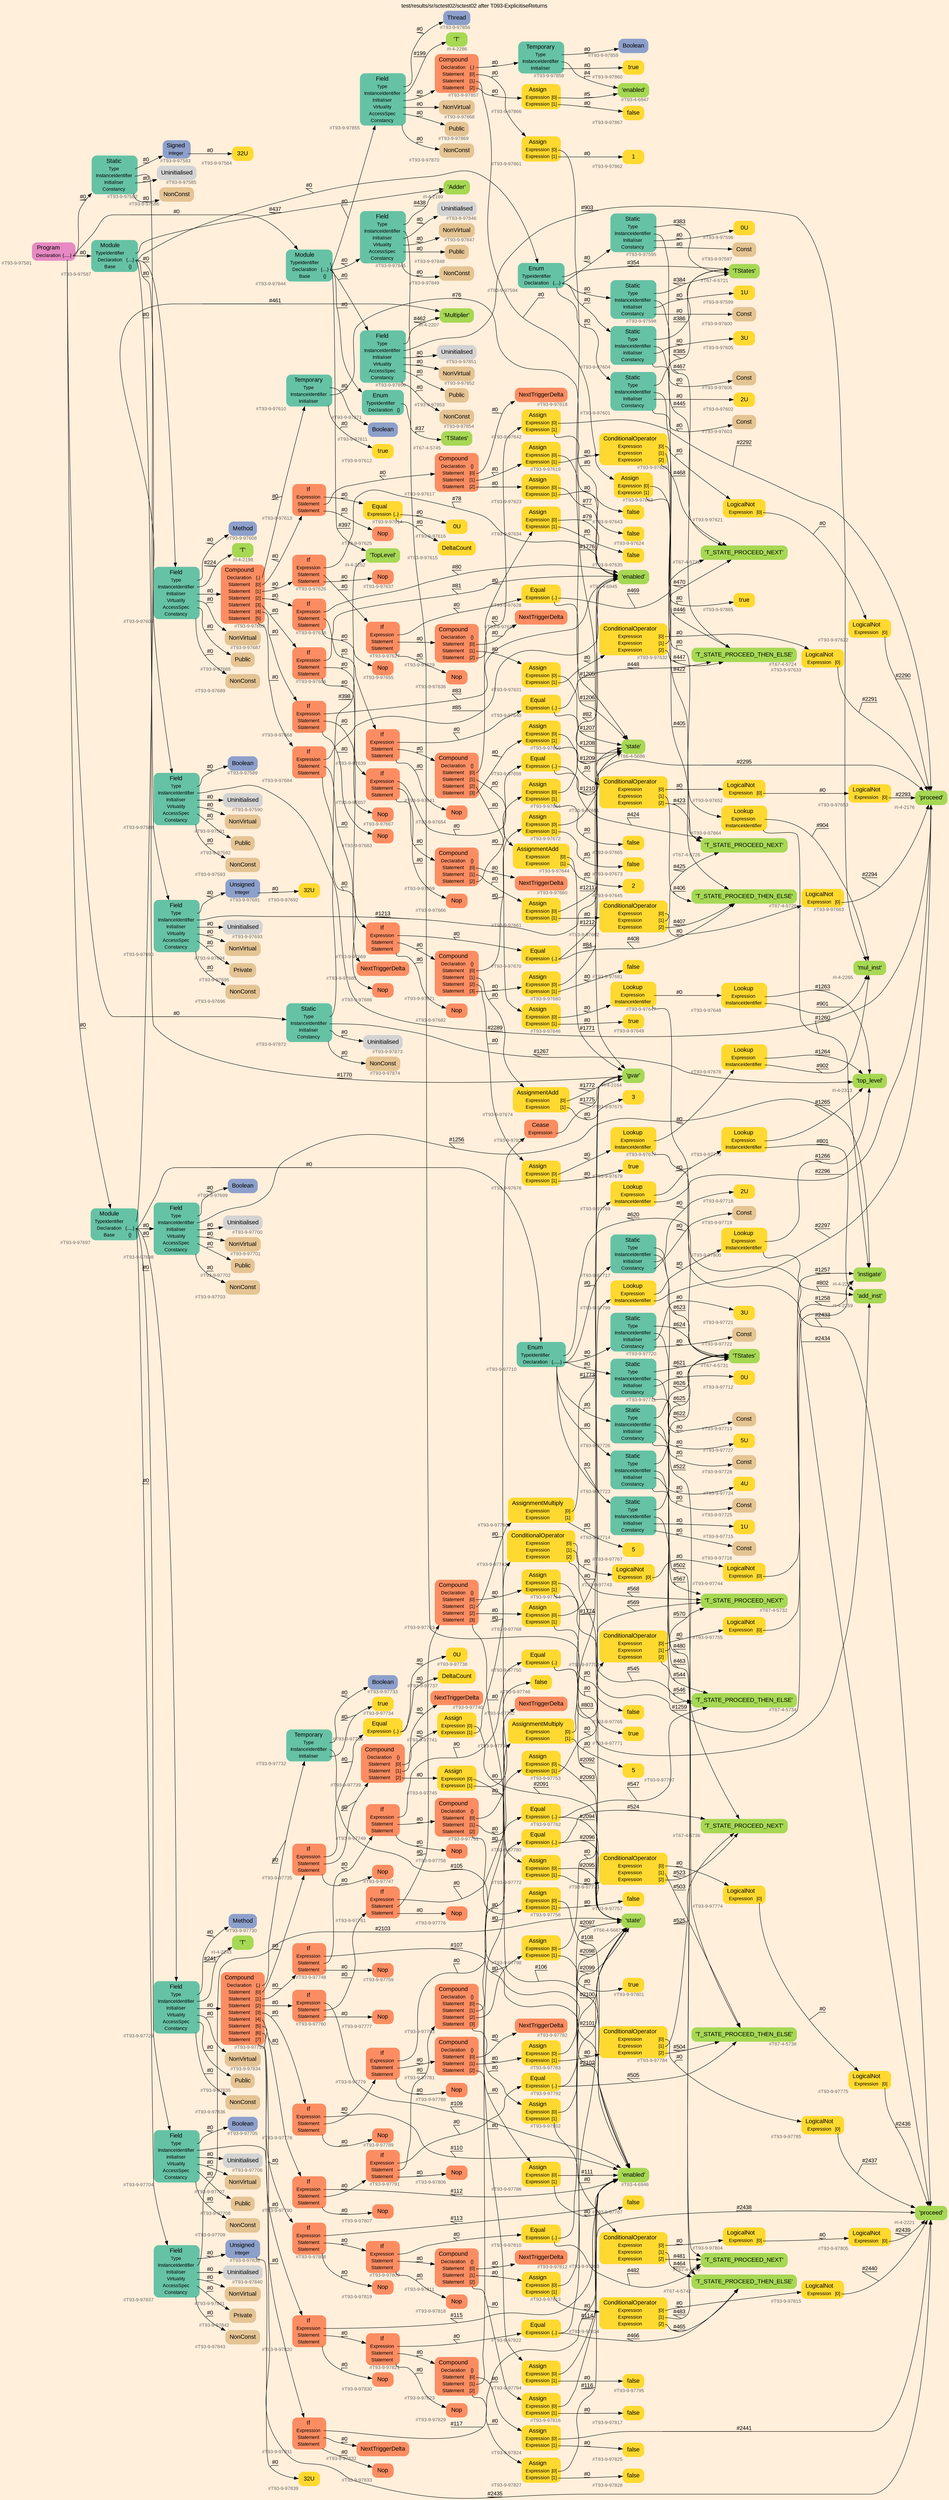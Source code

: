 digraph "test/results/sr/sctest02/sctest02 after T093-ExplicitiseReturns" {
label = "test/results/sr/sctest02/sctest02 after T093-ExplicitiseReturns"
labelloc = t
graph [
    rankdir = "LR"
    ranksep = 0.3
    bgcolor = antiquewhite1
    color = black
    fontcolor = black
    fontname = "Arial"
];
node [
    fontname = "Arial"
];
edge [
    fontname = "Arial"
];

// -------------------- node figure --------------------
// -------- block #T93-9-97581 ----------
"#T93-9-97581" [
    fillcolor = "/set28/4"
    xlabel = "#T93-9-97581"
    fontsize = "12"
    fontcolor = grey40
    shape = "plaintext"
    label = <<TABLE BORDER="0" CELLBORDER="0" CELLSPACING="0">
     <TR><TD><FONT COLOR="black" POINT-SIZE="15">Program</FONT></TD></TR>
     <TR><TD><FONT COLOR="black" POINT-SIZE="12">Declaration</FONT></TD><TD PORT="port0"><FONT COLOR="black" POINT-SIZE="12">{.....}</FONT></TD></TR>
    </TABLE>>
    style = "rounded,filled"
];

// -------- block #T93-9-97582 ----------
"#T93-9-97582" [
    fillcolor = "/set28/1"
    xlabel = "#T93-9-97582"
    fontsize = "12"
    fontcolor = grey40
    shape = "plaintext"
    label = <<TABLE BORDER="0" CELLBORDER="0" CELLSPACING="0">
     <TR><TD><FONT COLOR="black" POINT-SIZE="15">Static</FONT></TD></TR>
     <TR><TD><FONT COLOR="black" POINT-SIZE="12">Type</FONT></TD><TD PORT="port0"></TD></TR>
     <TR><TD><FONT COLOR="black" POINT-SIZE="12">InstanceIdentifier</FONT></TD><TD PORT="port1"></TD></TR>
     <TR><TD><FONT COLOR="black" POINT-SIZE="12">Initialiser</FONT></TD><TD PORT="port2"></TD></TR>
     <TR><TD><FONT COLOR="black" POINT-SIZE="12">Constancy</FONT></TD><TD PORT="port3"></TD></TR>
    </TABLE>>
    style = "rounded,filled"
];

// -------- block #T93-9-97583 ----------
"#T93-9-97583" [
    fillcolor = "/set28/3"
    xlabel = "#T93-9-97583"
    fontsize = "12"
    fontcolor = grey40
    shape = "plaintext"
    label = <<TABLE BORDER="0" CELLBORDER="0" CELLSPACING="0">
     <TR><TD><FONT COLOR="black" POINT-SIZE="15">Signed</FONT></TD></TR>
     <TR><TD><FONT COLOR="black" POINT-SIZE="12">Integer</FONT></TD><TD PORT="port0"></TD></TR>
    </TABLE>>
    style = "rounded,filled"
];

// -------- block #T93-9-97584 ----------
"#T93-9-97584" [
    fillcolor = "/set28/6"
    xlabel = "#T93-9-97584"
    fontsize = "12"
    fontcolor = grey40
    shape = "plaintext"
    label = <<TABLE BORDER="0" CELLBORDER="0" CELLSPACING="0">
     <TR><TD><FONT COLOR="black" POINT-SIZE="15">32U</FONT></TD></TR>
    </TABLE>>
    style = "rounded,filled"
];

// -------- block #I-4-2164 ----------
"#I-4-2164" [
    fillcolor = "/set28/5"
    xlabel = "#I-4-2164"
    fontsize = "12"
    fontcolor = grey40
    shape = "plaintext"
    label = <<TABLE BORDER="0" CELLBORDER="0" CELLSPACING="0">
     <TR><TD><FONT COLOR="black" POINT-SIZE="15">'gvar'</FONT></TD></TR>
    </TABLE>>
    style = "rounded,filled"
];

// -------- block #T93-9-97585 ----------
"#T93-9-97585" [
    xlabel = "#T93-9-97585"
    fontsize = "12"
    fontcolor = grey40
    shape = "plaintext"
    label = <<TABLE BORDER="0" CELLBORDER="0" CELLSPACING="0">
     <TR><TD><FONT COLOR="black" POINT-SIZE="15">Uninitialised</FONT></TD></TR>
    </TABLE>>
    style = "rounded,filled"
];

// -------- block #T93-9-97586 ----------
"#T93-9-97586" [
    fillcolor = "/set28/7"
    xlabel = "#T93-9-97586"
    fontsize = "12"
    fontcolor = grey40
    shape = "plaintext"
    label = <<TABLE BORDER="0" CELLBORDER="0" CELLSPACING="0">
     <TR><TD><FONT COLOR="black" POINT-SIZE="15">NonConst</FONT></TD></TR>
    </TABLE>>
    style = "rounded,filled"
];

// -------- block #T93-9-97587 ----------
"#T93-9-97587" [
    fillcolor = "/set28/1"
    xlabel = "#T93-9-97587"
    fontsize = "12"
    fontcolor = grey40
    shape = "plaintext"
    label = <<TABLE BORDER="0" CELLBORDER="0" CELLSPACING="0">
     <TR><TD><FONT COLOR="black" POINT-SIZE="15">Module</FONT></TD></TR>
     <TR><TD><FONT COLOR="black" POINT-SIZE="12">TypeIdentifier</FONT></TD><TD PORT="port0"></TD></TR>
     <TR><TD><FONT COLOR="black" POINT-SIZE="12">Declaration</FONT></TD><TD PORT="port1"><FONT COLOR="black" POINT-SIZE="12">{....}</FONT></TD></TR>
     <TR><TD><FONT COLOR="black" POINT-SIZE="12">Base</FONT></TD><TD PORT="port2"><FONT COLOR="black" POINT-SIZE="12">{}</FONT></TD></TR>
    </TABLE>>
    style = "rounded,filled"
];

// -------- block #I-4-2169 ----------
"#I-4-2169" [
    fillcolor = "/set28/5"
    xlabel = "#I-4-2169"
    fontsize = "12"
    fontcolor = grey40
    shape = "plaintext"
    label = <<TABLE BORDER="0" CELLBORDER="0" CELLSPACING="0">
     <TR><TD><FONT COLOR="black" POINT-SIZE="15">'Adder'</FONT></TD></TR>
    </TABLE>>
    style = "rounded,filled"
];

// -------- block #T93-9-97588 ----------
"#T93-9-97588" [
    fillcolor = "/set28/1"
    xlabel = "#T93-9-97588"
    fontsize = "12"
    fontcolor = grey40
    shape = "plaintext"
    label = <<TABLE BORDER="0" CELLBORDER="0" CELLSPACING="0">
     <TR><TD><FONT COLOR="black" POINT-SIZE="15">Field</FONT></TD></TR>
     <TR><TD><FONT COLOR="black" POINT-SIZE="12">Type</FONT></TD><TD PORT="port0"></TD></TR>
     <TR><TD><FONT COLOR="black" POINT-SIZE="12">InstanceIdentifier</FONT></TD><TD PORT="port1"></TD></TR>
     <TR><TD><FONT COLOR="black" POINT-SIZE="12">Initialiser</FONT></TD><TD PORT="port2"></TD></TR>
     <TR><TD><FONT COLOR="black" POINT-SIZE="12">Virtuality</FONT></TD><TD PORT="port3"></TD></TR>
     <TR><TD><FONT COLOR="black" POINT-SIZE="12">AccessSpec</FONT></TD><TD PORT="port4"></TD></TR>
     <TR><TD><FONT COLOR="black" POINT-SIZE="12">Constancy</FONT></TD><TD PORT="port5"></TD></TR>
    </TABLE>>
    style = "rounded,filled"
];

// -------- block #T93-9-97589 ----------
"#T93-9-97589" [
    fillcolor = "/set28/3"
    xlabel = "#T93-9-97589"
    fontsize = "12"
    fontcolor = grey40
    shape = "plaintext"
    label = <<TABLE BORDER="0" CELLBORDER="0" CELLSPACING="0">
     <TR><TD><FONT COLOR="black" POINT-SIZE="15">Boolean</FONT></TD></TR>
    </TABLE>>
    style = "rounded,filled"
];

// -------- block #I-4-2176 ----------
"#I-4-2176" [
    fillcolor = "/set28/5"
    xlabel = "#I-4-2176"
    fontsize = "12"
    fontcolor = grey40
    shape = "plaintext"
    label = <<TABLE BORDER="0" CELLBORDER="0" CELLSPACING="0">
     <TR><TD><FONT COLOR="black" POINT-SIZE="15">'proceed'</FONT></TD></TR>
    </TABLE>>
    style = "rounded,filled"
];

// -------- block #T93-9-97590 ----------
"#T93-9-97590" [
    xlabel = "#T93-9-97590"
    fontsize = "12"
    fontcolor = grey40
    shape = "plaintext"
    label = <<TABLE BORDER="0" CELLBORDER="0" CELLSPACING="0">
     <TR><TD><FONT COLOR="black" POINT-SIZE="15">Uninitialised</FONT></TD></TR>
    </TABLE>>
    style = "rounded,filled"
];

// -------- block #T93-9-97591 ----------
"#T93-9-97591" [
    fillcolor = "/set28/7"
    xlabel = "#T93-9-97591"
    fontsize = "12"
    fontcolor = grey40
    shape = "plaintext"
    label = <<TABLE BORDER="0" CELLBORDER="0" CELLSPACING="0">
     <TR><TD><FONT COLOR="black" POINT-SIZE="15">NonVirtual</FONT></TD></TR>
    </TABLE>>
    style = "rounded,filled"
];

// -------- block #T93-9-97592 ----------
"#T93-9-97592" [
    fillcolor = "/set28/7"
    xlabel = "#T93-9-97592"
    fontsize = "12"
    fontcolor = grey40
    shape = "plaintext"
    label = <<TABLE BORDER="0" CELLBORDER="0" CELLSPACING="0">
     <TR><TD><FONT COLOR="black" POINT-SIZE="15">Public</FONT></TD></TR>
    </TABLE>>
    style = "rounded,filled"
];

// -------- block #T93-9-97593 ----------
"#T93-9-97593" [
    fillcolor = "/set28/7"
    xlabel = "#T93-9-97593"
    fontsize = "12"
    fontcolor = grey40
    shape = "plaintext"
    label = <<TABLE BORDER="0" CELLBORDER="0" CELLSPACING="0">
     <TR><TD><FONT COLOR="black" POINT-SIZE="15">NonConst</FONT></TD></TR>
    </TABLE>>
    style = "rounded,filled"
];

// -------- block #T93-9-97594 ----------
"#T93-9-97594" [
    fillcolor = "/set28/1"
    xlabel = "#T93-9-97594"
    fontsize = "12"
    fontcolor = grey40
    shape = "plaintext"
    label = <<TABLE BORDER="0" CELLBORDER="0" CELLSPACING="0">
     <TR><TD><FONT COLOR="black" POINT-SIZE="15">Enum</FONT></TD></TR>
     <TR><TD><FONT COLOR="black" POINT-SIZE="12">TypeIdentifier</FONT></TD><TD PORT="port0"></TD></TR>
     <TR><TD><FONT COLOR="black" POINT-SIZE="12">Declaration</FONT></TD><TD PORT="port1"><FONT COLOR="black" POINT-SIZE="12">{....}</FONT></TD></TR>
    </TABLE>>
    style = "rounded,filled"
];

// -------- block #T67-4-5721 ----------
"#T67-4-5721" [
    fillcolor = "/set28/5"
    xlabel = "#T67-4-5721"
    fontsize = "12"
    fontcolor = grey40
    shape = "plaintext"
    label = <<TABLE BORDER="0" CELLBORDER="0" CELLSPACING="0">
     <TR><TD><FONT COLOR="black" POINT-SIZE="15">'TStates'</FONT></TD></TR>
    </TABLE>>
    style = "rounded,filled"
];

// -------- block #T93-9-97595 ----------
"#T93-9-97595" [
    fillcolor = "/set28/1"
    xlabel = "#T93-9-97595"
    fontsize = "12"
    fontcolor = grey40
    shape = "plaintext"
    label = <<TABLE BORDER="0" CELLBORDER="0" CELLSPACING="0">
     <TR><TD><FONT COLOR="black" POINT-SIZE="15">Static</FONT></TD></TR>
     <TR><TD><FONT COLOR="black" POINT-SIZE="12">Type</FONT></TD><TD PORT="port0"></TD></TR>
     <TR><TD><FONT COLOR="black" POINT-SIZE="12">InstanceIdentifier</FONT></TD><TD PORT="port1"></TD></TR>
     <TR><TD><FONT COLOR="black" POINT-SIZE="12">Initialiser</FONT></TD><TD PORT="port2"></TD></TR>
     <TR><TD><FONT COLOR="black" POINT-SIZE="12">Constancy</FONT></TD><TD PORT="port3"></TD></TR>
    </TABLE>>
    style = "rounded,filled"
];

// -------- block #T67-4-5722 ----------
"#T67-4-5722" [
    fillcolor = "/set28/5"
    xlabel = "#T67-4-5722"
    fontsize = "12"
    fontcolor = grey40
    shape = "plaintext"
    label = <<TABLE BORDER="0" CELLBORDER="0" CELLSPACING="0">
     <TR><TD><FONT COLOR="black" POINT-SIZE="15">'T_STATE_PROCEED_NEXT'</FONT></TD></TR>
    </TABLE>>
    style = "rounded,filled"
];

// -------- block #T93-9-97596 ----------
"#T93-9-97596" [
    fillcolor = "/set28/6"
    xlabel = "#T93-9-97596"
    fontsize = "12"
    fontcolor = grey40
    shape = "plaintext"
    label = <<TABLE BORDER="0" CELLBORDER="0" CELLSPACING="0">
     <TR><TD><FONT COLOR="black" POINT-SIZE="15">0U</FONT></TD></TR>
    </TABLE>>
    style = "rounded,filled"
];

// -------- block #T93-9-97597 ----------
"#T93-9-97597" [
    fillcolor = "/set28/7"
    xlabel = "#T93-9-97597"
    fontsize = "12"
    fontcolor = grey40
    shape = "plaintext"
    label = <<TABLE BORDER="0" CELLBORDER="0" CELLSPACING="0">
     <TR><TD><FONT COLOR="black" POINT-SIZE="15">Const</FONT></TD></TR>
    </TABLE>>
    style = "rounded,filled"
];

// -------- block #T93-9-97598 ----------
"#T93-9-97598" [
    fillcolor = "/set28/1"
    xlabel = "#T93-9-97598"
    fontsize = "12"
    fontcolor = grey40
    shape = "plaintext"
    label = <<TABLE BORDER="0" CELLBORDER="0" CELLSPACING="0">
     <TR><TD><FONT COLOR="black" POINT-SIZE="15">Static</FONT></TD></TR>
     <TR><TD><FONT COLOR="black" POINT-SIZE="12">Type</FONT></TD><TD PORT="port0"></TD></TR>
     <TR><TD><FONT COLOR="black" POINT-SIZE="12">InstanceIdentifier</FONT></TD><TD PORT="port1"></TD></TR>
     <TR><TD><FONT COLOR="black" POINT-SIZE="12">Initialiser</FONT></TD><TD PORT="port2"></TD></TR>
     <TR><TD><FONT COLOR="black" POINT-SIZE="12">Constancy</FONT></TD><TD PORT="port3"></TD></TR>
    </TABLE>>
    style = "rounded,filled"
];

// -------- block #T67-4-5724 ----------
"#T67-4-5724" [
    fillcolor = "/set28/5"
    xlabel = "#T67-4-5724"
    fontsize = "12"
    fontcolor = grey40
    shape = "plaintext"
    label = <<TABLE BORDER="0" CELLBORDER="0" CELLSPACING="0">
     <TR><TD><FONT COLOR="black" POINT-SIZE="15">'T_STATE_PROCEED_THEN_ELSE'</FONT></TD></TR>
    </TABLE>>
    style = "rounded,filled"
];

// -------- block #T93-9-97599 ----------
"#T93-9-97599" [
    fillcolor = "/set28/6"
    xlabel = "#T93-9-97599"
    fontsize = "12"
    fontcolor = grey40
    shape = "plaintext"
    label = <<TABLE BORDER="0" CELLBORDER="0" CELLSPACING="0">
     <TR><TD><FONT COLOR="black" POINT-SIZE="15">1U</FONT></TD></TR>
    </TABLE>>
    style = "rounded,filled"
];

// -------- block #T93-9-97600 ----------
"#T93-9-97600" [
    fillcolor = "/set28/7"
    xlabel = "#T93-9-97600"
    fontsize = "12"
    fontcolor = grey40
    shape = "plaintext"
    label = <<TABLE BORDER="0" CELLBORDER="0" CELLSPACING="0">
     <TR><TD><FONT COLOR="black" POINT-SIZE="15">Const</FONT></TD></TR>
    </TABLE>>
    style = "rounded,filled"
];

// -------- block #T93-9-97601 ----------
"#T93-9-97601" [
    fillcolor = "/set28/1"
    xlabel = "#T93-9-97601"
    fontsize = "12"
    fontcolor = grey40
    shape = "plaintext"
    label = <<TABLE BORDER="0" CELLBORDER="0" CELLSPACING="0">
     <TR><TD><FONT COLOR="black" POINT-SIZE="15">Static</FONT></TD></TR>
     <TR><TD><FONT COLOR="black" POINT-SIZE="12">Type</FONT></TD><TD PORT="port0"></TD></TR>
     <TR><TD><FONT COLOR="black" POINT-SIZE="12">InstanceIdentifier</FONT></TD><TD PORT="port1"></TD></TR>
     <TR><TD><FONT COLOR="black" POINT-SIZE="12">Initialiser</FONT></TD><TD PORT="port2"></TD></TR>
     <TR><TD><FONT COLOR="black" POINT-SIZE="12">Constancy</FONT></TD><TD PORT="port3"></TD></TR>
    </TABLE>>
    style = "rounded,filled"
];

// -------- block #T67-4-5726 ----------
"#T67-4-5726" [
    fillcolor = "/set28/5"
    xlabel = "#T67-4-5726"
    fontsize = "12"
    fontcolor = grey40
    shape = "plaintext"
    label = <<TABLE BORDER="0" CELLBORDER="0" CELLSPACING="0">
     <TR><TD><FONT COLOR="black" POINT-SIZE="15">'T_STATE_PROCEED_NEXT'</FONT></TD></TR>
    </TABLE>>
    style = "rounded,filled"
];

// -------- block #T93-9-97602 ----------
"#T93-9-97602" [
    fillcolor = "/set28/6"
    xlabel = "#T93-9-97602"
    fontsize = "12"
    fontcolor = grey40
    shape = "plaintext"
    label = <<TABLE BORDER="0" CELLBORDER="0" CELLSPACING="0">
     <TR><TD><FONT COLOR="black" POINT-SIZE="15">2U</FONT></TD></TR>
    </TABLE>>
    style = "rounded,filled"
];

// -------- block #T93-9-97603 ----------
"#T93-9-97603" [
    fillcolor = "/set28/7"
    xlabel = "#T93-9-97603"
    fontsize = "12"
    fontcolor = grey40
    shape = "plaintext"
    label = <<TABLE BORDER="0" CELLBORDER="0" CELLSPACING="0">
     <TR><TD><FONT COLOR="black" POINT-SIZE="15">Const</FONT></TD></TR>
    </TABLE>>
    style = "rounded,filled"
];

// -------- block #T93-9-97604 ----------
"#T93-9-97604" [
    fillcolor = "/set28/1"
    xlabel = "#T93-9-97604"
    fontsize = "12"
    fontcolor = grey40
    shape = "plaintext"
    label = <<TABLE BORDER="0" CELLBORDER="0" CELLSPACING="0">
     <TR><TD><FONT COLOR="black" POINT-SIZE="15">Static</FONT></TD></TR>
     <TR><TD><FONT COLOR="black" POINT-SIZE="12">Type</FONT></TD><TD PORT="port0"></TD></TR>
     <TR><TD><FONT COLOR="black" POINT-SIZE="12">InstanceIdentifier</FONT></TD><TD PORT="port1"></TD></TR>
     <TR><TD><FONT COLOR="black" POINT-SIZE="12">Initialiser</FONT></TD><TD PORT="port2"></TD></TR>
     <TR><TD><FONT COLOR="black" POINT-SIZE="12">Constancy</FONT></TD><TD PORT="port3"></TD></TR>
    </TABLE>>
    style = "rounded,filled"
];

// -------- block #T67-4-5728 ----------
"#T67-4-5728" [
    fillcolor = "/set28/5"
    xlabel = "#T67-4-5728"
    fontsize = "12"
    fontcolor = grey40
    shape = "plaintext"
    label = <<TABLE BORDER="0" CELLBORDER="0" CELLSPACING="0">
     <TR><TD><FONT COLOR="black" POINT-SIZE="15">'T_STATE_PROCEED_THEN_ELSE'</FONT></TD></TR>
    </TABLE>>
    style = "rounded,filled"
];

// -------- block #T93-9-97605 ----------
"#T93-9-97605" [
    fillcolor = "/set28/6"
    xlabel = "#T93-9-97605"
    fontsize = "12"
    fontcolor = grey40
    shape = "plaintext"
    label = <<TABLE BORDER="0" CELLBORDER="0" CELLSPACING="0">
     <TR><TD><FONT COLOR="black" POINT-SIZE="15">3U</FONT></TD></TR>
    </TABLE>>
    style = "rounded,filled"
];

// -------- block #T93-9-97606 ----------
"#T93-9-97606" [
    fillcolor = "/set28/7"
    xlabel = "#T93-9-97606"
    fontsize = "12"
    fontcolor = grey40
    shape = "plaintext"
    label = <<TABLE BORDER="0" CELLBORDER="0" CELLSPACING="0">
     <TR><TD><FONT COLOR="black" POINT-SIZE="15">Const</FONT></TD></TR>
    </TABLE>>
    style = "rounded,filled"
];

// -------- block #T93-9-97607 ----------
"#T93-9-97607" [
    fillcolor = "/set28/1"
    xlabel = "#T93-9-97607"
    fontsize = "12"
    fontcolor = grey40
    shape = "plaintext"
    label = <<TABLE BORDER="0" CELLBORDER="0" CELLSPACING="0">
     <TR><TD><FONT COLOR="black" POINT-SIZE="15">Field</FONT></TD></TR>
     <TR><TD><FONT COLOR="black" POINT-SIZE="12">Type</FONT></TD><TD PORT="port0"></TD></TR>
     <TR><TD><FONT COLOR="black" POINT-SIZE="12">InstanceIdentifier</FONT></TD><TD PORT="port1"></TD></TR>
     <TR><TD><FONT COLOR="black" POINT-SIZE="12">Initialiser</FONT></TD><TD PORT="port2"></TD></TR>
     <TR><TD><FONT COLOR="black" POINT-SIZE="12">Virtuality</FONT></TD><TD PORT="port3"></TD></TR>
     <TR><TD><FONT COLOR="black" POINT-SIZE="12">AccessSpec</FONT></TD><TD PORT="port4"></TD></TR>
     <TR><TD><FONT COLOR="black" POINT-SIZE="12">Constancy</FONT></TD><TD PORT="port5"></TD></TR>
    </TABLE>>
    style = "rounded,filled"
];

// -------- block #T93-9-97608 ----------
"#T93-9-97608" [
    fillcolor = "/set28/3"
    xlabel = "#T93-9-97608"
    fontsize = "12"
    fontcolor = grey40
    shape = "plaintext"
    label = <<TABLE BORDER="0" CELLBORDER="0" CELLSPACING="0">
     <TR><TD><FONT COLOR="black" POINT-SIZE="15">Method</FONT></TD></TR>
    </TABLE>>
    style = "rounded,filled"
];

// -------- block #I-4-2198 ----------
"#I-4-2198" [
    fillcolor = "/set28/5"
    xlabel = "#I-4-2198"
    fontsize = "12"
    fontcolor = grey40
    shape = "plaintext"
    label = <<TABLE BORDER="0" CELLBORDER="0" CELLSPACING="0">
     <TR><TD><FONT COLOR="black" POINT-SIZE="15">'T'</FONT></TD></TR>
    </TABLE>>
    style = "rounded,filled"
];

// -------- block #T93-9-97609 ----------
"#T93-9-97609" [
    fillcolor = "/set28/2"
    xlabel = "#T93-9-97609"
    fontsize = "12"
    fontcolor = grey40
    shape = "plaintext"
    label = <<TABLE BORDER="0" CELLBORDER="0" CELLSPACING="0">
     <TR><TD><FONT COLOR="black" POINT-SIZE="15">Compound</FONT></TD></TR>
     <TR><TD><FONT COLOR="black" POINT-SIZE="12">Declaration</FONT></TD><TD PORT="port0"><FONT COLOR="black" POINT-SIZE="12">{.}</FONT></TD></TR>
     <TR><TD><FONT COLOR="black" POINT-SIZE="12">Statement</FONT></TD><TD PORT="port1"><FONT COLOR="black" POINT-SIZE="12">[0]</FONT></TD></TR>
     <TR><TD><FONT COLOR="black" POINT-SIZE="12">Statement</FONT></TD><TD PORT="port2"><FONT COLOR="black" POINT-SIZE="12">[1]</FONT></TD></TR>
     <TR><TD><FONT COLOR="black" POINT-SIZE="12">Statement</FONT></TD><TD PORT="port3"><FONT COLOR="black" POINT-SIZE="12">[2]</FONT></TD></TR>
     <TR><TD><FONT COLOR="black" POINT-SIZE="12">Statement</FONT></TD><TD PORT="port4"><FONT COLOR="black" POINT-SIZE="12">[3]</FONT></TD></TR>
     <TR><TD><FONT COLOR="black" POINT-SIZE="12">Statement</FONT></TD><TD PORT="port5"><FONT COLOR="black" POINT-SIZE="12">[4]</FONT></TD></TR>
     <TR><TD><FONT COLOR="black" POINT-SIZE="12">Statement</FONT></TD><TD PORT="port6"><FONT COLOR="black" POINT-SIZE="12">[5]</FONT></TD></TR>
    </TABLE>>
    style = "rounded,filled"
];

// -------- block #T93-9-97610 ----------
"#T93-9-97610" [
    fillcolor = "/set28/1"
    xlabel = "#T93-9-97610"
    fontsize = "12"
    fontcolor = grey40
    shape = "plaintext"
    label = <<TABLE BORDER="0" CELLBORDER="0" CELLSPACING="0">
     <TR><TD><FONT COLOR="black" POINT-SIZE="15">Temporary</FONT></TD></TR>
     <TR><TD><FONT COLOR="black" POINT-SIZE="12">Type</FONT></TD><TD PORT="port0"></TD></TR>
     <TR><TD><FONT COLOR="black" POINT-SIZE="12">InstanceIdentifier</FONT></TD><TD PORT="port1"></TD></TR>
     <TR><TD><FONT COLOR="black" POINT-SIZE="12">Initialiser</FONT></TD><TD PORT="port2"></TD></TR>
    </TABLE>>
    style = "rounded,filled"
];

// -------- block #T93-9-97611 ----------
"#T93-9-97611" [
    fillcolor = "/set28/3"
    xlabel = "#T93-9-97611"
    fontsize = "12"
    fontcolor = grey40
    shape = "plaintext"
    label = <<TABLE BORDER="0" CELLBORDER="0" CELLSPACING="0">
     <TR><TD><FONT COLOR="black" POINT-SIZE="15">Boolean</FONT></TD></TR>
    </TABLE>>
    style = "rounded,filled"
];

// -------- block #T93-4-6945 ----------
"#T93-4-6945" [
    fillcolor = "/set28/5"
    xlabel = "#T93-4-6945"
    fontsize = "12"
    fontcolor = grey40
    shape = "plaintext"
    label = <<TABLE BORDER="0" CELLBORDER="0" CELLSPACING="0">
     <TR><TD><FONT COLOR="black" POINT-SIZE="15">'enabled'</FONT></TD></TR>
    </TABLE>>
    style = "rounded,filled"
];

// -------- block #T93-9-97612 ----------
"#T93-9-97612" [
    fillcolor = "/set28/6"
    xlabel = "#T93-9-97612"
    fontsize = "12"
    fontcolor = grey40
    shape = "plaintext"
    label = <<TABLE BORDER="0" CELLBORDER="0" CELLSPACING="0">
     <TR><TD><FONT COLOR="black" POINT-SIZE="15">true</FONT></TD></TR>
    </TABLE>>
    style = "rounded,filled"
];

// -------- block #T93-9-97613 ----------
"#T93-9-97613" [
    fillcolor = "/set28/2"
    xlabel = "#T93-9-97613"
    fontsize = "12"
    fontcolor = grey40
    shape = "plaintext"
    label = <<TABLE BORDER="0" CELLBORDER="0" CELLSPACING="0">
     <TR><TD><FONT COLOR="black" POINT-SIZE="15">If</FONT></TD></TR>
     <TR><TD><FONT COLOR="black" POINT-SIZE="12">Expression</FONT></TD><TD PORT="port0"></TD></TR>
     <TR><TD><FONT COLOR="black" POINT-SIZE="12">Statement</FONT></TD><TD PORT="port1"></TD></TR>
     <TR><TD><FONT COLOR="black" POINT-SIZE="12">Statement</FONT></TD><TD PORT="port2"></TD></TR>
    </TABLE>>
    style = "rounded,filled"
];

// -------- block #T93-9-97614 ----------
"#T93-9-97614" [
    fillcolor = "/set28/6"
    xlabel = "#T93-9-97614"
    fontsize = "12"
    fontcolor = grey40
    shape = "plaintext"
    label = <<TABLE BORDER="0" CELLBORDER="0" CELLSPACING="0">
     <TR><TD><FONT COLOR="black" POINT-SIZE="15">Equal</FONT></TD></TR>
     <TR><TD><FONT COLOR="black" POINT-SIZE="12">Expression</FONT></TD><TD PORT="port0"><FONT COLOR="black" POINT-SIZE="12">{..}</FONT></TD></TR>
    </TABLE>>
    style = "rounded,filled"
];

// -------- block #T93-9-97615 ----------
"#T93-9-97615" [
    fillcolor = "/set28/6"
    xlabel = "#T93-9-97615"
    fontsize = "12"
    fontcolor = grey40
    shape = "plaintext"
    label = <<TABLE BORDER="0" CELLBORDER="0" CELLSPACING="0">
     <TR><TD><FONT COLOR="black" POINT-SIZE="15">DeltaCount</FONT></TD></TR>
    </TABLE>>
    style = "rounded,filled"
];

// -------- block #T93-9-97616 ----------
"#T93-9-97616" [
    fillcolor = "/set28/6"
    xlabel = "#T93-9-97616"
    fontsize = "12"
    fontcolor = grey40
    shape = "plaintext"
    label = <<TABLE BORDER="0" CELLBORDER="0" CELLSPACING="0">
     <TR><TD><FONT COLOR="black" POINT-SIZE="15">0U</FONT></TD></TR>
    </TABLE>>
    style = "rounded,filled"
];

// -------- block #T93-9-97617 ----------
"#T93-9-97617" [
    fillcolor = "/set28/2"
    xlabel = "#T93-9-97617"
    fontsize = "12"
    fontcolor = grey40
    shape = "plaintext"
    label = <<TABLE BORDER="0" CELLBORDER="0" CELLSPACING="0">
     <TR><TD><FONT COLOR="black" POINT-SIZE="15">Compound</FONT></TD></TR>
     <TR><TD><FONT COLOR="black" POINT-SIZE="12">Declaration</FONT></TD><TD PORT="port0"><FONT COLOR="black" POINT-SIZE="12">{}</FONT></TD></TR>
     <TR><TD><FONT COLOR="black" POINT-SIZE="12">Statement</FONT></TD><TD PORT="port1"><FONT COLOR="black" POINT-SIZE="12">[0]</FONT></TD></TR>
     <TR><TD><FONT COLOR="black" POINT-SIZE="12">Statement</FONT></TD><TD PORT="port2"><FONT COLOR="black" POINT-SIZE="12">[1]</FONT></TD></TR>
     <TR><TD><FONT COLOR="black" POINT-SIZE="12">Statement</FONT></TD><TD PORT="port3"><FONT COLOR="black" POINT-SIZE="12">[2]</FONT></TD></TR>
    </TABLE>>
    style = "rounded,filled"
];

// -------- block #T93-9-97618 ----------
"#T93-9-97618" [
    fillcolor = "/set28/2"
    xlabel = "#T93-9-97618"
    fontsize = "12"
    fontcolor = grey40
    shape = "plaintext"
    label = <<TABLE BORDER="0" CELLBORDER="0" CELLSPACING="0">
     <TR><TD><FONT COLOR="black" POINT-SIZE="15">NextTriggerDelta</FONT></TD></TR>
    </TABLE>>
    style = "rounded,filled"
];

// -------- block #T93-9-97619 ----------
"#T93-9-97619" [
    fillcolor = "/set28/6"
    xlabel = "#T93-9-97619"
    fontsize = "12"
    fontcolor = grey40
    shape = "plaintext"
    label = <<TABLE BORDER="0" CELLBORDER="0" CELLSPACING="0">
     <TR><TD><FONT COLOR="black" POINT-SIZE="15">Assign</FONT></TD></TR>
     <TR><TD><FONT COLOR="black" POINT-SIZE="12">Expression</FONT></TD><TD PORT="port0"><FONT COLOR="black" POINT-SIZE="12">[0]</FONT></TD></TR>
     <TR><TD><FONT COLOR="black" POINT-SIZE="12">Expression</FONT></TD><TD PORT="port1"><FONT COLOR="black" POINT-SIZE="12">[1]</FONT></TD></TR>
    </TABLE>>
    style = "rounded,filled"
];

// -------- block #T66-4-5686 ----------
"#T66-4-5686" [
    fillcolor = "/set28/5"
    xlabel = "#T66-4-5686"
    fontsize = "12"
    fontcolor = grey40
    shape = "plaintext"
    label = <<TABLE BORDER="0" CELLBORDER="0" CELLSPACING="0">
     <TR><TD><FONT COLOR="black" POINT-SIZE="15">'state'</FONT></TD></TR>
    </TABLE>>
    style = "rounded,filled"
];

// -------- block #T93-9-97620 ----------
"#T93-9-97620" [
    fillcolor = "/set28/6"
    xlabel = "#T93-9-97620"
    fontsize = "12"
    fontcolor = grey40
    shape = "plaintext"
    label = <<TABLE BORDER="0" CELLBORDER="0" CELLSPACING="0">
     <TR><TD><FONT COLOR="black" POINT-SIZE="15">ConditionalOperator</FONT></TD></TR>
     <TR><TD><FONT COLOR="black" POINT-SIZE="12">Expression</FONT></TD><TD PORT="port0"><FONT COLOR="black" POINT-SIZE="12">[0]</FONT></TD></TR>
     <TR><TD><FONT COLOR="black" POINT-SIZE="12">Expression</FONT></TD><TD PORT="port1"><FONT COLOR="black" POINT-SIZE="12">[1]</FONT></TD></TR>
     <TR><TD><FONT COLOR="black" POINT-SIZE="12">Expression</FONT></TD><TD PORT="port2"><FONT COLOR="black" POINT-SIZE="12">[2]</FONT></TD></TR>
    </TABLE>>
    style = "rounded,filled"
];

// -------- block #T93-9-97621 ----------
"#T93-9-97621" [
    fillcolor = "/set28/6"
    xlabel = "#T93-9-97621"
    fontsize = "12"
    fontcolor = grey40
    shape = "plaintext"
    label = <<TABLE BORDER="0" CELLBORDER="0" CELLSPACING="0">
     <TR><TD><FONT COLOR="black" POINT-SIZE="15">LogicalNot</FONT></TD></TR>
     <TR><TD><FONT COLOR="black" POINT-SIZE="12">Expression</FONT></TD><TD PORT="port0"><FONT COLOR="black" POINT-SIZE="12">[0]</FONT></TD></TR>
    </TABLE>>
    style = "rounded,filled"
];

// -------- block #T93-9-97622 ----------
"#T93-9-97622" [
    fillcolor = "/set28/6"
    xlabel = "#T93-9-97622"
    fontsize = "12"
    fontcolor = grey40
    shape = "plaintext"
    label = <<TABLE BORDER="0" CELLBORDER="0" CELLSPACING="0">
     <TR><TD><FONT COLOR="black" POINT-SIZE="15">LogicalNot</FONT></TD></TR>
     <TR><TD><FONT COLOR="black" POINT-SIZE="12">Expression</FONT></TD><TD PORT="port0"><FONT COLOR="black" POINT-SIZE="12">[0]</FONT></TD></TR>
    </TABLE>>
    style = "rounded,filled"
];

// -------- block #T93-9-97623 ----------
"#T93-9-97623" [
    fillcolor = "/set28/6"
    xlabel = "#T93-9-97623"
    fontsize = "12"
    fontcolor = grey40
    shape = "plaintext"
    label = <<TABLE BORDER="0" CELLBORDER="0" CELLSPACING="0">
     <TR><TD><FONT COLOR="black" POINT-SIZE="15">Assign</FONT></TD></TR>
     <TR><TD><FONT COLOR="black" POINT-SIZE="12">Expression</FONT></TD><TD PORT="port0"><FONT COLOR="black" POINT-SIZE="12">[0]</FONT></TD></TR>
     <TR><TD><FONT COLOR="black" POINT-SIZE="12">Expression</FONT></TD><TD PORT="port1"><FONT COLOR="black" POINT-SIZE="12">[1]</FONT></TD></TR>
    </TABLE>>
    style = "rounded,filled"
];

// -------- block #T93-9-97624 ----------
"#T93-9-97624" [
    fillcolor = "/set28/6"
    xlabel = "#T93-9-97624"
    fontsize = "12"
    fontcolor = grey40
    shape = "plaintext"
    label = <<TABLE BORDER="0" CELLBORDER="0" CELLSPACING="0">
     <TR><TD><FONT COLOR="black" POINT-SIZE="15">false</FONT></TD></TR>
    </TABLE>>
    style = "rounded,filled"
];

// -------- block #T93-9-97625 ----------
"#T93-9-97625" [
    fillcolor = "/set28/2"
    xlabel = "#T93-9-97625"
    fontsize = "12"
    fontcolor = grey40
    shape = "plaintext"
    label = <<TABLE BORDER="0" CELLBORDER="0" CELLSPACING="0">
     <TR><TD><FONT COLOR="black" POINT-SIZE="15">Nop</FONT></TD></TR>
    </TABLE>>
    style = "rounded,filled"
];

// -------- block #T93-9-97626 ----------
"#T93-9-97626" [
    fillcolor = "/set28/2"
    xlabel = "#T93-9-97626"
    fontsize = "12"
    fontcolor = grey40
    shape = "plaintext"
    label = <<TABLE BORDER="0" CELLBORDER="0" CELLSPACING="0">
     <TR><TD><FONT COLOR="black" POINT-SIZE="15">If</FONT></TD></TR>
     <TR><TD><FONT COLOR="black" POINT-SIZE="12">Expression</FONT></TD><TD PORT="port0"></TD></TR>
     <TR><TD><FONT COLOR="black" POINT-SIZE="12">Statement</FONT></TD><TD PORT="port1"></TD></TR>
     <TR><TD><FONT COLOR="black" POINT-SIZE="12">Statement</FONT></TD><TD PORT="port2"></TD></TR>
    </TABLE>>
    style = "rounded,filled"
];

// -------- block #T93-9-97627 ----------
"#T93-9-97627" [
    fillcolor = "/set28/2"
    xlabel = "#T93-9-97627"
    fontsize = "12"
    fontcolor = grey40
    shape = "plaintext"
    label = <<TABLE BORDER="0" CELLBORDER="0" CELLSPACING="0">
     <TR><TD><FONT COLOR="black" POINT-SIZE="15">If</FONT></TD></TR>
     <TR><TD><FONT COLOR="black" POINT-SIZE="12">Expression</FONT></TD><TD PORT="port0"></TD></TR>
     <TR><TD><FONT COLOR="black" POINT-SIZE="12">Statement</FONT></TD><TD PORT="port1"></TD></TR>
     <TR><TD><FONT COLOR="black" POINT-SIZE="12">Statement</FONT></TD><TD PORT="port2"></TD></TR>
    </TABLE>>
    style = "rounded,filled"
];

// -------- block #T93-9-97628 ----------
"#T93-9-97628" [
    fillcolor = "/set28/6"
    xlabel = "#T93-9-97628"
    fontsize = "12"
    fontcolor = grey40
    shape = "plaintext"
    label = <<TABLE BORDER="0" CELLBORDER="0" CELLSPACING="0">
     <TR><TD><FONT COLOR="black" POINT-SIZE="15">Equal</FONT></TD></TR>
     <TR><TD><FONT COLOR="black" POINT-SIZE="12">Expression</FONT></TD><TD PORT="port0"><FONT COLOR="black" POINT-SIZE="12">{..}</FONT></TD></TR>
    </TABLE>>
    style = "rounded,filled"
];

// -------- block #T93-9-97629 ----------
"#T93-9-97629" [
    fillcolor = "/set28/2"
    xlabel = "#T93-9-97629"
    fontsize = "12"
    fontcolor = grey40
    shape = "plaintext"
    label = <<TABLE BORDER="0" CELLBORDER="0" CELLSPACING="0">
     <TR><TD><FONT COLOR="black" POINT-SIZE="15">Compound</FONT></TD></TR>
     <TR><TD><FONT COLOR="black" POINT-SIZE="12">Declaration</FONT></TD><TD PORT="port0"><FONT COLOR="black" POINT-SIZE="12">{}</FONT></TD></TR>
     <TR><TD><FONT COLOR="black" POINT-SIZE="12">Statement</FONT></TD><TD PORT="port1"><FONT COLOR="black" POINT-SIZE="12">[0]</FONT></TD></TR>
     <TR><TD><FONT COLOR="black" POINT-SIZE="12">Statement</FONT></TD><TD PORT="port2"><FONT COLOR="black" POINT-SIZE="12">[1]</FONT></TD></TR>
     <TR><TD><FONT COLOR="black" POINT-SIZE="12">Statement</FONT></TD><TD PORT="port3"><FONT COLOR="black" POINT-SIZE="12">[2]</FONT></TD></TR>
    </TABLE>>
    style = "rounded,filled"
];

// -------- block #T93-9-97630 ----------
"#T93-9-97630" [
    fillcolor = "/set28/2"
    xlabel = "#T93-9-97630"
    fontsize = "12"
    fontcolor = grey40
    shape = "plaintext"
    label = <<TABLE BORDER="0" CELLBORDER="0" CELLSPACING="0">
     <TR><TD><FONT COLOR="black" POINT-SIZE="15">NextTriggerDelta</FONT></TD></TR>
    </TABLE>>
    style = "rounded,filled"
];

// -------- block #T93-9-97631 ----------
"#T93-9-97631" [
    fillcolor = "/set28/6"
    xlabel = "#T93-9-97631"
    fontsize = "12"
    fontcolor = grey40
    shape = "plaintext"
    label = <<TABLE BORDER="0" CELLBORDER="0" CELLSPACING="0">
     <TR><TD><FONT COLOR="black" POINT-SIZE="15">Assign</FONT></TD></TR>
     <TR><TD><FONT COLOR="black" POINT-SIZE="12">Expression</FONT></TD><TD PORT="port0"><FONT COLOR="black" POINT-SIZE="12">[0]</FONT></TD></TR>
     <TR><TD><FONT COLOR="black" POINT-SIZE="12">Expression</FONT></TD><TD PORT="port1"><FONT COLOR="black" POINT-SIZE="12">[1]</FONT></TD></TR>
    </TABLE>>
    style = "rounded,filled"
];

// -------- block #T93-9-97632 ----------
"#T93-9-97632" [
    fillcolor = "/set28/6"
    xlabel = "#T93-9-97632"
    fontsize = "12"
    fontcolor = grey40
    shape = "plaintext"
    label = <<TABLE BORDER="0" CELLBORDER="0" CELLSPACING="0">
     <TR><TD><FONT COLOR="black" POINT-SIZE="15">ConditionalOperator</FONT></TD></TR>
     <TR><TD><FONT COLOR="black" POINT-SIZE="12">Expression</FONT></TD><TD PORT="port0"><FONT COLOR="black" POINT-SIZE="12">[0]</FONT></TD></TR>
     <TR><TD><FONT COLOR="black" POINT-SIZE="12">Expression</FONT></TD><TD PORT="port1"><FONT COLOR="black" POINT-SIZE="12">[1]</FONT></TD></TR>
     <TR><TD><FONT COLOR="black" POINT-SIZE="12">Expression</FONT></TD><TD PORT="port2"><FONT COLOR="black" POINT-SIZE="12">[2]</FONT></TD></TR>
    </TABLE>>
    style = "rounded,filled"
];

// -------- block #T93-9-97633 ----------
"#T93-9-97633" [
    fillcolor = "/set28/6"
    xlabel = "#T93-9-97633"
    fontsize = "12"
    fontcolor = grey40
    shape = "plaintext"
    label = <<TABLE BORDER="0" CELLBORDER="0" CELLSPACING="0">
     <TR><TD><FONT COLOR="black" POINT-SIZE="15">LogicalNot</FONT></TD></TR>
     <TR><TD><FONT COLOR="black" POINT-SIZE="12">Expression</FONT></TD><TD PORT="port0"><FONT COLOR="black" POINT-SIZE="12">[0]</FONT></TD></TR>
    </TABLE>>
    style = "rounded,filled"
];

// -------- block #T93-9-97634 ----------
"#T93-9-97634" [
    fillcolor = "/set28/6"
    xlabel = "#T93-9-97634"
    fontsize = "12"
    fontcolor = grey40
    shape = "plaintext"
    label = <<TABLE BORDER="0" CELLBORDER="0" CELLSPACING="0">
     <TR><TD><FONT COLOR="black" POINT-SIZE="15">Assign</FONT></TD></TR>
     <TR><TD><FONT COLOR="black" POINT-SIZE="12">Expression</FONT></TD><TD PORT="port0"><FONT COLOR="black" POINT-SIZE="12">[0]</FONT></TD></TR>
     <TR><TD><FONT COLOR="black" POINT-SIZE="12">Expression</FONT></TD><TD PORT="port1"><FONT COLOR="black" POINT-SIZE="12">[1]</FONT></TD></TR>
    </TABLE>>
    style = "rounded,filled"
];

// -------- block #T93-9-97635 ----------
"#T93-9-97635" [
    fillcolor = "/set28/6"
    xlabel = "#T93-9-97635"
    fontsize = "12"
    fontcolor = grey40
    shape = "plaintext"
    label = <<TABLE BORDER="0" CELLBORDER="0" CELLSPACING="0">
     <TR><TD><FONT COLOR="black" POINT-SIZE="15">false</FONT></TD></TR>
    </TABLE>>
    style = "rounded,filled"
];

// -------- block #T93-9-97636 ----------
"#T93-9-97636" [
    fillcolor = "/set28/2"
    xlabel = "#T93-9-97636"
    fontsize = "12"
    fontcolor = grey40
    shape = "plaintext"
    label = <<TABLE BORDER="0" CELLBORDER="0" CELLSPACING="0">
     <TR><TD><FONT COLOR="black" POINT-SIZE="15">Nop</FONT></TD></TR>
    </TABLE>>
    style = "rounded,filled"
];

// -------- block #T93-9-97637 ----------
"#T93-9-97637" [
    fillcolor = "/set28/2"
    xlabel = "#T93-9-97637"
    fontsize = "12"
    fontcolor = grey40
    shape = "plaintext"
    label = <<TABLE BORDER="0" CELLBORDER="0" CELLSPACING="0">
     <TR><TD><FONT COLOR="black" POINT-SIZE="15">Nop</FONT></TD></TR>
    </TABLE>>
    style = "rounded,filled"
];

// -------- block #T93-9-97638 ----------
"#T93-9-97638" [
    fillcolor = "/set28/2"
    xlabel = "#T93-9-97638"
    fontsize = "12"
    fontcolor = grey40
    shape = "plaintext"
    label = <<TABLE BORDER="0" CELLBORDER="0" CELLSPACING="0">
     <TR><TD><FONT COLOR="black" POINT-SIZE="15">If</FONT></TD></TR>
     <TR><TD><FONT COLOR="black" POINT-SIZE="12">Expression</FONT></TD><TD PORT="port0"></TD></TR>
     <TR><TD><FONT COLOR="black" POINT-SIZE="12">Statement</FONT></TD><TD PORT="port1"></TD></TR>
     <TR><TD><FONT COLOR="black" POINT-SIZE="12">Statement</FONT></TD><TD PORT="port2"></TD></TR>
    </TABLE>>
    style = "rounded,filled"
];

// -------- block #T93-9-97639 ----------
"#T93-9-97639" [
    fillcolor = "/set28/2"
    xlabel = "#T93-9-97639"
    fontsize = "12"
    fontcolor = grey40
    shape = "plaintext"
    label = <<TABLE BORDER="0" CELLBORDER="0" CELLSPACING="0">
     <TR><TD><FONT COLOR="black" POINT-SIZE="15">If</FONT></TD></TR>
     <TR><TD><FONT COLOR="black" POINT-SIZE="12">Expression</FONT></TD><TD PORT="port0"></TD></TR>
     <TR><TD><FONT COLOR="black" POINT-SIZE="12">Statement</FONT></TD><TD PORT="port1"></TD></TR>
     <TR><TD><FONT COLOR="black" POINT-SIZE="12">Statement</FONT></TD><TD PORT="port2"></TD></TR>
    </TABLE>>
    style = "rounded,filled"
];

// -------- block #T93-9-97640 ----------
"#T93-9-97640" [
    fillcolor = "/set28/6"
    xlabel = "#T93-9-97640"
    fontsize = "12"
    fontcolor = grey40
    shape = "plaintext"
    label = <<TABLE BORDER="0" CELLBORDER="0" CELLSPACING="0">
     <TR><TD><FONT COLOR="black" POINT-SIZE="15">Equal</FONT></TD></TR>
     <TR><TD><FONT COLOR="black" POINT-SIZE="12">Expression</FONT></TD><TD PORT="port0"><FONT COLOR="black" POINT-SIZE="12">{..}</FONT></TD></TR>
    </TABLE>>
    style = "rounded,filled"
];

// -------- block #T93-9-97641 ----------
"#T93-9-97641" [
    fillcolor = "/set28/2"
    xlabel = "#T93-9-97641"
    fontsize = "12"
    fontcolor = grey40
    shape = "plaintext"
    label = <<TABLE BORDER="0" CELLBORDER="0" CELLSPACING="0">
     <TR><TD><FONT COLOR="black" POINT-SIZE="15">Compound</FONT></TD></TR>
     <TR><TD><FONT COLOR="black" POINT-SIZE="12">Declaration</FONT></TD><TD PORT="port0"><FONT COLOR="black" POINT-SIZE="12">{}</FONT></TD></TR>
     <TR><TD><FONT COLOR="black" POINT-SIZE="12">Statement</FONT></TD><TD PORT="port1"><FONT COLOR="black" POINT-SIZE="12">[0]</FONT></TD></TR>
     <TR><TD><FONT COLOR="black" POINT-SIZE="12">Statement</FONT></TD><TD PORT="port2"><FONT COLOR="black" POINT-SIZE="12">[1]</FONT></TD></TR>
     <TR><TD><FONT COLOR="black" POINT-SIZE="12">Statement</FONT></TD><TD PORT="port3"><FONT COLOR="black" POINT-SIZE="12">[2]</FONT></TD></TR>
     <TR><TD><FONT COLOR="black" POINT-SIZE="12">Statement</FONT></TD><TD PORT="port4"><FONT COLOR="black" POINT-SIZE="12">[3]</FONT></TD></TR>
    </TABLE>>
    style = "rounded,filled"
];

// -------- block #T93-9-97642 ----------
"#T93-9-97642" [
    fillcolor = "/set28/6"
    xlabel = "#T93-9-97642"
    fontsize = "12"
    fontcolor = grey40
    shape = "plaintext"
    label = <<TABLE BORDER="0" CELLBORDER="0" CELLSPACING="0">
     <TR><TD><FONT COLOR="black" POINT-SIZE="15">Assign</FONT></TD></TR>
     <TR><TD><FONT COLOR="black" POINT-SIZE="12">Expression</FONT></TD><TD PORT="port0"><FONT COLOR="black" POINT-SIZE="12">[0]</FONT></TD></TR>
     <TR><TD><FONT COLOR="black" POINT-SIZE="12">Expression</FONT></TD><TD PORT="port1"><FONT COLOR="black" POINT-SIZE="12">[1]</FONT></TD></TR>
    </TABLE>>
    style = "rounded,filled"
];

// -------- block #T93-9-97643 ----------
"#T93-9-97643" [
    fillcolor = "/set28/6"
    xlabel = "#T93-9-97643"
    fontsize = "12"
    fontcolor = grey40
    shape = "plaintext"
    label = <<TABLE BORDER="0" CELLBORDER="0" CELLSPACING="0">
     <TR><TD><FONT COLOR="black" POINT-SIZE="15">false</FONT></TD></TR>
    </TABLE>>
    style = "rounded,filled"
];

// -------- block #T93-9-97644 ----------
"#T93-9-97644" [
    fillcolor = "/set28/6"
    xlabel = "#T93-9-97644"
    fontsize = "12"
    fontcolor = grey40
    shape = "plaintext"
    label = <<TABLE BORDER="0" CELLBORDER="0" CELLSPACING="0">
     <TR><TD><FONT COLOR="black" POINT-SIZE="15">AssignmentAdd</FONT></TD></TR>
     <TR><TD><FONT COLOR="black" POINT-SIZE="12">Expression</FONT></TD><TD PORT="port0"><FONT COLOR="black" POINT-SIZE="12">[0]</FONT></TD></TR>
     <TR><TD><FONT COLOR="black" POINT-SIZE="12">Expression</FONT></TD><TD PORT="port1"><FONT COLOR="black" POINT-SIZE="12">[1]</FONT></TD></TR>
    </TABLE>>
    style = "rounded,filled"
];

// -------- block #T93-9-97645 ----------
"#T93-9-97645" [
    fillcolor = "/set28/6"
    xlabel = "#T93-9-97645"
    fontsize = "12"
    fontcolor = grey40
    shape = "plaintext"
    label = <<TABLE BORDER="0" CELLBORDER="0" CELLSPACING="0">
     <TR><TD><FONT COLOR="black" POINT-SIZE="15">2</FONT></TD></TR>
    </TABLE>>
    style = "rounded,filled"
];

// -------- block #T93-9-97646 ----------
"#T93-9-97646" [
    fillcolor = "/set28/6"
    xlabel = "#T93-9-97646"
    fontsize = "12"
    fontcolor = grey40
    shape = "plaintext"
    label = <<TABLE BORDER="0" CELLBORDER="0" CELLSPACING="0">
     <TR><TD><FONT COLOR="black" POINT-SIZE="15">Assign</FONT></TD></TR>
     <TR><TD><FONT COLOR="black" POINT-SIZE="12">Expression</FONT></TD><TD PORT="port0"><FONT COLOR="black" POINT-SIZE="12">[0]</FONT></TD></TR>
     <TR><TD><FONT COLOR="black" POINT-SIZE="12">Expression</FONT></TD><TD PORT="port1"><FONT COLOR="black" POINT-SIZE="12">[1]</FONT></TD></TR>
    </TABLE>>
    style = "rounded,filled"
];

// -------- block #T93-9-97647 ----------
"#T93-9-97647" [
    fillcolor = "/set28/6"
    xlabel = "#T93-9-97647"
    fontsize = "12"
    fontcolor = grey40
    shape = "plaintext"
    label = <<TABLE BORDER="0" CELLBORDER="0" CELLSPACING="0">
     <TR><TD><FONT COLOR="black" POINT-SIZE="15">Lookup</FONT></TD></TR>
     <TR><TD><FONT COLOR="black" POINT-SIZE="12">Expression</FONT></TD><TD PORT="port0"></TD></TR>
     <TR><TD><FONT COLOR="black" POINT-SIZE="12">InstanceIdentifier</FONT></TD><TD PORT="port1"></TD></TR>
    </TABLE>>
    style = "rounded,filled"
];

// -------- block #T93-9-97648 ----------
"#T93-9-97648" [
    fillcolor = "/set28/6"
    xlabel = "#T93-9-97648"
    fontsize = "12"
    fontcolor = grey40
    shape = "plaintext"
    label = <<TABLE BORDER="0" CELLBORDER="0" CELLSPACING="0">
     <TR><TD><FONT COLOR="black" POINT-SIZE="15">Lookup</FONT></TD></TR>
     <TR><TD><FONT COLOR="black" POINT-SIZE="12">Expression</FONT></TD><TD PORT="port0"></TD></TR>
     <TR><TD><FONT COLOR="black" POINT-SIZE="12">InstanceIdentifier</FONT></TD><TD PORT="port1"></TD></TR>
    </TABLE>>
    style = "rounded,filled"
];

// -------- block #I-4-2313 ----------
"#I-4-2313" [
    fillcolor = "/set28/5"
    xlabel = "#I-4-2313"
    fontsize = "12"
    fontcolor = grey40
    shape = "plaintext"
    label = <<TABLE BORDER="0" CELLBORDER="0" CELLSPACING="0">
     <TR><TD><FONT COLOR="black" POINT-SIZE="15">'top_level'</FONT></TD></TR>
    </TABLE>>
    style = "rounded,filled"
];

// -------- block #I-4-2265 ----------
"#I-4-2265" [
    fillcolor = "/set28/5"
    xlabel = "#I-4-2265"
    fontsize = "12"
    fontcolor = grey40
    shape = "plaintext"
    label = <<TABLE BORDER="0" CELLBORDER="0" CELLSPACING="0">
     <TR><TD><FONT COLOR="black" POINT-SIZE="15">'mul_inst'</FONT></TD></TR>
    </TABLE>>
    style = "rounded,filled"
];

// -------- block #I-4-2221 ----------
"#I-4-2221" [
    fillcolor = "/set28/5"
    xlabel = "#I-4-2221"
    fontsize = "12"
    fontcolor = grey40
    shape = "plaintext"
    label = <<TABLE BORDER="0" CELLBORDER="0" CELLSPACING="0">
     <TR><TD><FONT COLOR="black" POINT-SIZE="15">'proceed'</FONT></TD></TR>
    </TABLE>>
    style = "rounded,filled"
];

// -------- block #T93-9-97649 ----------
"#T93-9-97649" [
    fillcolor = "/set28/6"
    xlabel = "#T93-9-97649"
    fontsize = "12"
    fontcolor = grey40
    shape = "plaintext"
    label = <<TABLE BORDER="0" CELLBORDER="0" CELLSPACING="0">
     <TR><TD><FONT COLOR="black" POINT-SIZE="15">true</FONT></TD></TR>
    </TABLE>>
    style = "rounded,filled"
];

// -------- block #T93-9-97650 ----------
"#T93-9-97650" [
    fillcolor = "/set28/6"
    xlabel = "#T93-9-97650"
    fontsize = "12"
    fontcolor = grey40
    shape = "plaintext"
    label = <<TABLE BORDER="0" CELLBORDER="0" CELLSPACING="0">
     <TR><TD><FONT COLOR="black" POINT-SIZE="15">Assign</FONT></TD></TR>
     <TR><TD><FONT COLOR="black" POINT-SIZE="12">Expression</FONT></TD><TD PORT="port0"><FONT COLOR="black" POINT-SIZE="12">[0]</FONT></TD></TR>
     <TR><TD><FONT COLOR="black" POINT-SIZE="12">Expression</FONT></TD><TD PORT="port1"><FONT COLOR="black" POINT-SIZE="12">[1]</FONT></TD></TR>
    </TABLE>>
    style = "rounded,filled"
];

// -------- block #T93-9-97651 ----------
"#T93-9-97651" [
    fillcolor = "/set28/6"
    xlabel = "#T93-9-97651"
    fontsize = "12"
    fontcolor = grey40
    shape = "plaintext"
    label = <<TABLE BORDER="0" CELLBORDER="0" CELLSPACING="0">
     <TR><TD><FONT COLOR="black" POINT-SIZE="15">ConditionalOperator</FONT></TD></TR>
     <TR><TD><FONT COLOR="black" POINT-SIZE="12">Expression</FONT></TD><TD PORT="port0"><FONT COLOR="black" POINT-SIZE="12">[0]</FONT></TD></TR>
     <TR><TD><FONT COLOR="black" POINT-SIZE="12">Expression</FONT></TD><TD PORT="port1"><FONT COLOR="black" POINT-SIZE="12">[1]</FONT></TD></TR>
     <TR><TD><FONT COLOR="black" POINT-SIZE="12">Expression</FONT></TD><TD PORT="port2"><FONT COLOR="black" POINT-SIZE="12">[2]</FONT></TD></TR>
    </TABLE>>
    style = "rounded,filled"
];

// -------- block #T93-9-97652 ----------
"#T93-9-97652" [
    fillcolor = "/set28/6"
    xlabel = "#T93-9-97652"
    fontsize = "12"
    fontcolor = grey40
    shape = "plaintext"
    label = <<TABLE BORDER="0" CELLBORDER="0" CELLSPACING="0">
     <TR><TD><FONT COLOR="black" POINT-SIZE="15">LogicalNot</FONT></TD></TR>
     <TR><TD><FONT COLOR="black" POINT-SIZE="12">Expression</FONT></TD><TD PORT="port0"><FONT COLOR="black" POINT-SIZE="12">[0]</FONT></TD></TR>
    </TABLE>>
    style = "rounded,filled"
];

// -------- block #T93-9-97653 ----------
"#T93-9-97653" [
    fillcolor = "/set28/6"
    xlabel = "#T93-9-97653"
    fontsize = "12"
    fontcolor = grey40
    shape = "plaintext"
    label = <<TABLE BORDER="0" CELLBORDER="0" CELLSPACING="0">
     <TR><TD><FONT COLOR="black" POINT-SIZE="15">LogicalNot</FONT></TD></TR>
     <TR><TD><FONT COLOR="black" POINT-SIZE="12">Expression</FONT></TD><TD PORT="port0"><FONT COLOR="black" POINT-SIZE="12">[0]</FONT></TD></TR>
    </TABLE>>
    style = "rounded,filled"
];

// -------- block #T93-9-97654 ----------
"#T93-9-97654" [
    fillcolor = "/set28/2"
    xlabel = "#T93-9-97654"
    fontsize = "12"
    fontcolor = grey40
    shape = "plaintext"
    label = <<TABLE BORDER="0" CELLBORDER="0" CELLSPACING="0">
     <TR><TD><FONT COLOR="black" POINT-SIZE="15">Nop</FONT></TD></TR>
    </TABLE>>
    style = "rounded,filled"
];

// -------- block #T93-9-97655 ----------
"#T93-9-97655" [
    fillcolor = "/set28/2"
    xlabel = "#T93-9-97655"
    fontsize = "12"
    fontcolor = grey40
    shape = "plaintext"
    label = <<TABLE BORDER="0" CELLBORDER="0" CELLSPACING="0">
     <TR><TD><FONT COLOR="black" POINT-SIZE="15">Nop</FONT></TD></TR>
    </TABLE>>
    style = "rounded,filled"
];

// -------- block #T93-9-97656 ----------
"#T93-9-97656" [
    fillcolor = "/set28/2"
    xlabel = "#T93-9-97656"
    fontsize = "12"
    fontcolor = grey40
    shape = "plaintext"
    label = <<TABLE BORDER="0" CELLBORDER="0" CELLSPACING="0">
     <TR><TD><FONT COLOR="black" POINT-SIZE="15">If</FONT></TD></TR>
     <TR><TD><FONT COLOR="black" POINT-SIZE="12">Expression</FONT></TD><TD PORT="port0"></TD></TR>
     <TR><TD><FONT COLOR="black" POINT-SIZE="12">Statement</FONT></TD><TD PORT="port1"></TD></TR>
     <TR><TD><FONT COLOR="black" POINT-SIZE="12">Statement</FONT></TD><TD PORT="port2"></TD></TR>
    </TABLE>>
    style = "rounded,filled"
];

// -------- block #T93-9-97657 ----------
"#T93-9-97657" [
    fillcolor = "/set28/2"
    xlabel = "#T93-9-97657"
    fontsize = "12"
    fontcolor = grey40
    shape = "plaintext"
    label = <<TABLE BORDER="0" CELLBORDER="0" CELLSPACING="0">
     <TR><TD><FONT COLOR="black" POINT-SIZE="15">If</FONT></TD></TR>
     <TR><TD><FONT COLOR="black" POINT-SIZE="12">Expression</FONT></TD><TD PORT="port0"></TD></TR>
     <TR><TD><FONT COLOR="black" POINT-SIZE="12">Statement</FONT></TD><TD PORT="port1"></TD></TR>
     <TR><TD><FONT COLOR="black" POINT-SIZE="12">Statement</FONT></TD><TD PORT="port2"></TD></TR>
    </TABLE>>
    style = "rounded,filled"
];

// -------- block #T93-9-97658 ----------
"#T93-9-97658" [
    fillcolor = "/set28/6"
    xlabel = "#T93-9-97658"
    fontsize = "12"
    fontcolor = grey40
    shape = "plaintext"
    label = <<TABLE BORDER="0" CELLBORDER="0" CELLSPACING="0">
     <TR><TD><FONT COLOR="black" POINT-SIZE="15">Equal</FONT></TD></TR>
     <TR><TD><FONT COLOR="black" POINT-SIZE="12">Expression</FONT></TD><TD PORT="port0"><FONT COLOR="black" POINT-SIZE="12">{..}</FONT></TD></TR>
    </TABLE>>
    style = "rounded,filled"
];

// -------- block #T93-9-97659 ----------
"#T93-9-97659" [
    fillcolor = "/set28/2"
    xlabel = "#T93-9-97659"
    fontsize = "12"
    fontcolor = grey40
    shape = "plaintext"
    label = <<TABLE BORDER="0" CELLBORDER="0" CELLSPACING="0">
     <TR><TD><FONT COLOR="black" POINT-SIZE="15">Compound</FONT></TD></TR>
     <TR><TD><FONT COLOR="black" POINT-SIZE="12">Declaration</FONT></TD><TD PORT="port0"><FONT COLOR="black" POINT-SIZE="12">{}</FONT></TD></TR>
     <TR><TD><FONT COLOR="black" POINT-SIZE="12">Statement</FONT></TD><TD PORT="port1"><FONT COLOR="black" POINT-SIZE="12">[0]</FONT></TD></TR>
     <TR><TD><FONT COLOR="black" POINT-SIZE="12">Statement</FONT></TD><TD PORT="port2"><FONT COLOR="black" POINT-SIZE="12">[1]</FONT></TD></TR>
     <TR><TD><FONT COLOR="black" POINT-SIZE="12">Statement</FONT></TD><TD PORT="port3"><FONT COLOR="black" POINT-SIZE="12">[2]</FONT></TD></TR>
    </TABLE>>
    style = "rounded,filled"
];

// -------- block #T93-9-97660 ----------
"#T93-9-97660" [
    fillcolor = "/set28/2"
    xlabel = "#T93-9-97660"
    fontsize = "12"
    fontcolor = grey40
    shape = "plaintext"
    label = <<TABLE BORDER="0" CELLBORDER="0" CELLSPACING="0">
     <TR><TD><FONT COLOR="black" POINT-SIZE="15">NextTriggerDelta</FONT></TD></TR>
    </TABLE>>
    style = "rounded,filled"
];

// -------- block #T93-9-97661 ----------
"#T93-9-97661" [
    fillcolor = "/set28/6"
    xlabel = "#T93-9-97661"
    fontsize = "12"
    fontcolor = grey40
    shape = "plaintext"
    label = <<TABLE BORDER="0" CELLBORDER="0" CELLSPACING="0">
     <TR><TD><FONT COLOR="black" POINT-SIZE="15">Assign</FONT></TD></TR>
     <TR><TD><FONT COLOR="black" POINT-SIZE="12">Expression</FONT></TD><TD PORT="port0"><FONT COLOR="black" POINT-SIZE="12">[0]</FONT></TD></TR>
     <TR><TD><FONT COLOR="black" POINT-SIZE="12">Expression</FONT></TD><TD PORT="port1"><FONT COLOR="black" POINT-SIZE="12">[1]</FONT></TD></TR>
    </TABLE>>
    style = "rounded,filled"
];

// -------- block #T93-9-97662 ----------
"#T93-9-97662" [
    fillcolor = "/set28/6"
    xlabel = "#T93-9-97662"
    fontsize = "12"
    fontcolor = grey40
    shape = "plaintext"
    label = <<TABLE BORDER="0" CELLBORDER="0" CELLSPACING="0">
     <TR><TD><FONT COLOR="black" POINT-SIZE="15">ConditionalOperator</FONT></TD></TR>
     <TR><TD><FONT COLOR="black" POINT-SIZE="12">Expression</FONT></TD><TD PORT="port0"><FONT COLOR="black" POINT-SIZE="12">[0]</FONT></TD></TR>
     <TR><TD><FONT COLOR="black" POINT-SIZE="12">Expression</FONT></TD><TD PORT="port1"><FONT COLOR="black" POINT-SIZE="12">[1]</FONT></TD></TR>
     <TR><TD><FONT COLOR="black" POINT-SIZE="12">Expression</FONT></TD><TD PORT="port2"><FONT COLOR="black" POINT-SIZE="12">[2]</FONT></TD></TR>
    </TABLE>>
    style = "rounded,filled"
];

// -------- block #T93-9-97663 ----------
"#T93-9-97663" [
    fillcolor = "/set28/6"
    xlabel = "#T93-9-97663"
    fontsize = "12"
    fontcolor = grey40
    shape = "plaintext"
    label = <<TABLE BORDER="0" CELLBORDER="0" CELLSPACING="0">
     <TR><TD><FONT COLOR="black" POINT-SIZE="15">LogicalNot</FONT></TD></TR>
     <TR><TD><FONT COLOR="black" POINT-SIZE="12">Expression</FONT></TD><TD PORT="port0"><FONT COLOR="black" POINT-SIZE="12">[0]</FONT></TD></TR>
    </TABLE>>
    style = "rounded,filled"
];

// -------- block #T93-9-97664 ----------
"#T93-9-97664" [
    fillcolor = "/set28/6"
    xlabel = "#T93-9-97664"
    fontsize = "12"
    fontcolor = grey40
    shape = "plaintext"
    label = <<TABLE BORDER="0" CELLBORDER="0" CELLSPACING="0">
     <TR><TD><FONT COLOR="black" POINT-SIZE="15">Assign</FONT></TD></TR>
     <TR><TD><FONT COLOR="black" POINT-SIZE="12">Expression</FONT></TD><TD PORT="port0"><FONT COLOR="black" POINT-SIZE="12">[0]</FONT></TD></TR>
     <TR><TD><FONT COLOR="black" POINT-SIZE="12">Expression</FONT></TD><TD PORT="port1"><FONT COLOR="black" POINT-SIZE="12">[1]</FONT></TD></TR>
    </TABLE>>
    style = "rounded,filled"
];

// -------- block #T93-9-97665 ----------
"#T93-9-97665" [
    fillcolor = "/set28/6"
    xlabel = "#T93-9-97665"
    fontsize = "12"
    fontcolor = grey40
    shape = "plaintext"
    label = <<TABLE BORDER="0" CELLBORDER="0" CELLSPACING="0">
     <TR><TD><FONT COLOR="black" POINT-SIZE="15">false</FONT></TD></TR>
    </TABLE>>
    style = "rounded,filled"
];

// -------- block #T93-9-97666 ----------
"#T93-9-97666" [
    fillcolor = "/set28/2"
    xlabel = "#T93-9-97666"
    fontsize = "12"
    fontcolor = grey40
    shape = "plaintext"
    label = <<TABLE BORDER="0" CELLBORDER="0" CELLSPACING="0">
     <TR><TD><FONT COLOR="black" POINT-SIZE="15">Nop</FONT></TD></TR>
    </TABLE>>
    style = "rounded,filled"
];

// -------- block #T93-9-97667 ----------
"#T93-9-97667" [
    fillcolor = "/set28/2"
    xlabel = "#T93-9-97667"
    fontsize = "12"
    fontcolor = grey40
    shape = "plaintext"
    label = <<TABLE BORDER="0" CELLBORDER="0" CELLSPACING="0">
     <TR><TD><FONT COLOR="black" POINT-SIZE="15">Nop</FONT></TD></TR>
    </TABLE>>
    style = "rounded,filled"
];

// -------- block #T93-9-97668 ----------
"#T93-9-97668" [
    fillcolor = "/set28/2"
    xlabel = "#T93-9-97668"
    fontsize = "12"
    fontcolor = grey40
    shape = "plaintext"
    label = <<TABLE BORDER="0" CELLBORDER="0" CELLSPACING="0">
     <TR><TD><FONT COLOR="black" POINT-SIZE="15">If</FONT></TD></TR>
     <TR><TD><FONT COLOR="black" POINT-SIZE="12">Expression</FONT></TD><TD PORT="port0"></TD></TR>
     <TR><TD><FONT COLOR="black" POINT-SIZE="12">Statement</FONT></TD><TD PORT="port1"></TD></TR>
     <TR><TD><FONT COLOR="black" POINT-SIZE="12">Statement</FONT></TD><TD PORT="port2"></TD></TR>
    </TABLE>>
    style = "rounded,filled"
];

// -------- block #T93-9-97669 ----------
"#T93-9-97669" [
    fillcolor = "/set28/2"
    xlabel = "#T93-9-97669"
    fontsize = "12"
    fontcolor = grey40
    shape = "plaintext"
    label = <<TABLE BORDER="0" CELLBORDER="0" CELLSPACING="0">
     <TR><TD><FONT COLOR="black" POINT-SIZE="15">If</FONT></TD></TR>
     <TR><TD><FONT COLOR="black" POINT-SIZE="12">Expression</FONT></TD><TD PORT="port0"></TD></TR>
     <TR><TD><FONT COLOR="black" POINT-SIZE="12">Statement</FONT></TD><TD PORT="port1"></TD></TR>
     <TR><TD><FONT COLOR="black" POINT-SIZE="12">Statement</FONT></TD><TD PORT="port2"></TD></TR>
    </TABLE>>
    style = "rounded,filled"
];

// -------- block #T93-9-97670 ----------
"#T93-9-97670" [
    fillcolor = "/set28/6"
    xlabel = "#T93-9-97670"
    fontsize = "12"
    fontcolor = grey40
    shape = "plaintext"
    label = <<TABLE BORDER="0" CELLBORDER="0" CELLSPACING="0">
     <TR><TD><FONT COLOR="black" POINT-SIZE="15">Equal</FONT></TD></TR>
     <TR><TD><FONT COLOR="black" POINT-SIZE="12">Expression</FONT></TD><TD PORT="port0"><FONT COLOR="black" POINT-SIZE="12">{..}</FONT></TD></TR>
    </TABLE>>
    style = "rounded,filled"
];

// -------- block #T93-9-97671 ----------
"#T93-9-97671" [
    fillcolor = "/set28/2"
    xlabel = "#T93-9-97671"
    fontsize = "12"
    fontcolor = grey40
    shape = "plaintext"
    label = <<TABLE BORDER="0" CELLBORDER="0" CELLSPACING="0">
     <TR><TD><FONT COLOR="black" POINT-SIZE="15">Compound</FONT></TD></TR>
     <TR><TD><FONT COLOR="black" POINT-SIZE="12">Declaration</FONT></TD><TD PORT="port0"><FONT COLOR="black" POINT-SIZE="12">{}</FONT></TD></TR>
     <TR><TD><FONT COLOR="black" POINT-SIZE="12">Statement</FONT></TD><TD PORT="port1"><FONT COLOR="black" POINT-SIZE="12">[0]</FONT></TD></TR>
     <TR><TD><FONT COLOR="black" POINT-SIZE="12">Statement</FONT></TD><TD PORT="port2"><FONT COLOR="black" POINT-SIZE="12">[1]</FONT></TD></TR>
     <TR><TD><FONT COLOR="black" POINT-SIZE="12">Statement</FONT></TD><TD PORT="port3"><FONT COLOR="black" POINT-SIZE="12">[2]</FONT></TD></TR>
     <TR><TD><FONT COLOR="black" POINT-SIZE="12">Statement</FONT></TD><TD PORT="port4"><FONT COLOR="black" POINT-SIZE="12">[3]</FONT></TD></TR>
    </TABLE>>
    style = "rounded,filled"
];

// -------- block #T93-9-97672 ----------
"#T93-9-97672" [
    fillcolor = "/set28/6"
    xlabel = "#T93-9-97672"
    fontsize = "12"
    fontcolor = grey40
    shape = "plaintext"
    label = <<TABLE BORDER="0" CELLBORDER="0" CELLSPACING="0">
     <TR><TD><FONT COLOR="black" POINT-SIZE="15">Assign</FONT></TD></TR>
     <TR><TD><FONT COLOR="black" POINT-SIZE="12">Expression</FONT></TD><TD PORT="port0"><FONT COLOR="black" POINT-SIZE="12">[0]</FONT></TD></TR>
     <TR><TD><FONT COLOR="black" POINT-SIZE="12">Expression</FONT></TD><TD PORT="port1"><FONT COLOR="black" POINT-SIZE="12">[1]</FONT></TD></TR>
    </TABLE>>
    style = "rounded,filled"
];

// -------- block #T93-9-97673 ----------
"#T93-9-97673" [
    fillcolor = "/set28/6"
    xlabel = "#T93-9-97673"
    fontsize = "12"
    fontcolor = grey40
    shape = "plaintext"
    label = <<TABLE BORDER="0" CELLBORDER="0" CELLSPACING="0">
     <TR><TD><FONT COLOR="black" POINT-SIZE="15">false</FONT></TD></TR>
    </TABLE>>
    style = "rounded,filled"
];

// -------- block #T93-9-97674 ----------
"#T93-9-97674" [
    fillcolor = "/set28/6"
    xlabel = "#T93-9-97674"
    fontsize = "12"
    fontcolor = grey40
    shape = "plaintext"
    label = <<TABLE BORDER="0" CELLBORDER="0" CELLSPACING="0">
     <TR><TD><FONT COLOR="black" POINT-SIZE="15">AssignmentAdd</FONT></TD></TR>
     <TR><TD><FONT COLOR="black" POINT-SIZE="12">Expression</FONT></TD><TD PORT="port0"><FONT COLOR="black" POINT-SIZE="12">[0]</FONT></TD></TR>
     <TR><TD><FONT COLOR="black" POINT-SIZE="12">Expression</FONT></TD><TD PORT="port1"><FONT COLOR="black" POINT-SIZE="12">[1]</FONT></TD></TR>
    </TABLE>>
    style = "rounded,filled"
];

// -------- block #T93-9-97675 ----------
"#T93-9-97675" [
    fillcolor = "/set28/6"
    xlabel = "#T93-9-97675"
    fontsize = "12"
    fontcolor = grey40
    shape = "plaintext"
    label = <<TABLE BORDER="0" CELLBORDER="0" CELLSPACING="0">
     <TR><TD><FONT COLOR="black" POINT-SIZE="15">3</FONT></TD></TR>
    </TABLE>>
    style = "rounded,filled"
];

// -------- block #T93-9-97676 ----------
"#T93-9-97676" [
    fillcolor = "/set28/6"
    xlabel = "#T93-9-97676"
    fontsize = "12"
    fontcolor = grey40
    shape = "plaintext"
    label = <<TABLE BORDER="0" CELLBORDER="0" CELLSPACING="0">
     <TR><TD><FONT COLOR="black" POINT-SIZE="15">Assign</FONT></TD></TR>
     <TR><TD><FONT COLOR="black" POINT-SIZE="12">Expression</FONT></TD><TD PORT="port0"><FONT COLOR="black" POINT-SIZE="12">[0]</FONT></TD></TR>
     <TR><TD><FONT COLOR="black" POINT-SIZE="12">Expression</FONT></TD><TD PORT="port1"><FONT COLOR="black" POINT-SIZE="12">[1]</FONT></TD></TR>
    </TABLE>>
    style = "rounded,filled"
];

// -------- block #T93-9-97677 ----------
"#T93-9-97677" [
    fillcolor = "/set28/6"
    xlabel = "#T93-9-97677"
    fontsize = "12"
    fontcolor = grey40
    shape = "plaintext"
    label = <<TABLE BORDER="0" CELLBORDER="0" CELLSPACING="0">
     <TR><TD><FONT COLOR="black" POINT-SIZE="15">Lookup</FONT></TD></TR>
     <TR><TD><FONT COLOR="black" POINT-SIZE="12">Expression</FONT></TD><TD PORT="port0"></TD></TR>
     <TR><TD><FONT COLOR="black" POINT-SIZE="12">InstanceIdentifier</FONT></TD><TD PORT="port1"></TD></TR>
    </TABLE>>
    style = "rounded,filled"
];

// -------- block #T93-9-97678 ----------
"#T93-9-97678" [
    fillcolor = "/set28/6"
    xlabel = "#T93-9-97678"
    fontsize = "12"
    fontcolor = grey40
    shape = "plaintext"
    label = <<TABLE BORDER="0" CELLBORDER="0" CELLSPACING="0">
     <TR><TD><FONT COLOR="black" POINT-SIZE="15">Lookup</FONT></TD></TR>
     <TR><TD><FONT COLOR="black" POINT-SIZE="12">Expression</FONT></TD><TD PORT="port0"></TD></TR>
     <TR><TD><FONT COLOR="black" POINT-SIZE="12">InstanceIdentifier</FONT></TD><TD PORT="port1"></TD></TR>
    </TABLE>>
    style = "rounded,filled"
];

// -------- block #T93-9-97679 ----------
"#T93-9-97679" [
    fillcolor = "/set28/6"
    xlabel = "#T93-9-97679"
    fontsize = "12"
    fontcolor = grey40
    shape = "plaintext"
    label = <<TABLE BORDER="0" CELLBORDER="0" CELLSPACING="0">
     <TR><TD><FONT COLOR="black" POINT-SIZE="15">true</FONT></TD></TR>
    </TABLE>>
    style = "rounded,filled"
];

// -------- block #T93-9-97680 ----------
"#T93-9-97680" [
    fillcolor = "/set28/6"
    xlabel = "#T93-9-97680"
    fontsize = "12"
    fontcolor = grey40
    shape = "plaintext"
    label = <<TABLE BORDER="0" CELLBORDER="0" CELLSPACING="0">
     <TR><TD><FONT COLOR="black" POINT-SIZE="15">Assign</FONT></TD></TR>
     <TR><TD><FONT COLOR="black" POINT-SIZE="12">Expression</FONT></TD><TD PORT="port0"><FONT COLOR="black" POINT-SIZE="12">[0]</FONT></TD></TR>
     <TR><TD><FONT COLOR="black" POINT-SIZE="12">Expression</FONT></TD><TD PORT="port1"><FONT COLOR="black" POINT-SIZE="12">[1]</FONT></TD></TR>
    </TABLE>>
    style = "rounded,filled"
];

// -------- block #T93-9-97681 ----------
"#T93-9-97681" [
    fillcolor = "/set28/6"
    xlabel = "#T93-9-97681"
    fontsize = "12"
    fontcolor = grey40
    shape = "plaintext"
    label = <<TABLE BORDER="0" CELLBORDER="0" CELLSPACING="0">
     <TR><TD><FONT COLOR="black" POINT-SIZE="15">false</FONT></TD></TR>
    </TABLE>>
    style = "rounded,filled"
];

// -------- block #T93-9-97682 ----------
"#T93-9-97682" [
    fillcolor = "/set28/2"
    xlabel = "#T93-9-97682"
    fontsize = "12"
    fontcolor = grey40
    shape = "plaintext"
    label = <<TABLE BORDER="0" CELLBORDER="0" CELLSPACING="0">
     <TR><TD><FONT COLOR="black" POINT-SIZE="15">Nop</FONT></TD></TR>
    </TABLE>>
    style = "rounded,filled"
];

// -------- block #T93-9-97683 ----------
"#T93-9-97683" [
    fillcolor = "/set28/2"
    xlabel = "#T93-9-97683"
    fontsize = "12"
    fontcolor = grey40
    shape = "plaintext"
    label = <<TABLE BORDER="0" CELLBORDER="0" CELLSPACING="0">
     <TR><TD><FONT COLOR="black" POINT-SIZE="15">Nop</FONT></TD></TR>
    </TABLE>>
    style = "rounded,filled"
];

// -------- block #T93-9-97684 ----------
"#T93-9-97684" [
    fillcolor = "/set28/2"
    xlabel = "#T93-9-97684"
    fontsize = "12"
    fontcolor = grey40
    shape = "plaintext"
    label = <<TABLE BORDER="0" CELLBORDER="0" CELLSPACING="0">
     <TR><TD><FONT COLOR="black" POINT-SIZE="15">If</FONT></TD></TR>
     <TR><TD><FONT COLOR="black" POINT-SIZE="12">Expression</FONT></TD><TD PORT="port0"></TD></TR>
     <TR><TD><FONT COLOR="black" POINT-SIZE="12">Statement</FONT></TD><TD PORT="port1"></TD></TR>
     <TR><TD><FONT COLOR="black" POINT-SIZE="12">Statement</FONT></TD><TD PORT="port2"></TD></TR>
    </TABLE>>
    style = "rounded,filled"
];

// -------- block #T93-9-97685 ----------
"#T93-9-97685" [
    fillcolor = "/set28/2"
    xlabel = "#T93-9-97685"
    fontsize = "12"
    fontcolor = grey40
    shape = "plaintext"
    label = <<TABLE BORDER="0" CELLBORDER="0" CELLSPACING="0">
     <TR><TD><FONT COLOR="black" POINT-SIZE="15">NextTriggerDelta</FONT></TD></TR>
    </TABLE>>
    style = "rounded,filled"
];

// -------- block #T93-9-97686 ----------
"#T93-9-97686" [
    fillcolor = "/set28/2"
    xlabel = "#T93-9-97686"
    fontsize = "12"
    fontcolor = grey40
    shape = "plaintext"
    label = <<TABLE BORDER="0" CELLBORDER="0" CELLSPACING="0">
     <TR><TD><FONT COLOR="black" POINT-SIZE="15">Nop</FONT></TD></TR>
    </TABLE>>
    style = "rounded,filled"
];

// -------- block #T93-9-97687 ----------
"#T93-9-97687" [
    fillcolor = "/set28/7"
    xlabel = "#T93-9-97687"
    fontsize = "12"
    fontcolor = grey40
    shape = "plaintext"
    label = <<TABLE BORDER="0" CELLBORDER="0" CELLSPACING="0">
     <TR><TD><FONT COLOR="black" POINT-SIZE="15">NonVirtual</FONT></TD></TR>
    </TABLE>>
    style = "rounded,filled"
];

// -------- block #T93-9-97688 ----------
"#T93-9-97688" [
    fillcolor = "/set28/7"
    xlabel = "#T93-9-97688"
    fontsize = "12"
    fontcolor = grey40
    shape = "plaintext"
    label = <<TABLE BORDER="0" CELLBORDER="0" CELLSPACING="0">
     <TR><TD><FONT COLOR="black" POINT-SIZE="15">Public</FONT></TD></TR>
    </TABLE>>
    style = "rounded,filled"
];

// -------- block #T93-9-97689 ----------
"#T93-9-97689" [
    fillcolor = "/set28/7"
    xlabel = "#T93-9-97689"
    fontsize = "12"
    fontcolor = grey40
    shape = "plaintext"
    label = <<TABLE BORDER="0" CELLBORDER="0" CELLSPACING="0">
     <TR><TD><FONT COLOR="black" POINT-SIZE="15">NonConst</FONT></TD></TR>
    </TABLE>>
    style = "rounded,filled"
];

// -------- block #T93-9-97690 ----------
"#T93-9-97690" [
    fillcolor = "/set28/1"
    xlabel = "#T93-9-97690"
    fontsize = "12"
    fontcolor = grey40
    shape = "plaintext"
    label = <<TABLE BORDER="0" CELLBORDER="0" CELLSPACING="0">
     <TR><TD><FONT COLOR="black" POINT-SIZE="15">Field</FONT></TD></TR>
     <TR><TD><FONT COLOR="black" POINT-SIZE="12">Type</FONT></TD><TD PORT="port0"></TD></TR>
     <TR><TD><FONT COLOR="black" POINT-SIZE="12">InstanceIdentifier</FONT></TD><TD PORT="port1"></TD></TR>
     <TR><TD><FONT COLOR="black" POINT-SIZE="12">Initialiser</FONT></TD><TD PORT="port2"></TD></TR>
     <TR><TD><FONT COLOR="black" POINT-SIZE="12">Virtuality</FONT></TD><TD PORT="port3"></TD></TR>
     <TR><TD><FONT COLOR="black" POINT-SIZE="12">AccessSpec</FONT></TD><TD PORT="port4"></TD></TR>
     <TR><TD><FONT COLOR="black" POINT-SIZE="12">Constancy</FONT></TD><TD PORT="port5"></TD></TR>
    </TABLE>>
    style = "rounded,filled"
];

// -------- block #T93-9-97691 ----------
"#T93-9-97691" [
    fillcolor = "/set28/3"
    xlabel = "#T93-9-97691"
    fontsize = "12"
    fontcolor = grey40
    shape = "plaintext"
    label = <<TABLE BORDER="0" CELLBORDER="0" CELLSPACING="0">
     <TR><TD><FONT COLOR="black" POINT-SIZE="15">Unsigned</FONT></TD></TR>
     <TR><TD><FONT COLOR="black" POINT-SIZE="12">Integer</FONT></TD><TD PORT="port0"></TD></TR>
    </TABLE>>
    style = "rounded,filled"
];

// -------- block #T93-9-97692 ----------
"#T93-9-97692" [
    fillcolor = "/set28/6"
    xlabel = "#T93-9-97692"
    fontsize = "12"
    fontcolor = grey40
    shape = "plaintext"
    label = <<TABLE BORDER="0" CELLBORDER="0" CELLSPACING="0">
     <TR><TD><FONT COLOR="black" POINT-SIZE="15">32U</FONT></TD></TR>
    </TABLE>>
    style = "rounded,filled"
];

// -------- block #T93-9-97693 ----------
"#T93-9-97693" [
    xlabel = "#T93-9-97693"
    fontsize = "12"
    fontcolor = grey40
    shape = "plaintext"
    label = <<TABLE BORDER="0" CELLBORDER="0" CELLSPACING="0">
     <TR><TD><FONT COLOR="black" POINT-SIZE="15">Uninitialised</FONT></TD></TR>
    </TABLE>>
    style = "rounded,filled"
];

// -------- block #T93-9-97694 ----------
"#T93-9-97694" [
    fillcolor = "/set28/7"
    xlabel = "#T93-9-97694"
    fontsize = "12"
    fontcolor = grey40
    shape = "plaintext"
    label = <<TABLE BORDER="0" CELLBORDER="0" CELLSPACING="0">
     <TR><TD><FONT COLOR="black" POINT-SIZE="15">NonVirtual</FONT></TD></TR>
    </TABLE>>
    style = "rounded,filled"
];

// -------- block #T93-9-97695 ----------
"#T93-9-97695" [
    fillcolor = "/set28/7"
    xlabel = "#T93-9-97695"
    fontsize = "12"
    fontcolor = grey40
    shape = "plaintext"
    label = <<TABLE BORDER="0" CELLBORDER="0" CELLSPACING="0">
     <TR><TD><FONT COLOR="black" POINT-SIZE="15">Private</FONT></TD></TR>
    </TABLE>>
    style = "rounded,filled"
];

// -------- block #T93-9-97696 ----------
"#T93-9-97696" [
    fillcolor = "/set28/7"
    xlabel = "#T93-9-97696"
    fontsize = "12"
    fontcolor = grey40
    shape = "plaintext"
    label = <<TABLE BORDER="0" CELLBORDER="0" CELLSPACING="0">
     <TR><TD><FONT COLOR="black" POINT-SIZE="15">NonConst</FONT></TD></TR>
    </TABLE>>
    style = "rounded,filled"
];

// -------- block #T93-9-97697 ----------
"#T93-9-97697" [
    fillcolor = "/set28/1"
    xlabel = "#T93-9-97697"
    fontsize = "12"
    fontcolor = grey40
    shape = "plaintext"
    label = <<TABLE BORDER="0" CELLBORDER="0" CELLSPACING="0">
     <TR><TD><FONT COLOR="black" POINT-SIZE="15">Module</FONT></TD></TR>
     <TR><TD><FONT COLOR="black" POINT-SIZE="12">TypeIdentifier</FONT></TD><TD PORT="port0"></TD></TR>
     <TR><TD><FONT COLOR="black" POINT-SIZE="12">Declaration</FONT></TD><TD PORT="port1"><FONT COLOR="black" POINT-SIZE="12">{.....}</FONT></TD></TR>
     <TR><TD><FONT COLOR="black" POINT-SIZE="12">Base</FONT></TD><TD PORT="port2"><FONT COLOR="black" POINT-SIZE="12">{}</FONT></TD></TR>
    </TABLE>>
    style = "rounded,filled"
];

// -------- block #I-4-2207 ----------
"#I-4-2207" [
    fillcolor = "/set28/5"
    xlabel = "#I-4-2207"
    fontsize = "12"
    fontcolor = grey40
    shape = "plaintext"
    label = <<TABLE BORDER="0" CELLBORDER="0" CELLSPACING="0">
     <TR><TD><FONT COLOR="black" POINT-SIZE="15">'Multiplier'</FONT></TD></TR>
    </TABLE>>
    style = "rounded,filled"
];

// -------- block #T93-9-97698 ----------
"#T93-9-97698" [
    fillcolor = "/set28/1"
    xlabel = "#T93-9-97698"
    fontsize = "12"
    fontcolor = grey40
    shape = "plaintext"
    label = <<TABLE BORDER="0" CELLBORDER="0" CELLSPACING="0">
     <TR><TD><FONT COLOR="black" POINT-SIZE="15">Field</FONT></TD></TR>
     <TR><TD><FONT COLOR="black" POINT-SIZE="12">Type</FONT></TD><TD PORT="port0"></TD></TR>
     <TR><TD><FONT COLOR="black" POINT-SIZE="12">InstanceIdentifier</FONT></TD><TD PORT="port1"></TD></TR>
     <TR><TD><FONT COLOR="black" POINT-SIZE="12">Initialiser</FONT></TD><TD PORT="port2"></TD></TR>
     <TR><TD><FONT COLOR="black" POINT-SIZE="12">Virtuality</FONT></TD><TD PORT="port3"></TD></TR>
     <TR><TD><FONT COLOR="black" POINT-SIZE="12">AccessSpec</FONT></TD><TD PORT="port4"></TD></TR>
     <TR><TD><FONT COLOR="black" POINT-SIZE="12">Constancy</FONT></TD><TD PORT="port5"></TD></TR>
    </TABLE>>
    style = "rounded,filled"
];

// -------- block #T93-9-97699 ----------
"#T93-9-97699" [
    fillcolor = "/set28/3"
    xlabel = "#T93-9-97699"
    fontsize = "12"
    fontcolor = grey40
    shape = "plaintext"
    label = <<TABLE BORDER="0" CELLBORDER="0" CELLSPACING="0">
     <TR><TD><FONT COLOR="black" POINT-SIZE="15">Boolean</FONT></TD></TR>
    </TABLE>>
    style = "rounded,filled"
];

// -------- block #I-4-2214 ----------
"#I-4-2214" [
    fillcolor = "/set28/5"
    xlabel = "#I-4-2214"
    fontsize = "12"
    fontcolor = grey40
    shape = "plaintext"
    label = <<TABLE BORDER="0" CELLBORDER="0" CELLSPACING="0">
     <TR><TD><FONT COLOR="black" POINT-SIZE="15">'instigate'</FONT></TD></TR>
    </TABLE>>
    style = "rounded,filled"
];

// -------- block #T93-9-97700 ----------
"#T93-9-97700" [
    xlabel = "#T93-9-97700"
    fontsize = "12"
    fontcolor = grey40
    shape = "plaintext"
    label = <<TABLE BORDER="0" CELLBORDER="0" CELLSPACING="0">
     <TR><TD><FONT COLOR="black" POINT-SIZE="15">Uninitialised</FONT></TD></TR>
    </TABLE>>
    style = "rounded,filled"
];

// -------- block #T93-9-97701 ----------
"#T93-9-97701" [
    fillcolor = "/set28/7"
    xlabel = "#T93-9-97701"
    fontsize = "12"
    fontcolor = grey40
    shape = "plaintext"
    label = <<TABLE BORDER="0" CELLBORDER="0" CELLSPACING="0">
     <TR><TD><FONT COLOR="black" POINT-SIZE="15">NonVirtual</FONT></TD></TR>
    </TABLE>>
    style = "rounded,filled"
];

// -------- block #T93-9-97702 ----------
"#T93-9-97702" [
    fillcolor = "/set28/7"
    xlabel = "#T93-9-97702"
    fontsize = "12"
    fontcolor = grey40
    shape = "plaintext"
    label = <<TABLE BORDER="0" CELLBORDER="0" CELLSPACING="0">
     <TR><TD><FONT COLOR="black" POINT-SIZE="15">Public</FONT></TD></TR>
    </TABLE>>
    style = "rounded,filled"
];

// -------- block #T93-9-97703 ----------
"#T93-9-97703" [
    fillcolor = "/set28/7"
    xlabel = "#T93-9-97703"
    fontsize = "12"
    fontcolor = grey40
    shape = "plaintext"
    label = <<TABLE BORDER="0" CELLBORDER="0" CELLSPACING="0">
     <TR><TD><FONT COLOR="black" POINT-SIZE="15">NonConst</FONT></TD></TR>
    </TABLE>>
    style = "rounded,filled"
];

// -------- block #T93-9-97704 ----------
"#T93-9-97704" [
    fillcolor = "/set28/1"
    xlabel = "#T93-9-97704"
    fontsize = "12"
    fontcolor = grey40
    shape = "plaintext"
    label = <<TABLE BORDER="0" CELLBORDER="0" CELLSPACING="0">
     <TR><TD><FONT COLOR="black" POINT-SIZE="15">Field</FONT></TD></TR>
     <TR><TD><FONT COLOR="black" POINT-SIZE="12">Type</FONT></TD><TD PORT="port0"></TD></TR>
     <TR><TD><FONT COLOR="black" POINT-SIZE="12">InstanceIdentifier</FONT></TD><TD PORT="port1"></TD></TR>
     <TR><TD><FONT COLOR="black" POINT-SIZE="12">Initialiser</FONT></TD><TD PORT="port2"></TD></TR>
     <TR><TD><FONT COLOR="black" POINT-SIZE="12">Virtuality</FONT></TD><TD PORT="port3"></TD></TR>
     <TR><TD><FONT COLOR="black" POINT-SIZE="12">AccessSpec</FONT></TD><TD PORT="port4"></TD></TR>
     <TR><TD><FONT COLOR="black" POINT-SIZE="12">Constancy</FONT></TD><TD PORT="port5"></TD></TR>
    </TABLE>>
    style = "rounded,filled"
];

// -------- block #T93-9-97705 ----------
"#T93-9-97705" [
    fillcolor = "/set28/3"
    xlabel = "#T93-9-97705"
    fontsize = "12"
    fontcolor = grey40
    shape = "plaintext"
    label = <<TABLE BORDER="0" CELLBORDER="0" CELLSPACING="0">
     <TR><TD><FONT COLOR="black" POINT-SIZE="15">Boolean</FONT></TD></TR>
    </TABLE>>
    style = "rounded,filled"
];

// -------- block #T93-9-97706 ----------
"#T93-9-97706" [
    xlabel = "#T93-9-97706"
    fontsize = "12"
    fontcolor = grey40
    shape = "plaintext"
    label = <<TABLE BORDER="0" CELLBORDER="0" CELLSPACING="0">
     <TR><TD><FONT COLOR="black" POINT-SIZE="15">Uninitialised</FONT></TD></TR>
    </TABLE>>
    style = "rounded,filled"
];

// -------- block #T93-9-97707 ----------
"#T93-9-97707" [
    fillcolor = "/set28/7"
    xlabel = "#T93-9-97707"
    fontsize = "12"
    fontcolor = grey40
    shape = "plaintext"
    label = <<TABLE BORDER="0" CELLBORDER="0" CELLSPACING="0">
     <TR><TD><FONT COLOR="black" POINT-SIZE="15">NonVirtual</FONT></TD></TR>
    </TABLE>>
    style = "rounded,filled"
];

// -------- block #T93-9-97708 ----------
"#T93-9-97708" [
    fillcolor = "/set28/7"
    xlabel = "#T93-9-97708"
    fontsize = "12"
    fontcolor = grey40
    shape = "plaintext"
    label = <<TABLE BORDER="0" CELLBORDER="0" CELLSPACING="0">
     <TR><TD><FONT COLOR="black" POINT-SIZE="15">Public</FONT></TD></TR>
    </TABLE>>
    style = "rounded,filled"
];

// -------- block #T93-9-97709 ----------
"#T93-9-97709" [
    fillcolor = "/set28/7"
    xlabel = "#T93-9-97709"
    fontsize = "12"
    fontcolor = grey40
    shape = "plaintext"
    label = <<TABLE BORDER="0" CELLBORDER="0" CELLSPACING="0">
     <TR><TD><FONT COLOR="black" POINT-SIZE="15">NonConst</FONT></TD></TR>
    </TABLE>>
    style = "rounded,filled"
];

// -------- block #T93-9-97710 ----------
"#T93-9-97710" [
    fillcolor = "/set28/1"
    xlabel = "#T93-9-97710"
    fontsize = "12"
    fontcolor = grey40
    shape = "plaintext"
    label = <<TABLE BORDER="0" CELLBORDER="0" CELLSPACING="0">
     <TR><TD><FONT COLOR="black" POINT-SIZE="15">Enum</FONT></TD></TR>
     <TR><TD><FONT COLOR="black" POINT-SIZE="12">TypeIdentifier</FONT></TD><TD PORT="port0"></TD></TR>
     <TR><TD><FONT COLOR="black" POINT-SIZE="12">Declaration</FONT></TD><TD PORT="port1"><FONT COLOR="black" POINT-SIZE="12">{......}</FONT></TD></TR>
    </TABLE>>
    style = "rounded,filled"
];

// -------- block #T67-4-5731 ----------
"#T67-4-5731" [
    fillcolor = "/set28/5"
    xlabel = "#T67-4-5731"
    fontsize = "12"
    fontcolor = grey40
    shape = "plaintext"
    label = <<TABLE BORDER="0" CELLBORDER="0" CELLSPACING="0">
     <TR><TD><FONT COLOR="black" POINT-SIZE="15">'TStates'</FONT></TD></TR>
    </TABLE>>
    style = "rounded,filled"
];

// -------- block #T93-9-97711 ----------
"#T93-9-97711" [
    fillcolor = "/set28/1"
    xlabel = "#T93-9-97711"
    fontsize = "12"
    fontcolor = grey40
    shape = "plaintext"
    label = <<TABLE BORDER="0" CELLBORDER="0" CELLSPACING="0">
     <TR><TD><FONT COLOR="black" POINT-SIZE="15">Static</FONT></TD></TR>
     <TR><TD><FONT COLOR="black" POINT-SIZE="12">Type</FONT></TD><TD PORT="port0"></TD></TR>
     <TR><TD><FONT COLOR="black" POINT-SIZE="12">InstanceIdentifier</FONT></TD><TD PORT="port1"></TD></TR>
     <TR><TD><FONT COLOR="black" POINT-SIZE="12">Initialiser</FONT></TD><TD PORT="port2"></TD></TR>
     <TR><TD><FONT COLOR="black" POINT-SIZE="12">Constancy</FONT></TD><TD PORT="port3"></TD></TR>
    </TABLE>>
    style = "rounded,filled"
];

// -------- block #T67-4-5732 ----------
"#T67-4-5732" [
    fillcolor = "/set28/5"
    xlabel = "#T67-4-5732"
    fontsize = "12"
    fontcolor = grey40
    shape = "plaintext"
    label = <<TABLE BORDER="0" CELLBORDER="0" CELLSPACING="0">
     <TR><TD><FONT COLOR="black" POINT-SIZE="15">'T_STATE_PROCEED_NEXT'</FONT></TD></TR>
    </TABLE>>
    style = "rounded,filled"
];

// -------- block #T93-9-97712 ----------
"#T93-9-97712" [
    fillcolor = "/set28/6"
    xlabel = "#T93-9-97712"
    fontsize = "12"
    fontcolor = grey40
    shape = "plaintext"
    label = <<TABLE BORDER="0" CELLBORDER="0" CELLSPACING="0">
     <TR><TD><FONT COLOR="black" POINT-SIZE="15">0U</FONT></TD></TR>
    </TABLE>>
    style = "rounded,filled"
];

// -------- block #T93-9-97713 ----------
"#T93-9-97713" [
    fillcolor = "/set28/7"
    xlabel = "#T93-9-97713"
    fontsize = "12"
    fontcolor = grey40
    shape = "plaintext"
    label = <<TABLE BORDER="0" CELLBORDER="0" CELLSPACING="0">
     <TR><TD><FONT COLOR="black" POINT-SIZE="15">Const</FONT></TD></TR>
    </TABLE>>
    style = "rounded,filled"
];

// -------- block #T93-9-97714 ----------
"#T93-9-97714" [
    fillcolor = "/set28/1"
    xlabel = "#T93-9-97714"
    fontsize = "12"
    fontcolor = grey40
    shape = "plaintext"
    label = <<TABLE BORDER="0" CELLBORDER="0" CELLSPACING="0">
     <TR><TD><FONT COLOR="black" POINT-SIZE="15">Static</FONT></TD></TR>
     <TR><TD><FONT COLOR="black" POINT-SIZE="12">Type</FONT></TD><TD PORT="port0"></TD></TR>
     <TR><TD><FONT COLOR="black" POINT-SIZE="12">InstanceIdentifier</FONT></TD><TD PORT="port1"></TD></TR>
     <TR><TD><FONT COLOR="black" POINT-SIZE="12">Initialiser</FONT></TD><TD PORT="port2"></TD></TR>
     <TR><TD><FONT COLOR="black" POINT-SIZE="12">Constancy</FONT></TD><TD PORT="port3"></TD></TR>
    </TABLE>>
    style = "rounded,filled"
];

// -------- block #T67-4-5734 ----------
"#T67-4-5734" [
    fillcolor = "/set28/5"
    xlabel = "#T67-4-5734"
    fontsize = "12"
    fontcolor = grey40
    shape = "plaintext"
    label = <<TABLE BORDER="0" CELLBORDER="0" CELLSPACING="0">
     <TR><TD><FONT COLOR="black" POINT-SIZE="15">'T_STATE_PROCEED_THEN_ELSE'</FONT></TD></TR>
    </TABLE>>
    style = "rounded,filled"
];

// -------- block #T93-9-97715 ----------
"#T93-9-97715" [
    fillcolor = "/set28/6"
    xlabel = "#T93-9-97715"
    fontsize = "12"
    fontcolor = grey40
    shape = "plaintext"
    label = <<TABLE BORDER="0" CELLBORDER="0" CELLSPACING="0">
     <TR><TD><FONT COLOR="black" POINT-SIZE="15">1U</FONT></TD></TR>
    </TABLE>>
    style = "rounded,filled"
];

// -------- block #T93-9-97716 ----------
"#T93-9-97716" [
    fillcolor = "/set28/7"
    xlabel = "#T93-9-97716"
    fontsize = "12"
    fontcolor = grey40
    shape = "plaintext"
    label = <<TABLE BORDER="0" CELLBORDER="0" CELLSPACING="0">
     <TR><TD><FONT COLOR="black" POINT-SIZE="15">Const</FONT></TD></TR>
    </TABLE>>
    style = "rounded,filled"
];

// -------- block #T93-9-97717 ----------
"#T93-9-97717" [
    fillcolor = "/set28/1"
    xlabel = "#T93-9-97717"
    fontsize = "12"
    fontcolor = grey40
    shape = "plaintext"
    label = <<TABLE BORDER="0" CELLBORDER="0" CELLSPACING="0">
     <TR><TD><FONT COLOR="black" POINT-SIZE="15">Static</FONT></TD></TR>
     <TR><TD><FONT COLOR="black" POINT-SIZE="12">Type</FONT></TD><TD PORT="port0"></TD></TR>
     <TR><TD><FONT COLOR="black" POINT-SIZE="12">InstanceIdentifier</FONT></TD><TD PORT="port1"></TD></TR>
     <TR><TD><FONT COLOR="black" POINT-SIZE="12">Initialiser</FONT></TD><TD PORT="port2"></TD></TR>
     <TR><TD><FONT COLOR="black" POINT-SIZE="12">Constancy</FONT></TD><TD PORT="port3"></TD></TR>
    </TABLE>>
    style = "rounded,filled"
];

// -------- block #T67-4-5736 ----------
"#T67-4-5736" [
    fillcolor = "/set28/5"
    xlabel = "#T67-4-5736"
    fontsize = "12"
    fontcolor = grey40
    shape = "plaintext"
    label = <<TABLE BORDER="0" CELLBORDER="0" CELLSPACING="0">
     <TR><TD><FONT COLOR="black" POINT-SIZE="15">'T_STATE_PROCEED_NEXT'</FONT></TD></TR>
    </TABLE>>
    style = "rounded,filled"
];

// -------- block #T93-9-97718 ----------
"#T93-9-97718" [
    fillcolor = "/set28/6"
    xlabel = "#T93-9-97718"
    fontsize = "12"
    fontcolor = grey40
    shape = "plaintext"
    label = <<TABLE BORDER="0" CELLBORDER="0" CELLSPACING="0">
     <TR><TD><FONT COLOR="black" POINT-SIZE="15">2U</FONT></TD></TR>
    </TABLE>>
    style = "rounded,filled"
];

// -------- block #T93-9-97719 ----------
"#T93-9-97719" [
    fillcolor = "/set28/7"
    xlabel = "#T93-9-97719"
    fontsize = "12"
    fontcolor = grey40
    shape = "plaintext"
    label = <<TABLE BORDER="0" CELLBORDER="0" CELLSPACING="0">
     <TR><TD><FONT COLOR="black" POINT-SIZE="15">Const</FONT></TD></TR>
    </TABLE>>
    style = "rounded,filled"
];

// -------- block #T93-9-97720 ----------
"#T93-9-97720" [
    fillcolor = "/set28/1"
    xlabel = "#T93-9-97720"
    fontsize = "12"
    fontcolor = grey40
    shape = "plaintext"
    label = <<TABLE BORDER="0" CELLBORDER="0" CELLSPACING="0">
     <TR><TD><FONT COLOR="black" POINT-SIZE="15">Static</FONT></TD></TR>
     <TR><TD><FONT COLOR="black" POINT-SIZE="12">Type</FONT></TD><TD PORT="port0"></TD></TR>
     <TR><TD><FONT COLOR="black" POINT-SIZE="12">InstanceIdentifier</FONT></TD><TD PORT="port1"></TD></TR>
     <TR><TD><FONT COLOR="black" POINT-SIZE="12">Initialiser</FONT></TD><TD PORT="port2"></TD></TR>
     <TR><TD><FONT COLOR="black" POINT-SIZE="12">Constancy</FONT></TD><TD PORT="port3"></TD></TR>
    </TABLE>>
    style = "rounded,filled"
];

// -------- block #T67-4-5738 ----------
"#T67-4-5738" [
    fillcolor = "/set28/5"
    xlabel = "#T67-4-5738"
    fontsize = "12"
    fontcolor = grey40
    shape = "plaintext"
    label = <<TABLE BORDER="0" CELLBORDER="0" CELLSPACING="0">
     <TR><TD><FONT COLOR="black" POINT-SIZE="15">'T_STATE_PROCEED_THEN_ELSE'</FONT></TD></TR>
    </TABLE>>
    style = "rounded,filled"
];

// -------- block #T93-9-97721 ----------
"#T93-9-97721" [
    fillcolor = "/set28/6"
    xlabel = "#T93-9-97721"
    fontsize = "12"
    fontcolor = grey40
    shape = "plaintext"
    label = <<TABLE BORDER="0" CELLBORDER="0" CELLSPACING="0">
     <TR><TD><FONT COLOR="black" POINT-SIZE="15">3U</FONT></TD></TR>
    </TABLE>>
    style = "rounded,filled"
];

// -------- block #T93-9-97722 ----------
"#T93-9-97722" [
    fillcolor = "/set28/7"
    xlabel = "#T93-9-97722"
    fontsize = "12"
    fontcolor = grey40
    shape = "plaintext"
    label = <<TABLE BORDER="0" CELLBORDER="0" CELLSPACING="0">
     <TR><TD><FONT COLOR="black" POINT-SIZE="15">Const</FONT></TD></TR>
    </TABLE>>
    style = "rounded,filled"
];

// -------- block #T93-9-97723 ----------
"#T93-9-97723" [
    fillcolor = "/set28/1"
    xlabel = "#T93-9-97723"
    fontsize = "12"
    fontcolor = grey40
    shape = "plaintext"
    label = <<TABLE BORDER="0" CELLBORDER="0" CELLSPACING="0">
     <TR><TD><FONT COLOR="black" POINT-SIZE="15">Static</FONT></TD></TR>
     <TR><TD><FONT COLOR="black" POINT-SIZE="12">Type</FONT></TD><TD PORT="port0"></TD></TR>
     <TR><TD><FONT COLOR="black" POINT-SIZE="12">InstanceIdentifier</FONT></TD><TD PORT="port1"></TD></TR>
     <TR><TD><FONT COLOR="black" POINT-SIZE="12">Initialiser</FONT></TD><TD PORT="port2"></TD></TR>
     <TR><TD><FONT COLOR="black" POINT-SIZE="12">Constancy</FONT></TD><TD PORT="port3"></TD></TR>
    </TABLE>>
    style = "rounded,filled"
];

// -------- block #T67-4-5740 ----------
"#T67-4-5740" [
    fillcolor = "/set28/5"
    xlabel = "#T67-4-5740"
    fontsize = "12"
    fontcolor = grey40
    shape = "plaintext"
    label = <<TABLE BORDER="0" CELLBORDER="0" CELLSPACING="0">
     <TR><TD><FONT COLOR="black" POINT-SIZE="15">'T_STATE_PROCEED_NEXT'</FONT></TD></TR>
    </TABLE>>
    style = "rounded,filled"
];

// -------- block #T93-9-97724 ----------
"#T93-9-97724" [
    fillcolor = "/set28/6"
    xlabel = "#T93-9-97724"
    fontsize = "12"
    fontcolor = grey40
    shape = "plaintext"
    label = <<TABLE BORDER="0" CELLBORDER="0" CELLSPACING="0">
     <TR><TD><FONT COLOR="black" POINT-SIZE="15">4U</FONT></TD></TR>
    </TABLE>>
    style = "rounded,filled"
];

// -------- block #T93-9-97725 ----------
"#T93-9-97725" [
    fillcolor = "/set28/7"
    xlabel = "#T93-9-97725"
    fontsize = "12"
    fontcolor = grey40
    shape = "plaintext"
    label = <<TABLE BORDER="0" CELLBORDER="0" CELLSPACING="0">
     <TR><TD><FONT COLOR="black" POINT-SIZE="15">Const</FONT></TD></TR>
    </TABLE>>
    style = "rounded,filled"
];

// -------- block #T93-9-97726 ----------
"#T93-9-97726" [
    fillcolor = "/set28/1"
    xlabel = "#T93-9-97726"
    fontsize = "12"
    fontcolor = grey40
    shape = "plaintext"
    label = <<TABLE BORDER="0" CELLBORDER="0" CELLSPACING="0">
     <TR><TD><FONT COLOR="black" POINT-SIZE="15">Static</FONT></TD></TR>
     <TR><TD><FONT COLOR="black" POINT-SIZE="12">Type</FONT></TD><TD PORT="port0"></TD></TR>
     <TR><TD><FONT COLOR="black" POINT-SIZE="12">InstanceIdentifier</FONT></TD><TD PORT="port1"></TD></TR>
     <TR><TD><FONT COLOR="black" POINT-SIZE="12">Initialiser</FONT></TD><TD PORT="port2"></TD></TR>
     <TR><TD><FONT COLOR="black" POINT-SIZE="12">Constancy</FONT></TD><TD PORT="port3"></TD></TR>
    </TABLE>>
    style = "rounded,filled"
];

// -------- block #T67-4-5742 ----------
"#T67-4-5742" [
    fillcolor = "/set28/5"
    xlabel = "#T67-4-5742"
    fontsize = "12"
    fontcolor = grey40
    shape = "plaintext"
    label = <<TABLE BORDER="0" CELLBORDER="0" CELLSPACING="0">
     <TR><TD><FONT COLOR="black" POINT-SIZE="15">'T_STATE_PROCEED_THEN_ELSE'</FONT></TD></TR>
    </TABLE>>
    style = "rounded,filled"
];

// -------- block #T93-9-97727 ----------
"#T93-9-97727" [
    fillcolor = "/set28/6"
    xlabel = "#T93-9-97727"
    fontsize = "12"
    fontcolor = grey40
    shape = "plaintext"
    label = <<TABLE BORDER="0" CELLBORDER="0" CELLSPACING="0">
     <TR><TD><FONT COLOR="black" POINT-SIZE="15">5U</FONT></TD></TR>
    </TABLE>>
    style = "rounded,filled"
];

// -------- block #T93-9-97728 ----------
"#T93-9-97728" [
    fillcolor = "/set28/7"
    xlabel = "#T93-9-97728"
    fontsize = "12"
    fontcolor = grey40
    shape = "plaintext"
    label = <<TABLE BORDER="0" CELLBORDER="0" CELLSPACING="0">
     <TR><TD><FONT COLOR="black" POINT-SIZE="15">Const</FONT></TD></TR>
    </TABLE>>
    style = "rounded,filled"
];

// -------- block #T93-9-97729 ----------
"#T93-9-97729" [
    fillcolor = "/set28/1"
    xlabel = "#T93-9-97729"
    fontsize = "12"
    fontcolor = grey40
    shape = "plaintext"
    label = <<TABLE BORDER="0" CELLBORDER="0" CELLSPACING="0">
     <TR><TD><FONT COLOR="black" POINT-SIZE="15">Field</FONT></TD></TR>
     <TR><TD><FONT COLOR="black" POINT-SIZE="12">Type</FONT></TD><TD PORT="port0"></TD></TR>
     <TR><TD><FONT COLOR="black" POINT-SIZE="12">InstanceIdentifier</FONT></TD><TD PORT="port1"></TD></TR>
     <TR><TD><FONT COLOR="black" POINT-SIZE="12">Initialiser</FONT></TD><TD PORT="port2"></TD></TR>
     <TR><TD><FONT COLOR="black" POINT-SIZE="12">Virtuality</FONT></TD><TD PORT="port3"></TD></TR>
     <TR><TD><FONT COLOR="black" POINT-SIZE="12">AccessSpec</FONT></TD><TD PORT="port4"></TD></TR>
     <TR><TD><FONT COLOR="black" POINT-SIZE="12">Constancy</FONT></TD><TD PORT="port5"></TD></TR>
    </TABLE>>
    style = "rounded,filled"
];

// -------- block #T93-9-97730 ----------
"#T93-9-97730" [
    fillcolor = "/set28/3"
    xlabel = "#T93-9-97730"
    fontsize = "12"
    fontcolor = grey40
    shape = "plaintext"
    label = <<TABLE BORDER="0" CELLBORDER="0" CELLSPACING="0">
     <TR><TD><FONT COLOR="black" POINT-SIZE="15">Method</FONT></TD></TR>
    </TABLE>>
    style = "rounded,filled"
];

// -------- block #I-4-2243 ----------
"#I-4-2243" [
    fillcolor = "/set28/5"
    xlabel = "#I-4-2243"
    fontsize = "12"
    fontcolor = grey40
    shape = "plaintext"
    label = <<TABLE BORDER="0" CELLBORDER="0" CELLSPACING="0">
     <TR><TD><FONT COLOR="black" POINT-SIZE="15">'T'</FONT></TD></TR>
    </TABLE>>
    style = "rounded,filled"
];

// -------- block #T93-9-97731 ----------
"#T93-9-97731" [
    fillcolor = "/set28/2"
    xlabel = "#T93-9-97731"
    fontsize = "12"
    fontcolor = grey40
    shape = "plaintext"
    label = <<TABLE BORDER="0" CELLBORDER="0" CELLSPACING="0">
     <TR><TD><FONT COLOR="black" POINT-SIZE="15">Compound</FONT></TD></TR>
     <TR><TD><FONT COLOR="black" POINT-SIZE="12">Declaration</FONT></TD><TD PORT="port0"><FONT COLOR="black" POINT-SIZE="12">{.}</FONT></TD></TR>
     <TR><TD><FONT COLOR="black" POINT-SIZE="12">Statement</FONT></TD><TD PORT="port1"><FONT COLOR="black" POINT-SIZE="12">[0]</FONT></TD></TR>
     <TR><TD><FONT COLOR="black" POINT-SIZE="12">Statement</FONT></TD><TD PORT="port2"><FONT COLOR="black" POINT-SIZE="12">[1]</FONT></TD></TR>
     <TR><TD><FONT COLOR="black" POINT-SIZE="12">Statement</FONT></TD><TD PORT="port3"><FONT COLOR="black" POINT-SIZE="12">[2]</FONT></TD></TR>
     <TR><TD><FONT COLOR="black" POINT-SIZE="12">Statement</FONT></TD><TD PORT="port4"><FONT COLOR="black" POINT-SIZE="12">[3]</FONT></TD></TR>
     <TR><TD><FONT COLOR="black" POINT-SIZE="12">Statement</FONT></TD><TD PORT="port5"><FONT COLOR="black" POINT-SIZE="12">[4]</FONT></TD></TR>
     <TR><TD><FONT COLOR="black" POINT-SIZE="12">Statement</FONT></TD><TD PORT="port6"><FONT COLOR="black" POINT-SIZE="12">[5]</FONT></TD></TR>
     <TR><TD><FONT COLOR="black" POINT-SIZE="12">Statement</FONT></TD><TD PORT="port7"><FONT COLOR="black" POINT-SIZE="12">[6]</FONT></TD></TR>
     <TR><TD><FONT COLOR="black" POINT-SIZE="12">Statement</FONT></TD><TD PORT="port8"><FONT COLOR="black" POINT-SIZE="12">[7]</FONT></TD></TR>
    </TABLE>>
    style = "rounded,filled"
];

// -------- block #T93-9-97732 ----------
"#T93-9-97732" [
    fillcolor = "/set28/1"
    xlabel = "#T93-9-97732"
    fontsize = "12"
    fontcolor = grey40
    shape = "plaintext"
    label = <<TABLE BORDER="0" CELLBORDER="0" CELLSPACING="0">
     <TR><TD><FONT COLOR="black" POINT-SIZE="15">Temporary</FONT></TD></TR>
     <TR><TD><FONT COLOR="black" POINT-SIZE="12">Type</FONT></TD><TD PORT="port0"></TD></TR>
     <TR><TD><FONT COLOR="black" POINT-SIZE="12">InstanceIdentifier</FONT></TD><TD PORT="port1"></TD></TR>
     <TR><TD><FONT COLOR="black" POINT-SIZE="12">Initialiser</FONT></TD><TD PORT="port2"></TD></TR>
    </TABLE>>
    style = "rounded,filled"
];

// -------- block #T93-9-97733 ----------
"#T93-9-97733" [
    fillcolor = "/set28/3"
    xlabel = "#T93-9-97733"
    fontsize = "12"
    fontcolor = grey40
    shape = "plaintext"
    label = <<TABLE BORDER="0" CELLBORDER="0" CELLSPACING="0">
     <TR><TD><FONT COLOR="black" POINT-SIZE="15">Boolean</FONT></TD></TR>
    </TABLE>>
    style = "rounded,filled"
];

// -------- block #T93-4-6946 ----------
"#T93-4-6946" [
    fillcolor = "/set28/5"
    xlabel = "#T93-4-6946"
    fontsize = "12"
    fontcolor = grey40
    shape = "plaintext"
    label = <<TABLE BORDER="0" CELLBORDER="0" CELLSPACING="0">
     <TR><TD><FONT COLOR="black" POINT-SIZE="15">'enabled'</FONT></TD></TR>
    </TABLE>>
    style = "rounded,filled"
];

// -------- block #T93-9-97734 ----------
"#T93-9-97734" [
    fillcolor = "/set28/6"
    xlabel = "#T93-9-97734"
    fontsize = "12"
    fontcolor = grey40
    shape = "plaintext"
    label = <<TABLE BORDER="0" CELLBORDER="0" CELLSPACING="0">
     <TR><TD><FONT COLOR="black" POINT-SIZE="15">true</FONT></TD></TR>
    </TABLE>>
    style = "rounded,filled"
];

// -------- block #T93-9-97735 ----------
"#T93-9-97735" [
    fillcolor = "/set28/2"
    xlabel = "#T93-9-97735"
    fontsize = "12"
    fontcolor = grey40
    shape = "plaintext"
    label = <<TABLE BORDER="0" CELLBORDER="0" CELLSPACING="0">
     <TR><TD><FONT COLOR="black" POINT-SIZE="15">If</FONT></TD></TR>
     <TR><TD><FONT COLOR="black" POINT-SIZE="12">Expression</FONT></TD><TD PORT="port0"></TD></TR>
     <TR><TD><FONT COLOR="black" POINT-SIZE="12">Statement</FONT></TD><TD PORT="port1"></TD></TR>
     <TR><TD><FONT COLOR="black" POINT-SIZE="12">Statement</FONT></TD><TD PORT="port2"></TD></TR>
    </TABLE>>
    style = "rounded,filled"
];

// -------- block #T93-9-97736 ----------
"#T93-9-97736" [
    fillcolor = "/set28/6"
    xlabel = "#T93-9-97736"
    fontsize = "12"
    fontcolor = grey40
    shape = "plaintext"
    label = <<TABLE BORDER="0" CELLBORDER="0" CELLSPACING="0">
     <TR><TD><FONT COLOR="black" POINT-SIZE="15">Equal</FONT></TD></TR>
     <TR><TD><FONT COLOR="black" POINT-SIZE="12">Expression</FONT></TD><TD PORT="port0"><FONT COLOR="black" POINT-SIZE="12">{..}</FONT></TD></TR>
    </TABLE>>
    style = "rounded,filled"
];

// -------- block #T93-9-97737 ----------
"#T93-9-97737" [
    fillcolor = "/set28/6"
    xlabel = "#T93-9-97737"
    fontsize = "12"
    fontcolor = grey40
    shape = "plaintext"
    label = <<TABLE BORDER="0" CELLBORDER="0" CELLSPACING="0">
     <TR><TD><FONT COLOR="black" POINT-SIZE="15">DeltaCount</FONT></TD></TR>
    </TABLE>>
    style = "rounded,filled"
];

// -------- block #T93-9-97738 ----------
"#T93-9-97738" [
    fillcolor = "/set28/6"
    xlabel = "#T93-9-97738"
    fontsize = "12"
    fontcolor = grey40
    shape = "plaintext"
    label = <<TABLE BORDER="0" CELLBORDER="0" CELLSPACING="0">
     <TR><TD><FONT COLOR="black" POINT-SIZE="15">0U</FONT></TD></TR>
    </TABLE>>
    style = "rounded,filled"
];

// -------- block #T93-9-97739 ----------
"#T93-9-97739" [
    fillcolor = "/set28/2"
    xlabel = "#T93-9-97739"
    fontsize = "12"
    fontcolor = grey40
    shape = "plaintext"
    label = <<TABLE BORDER="0" CELLBORDER="0" CELLSPACING="0">
     <TR><TD><FONT COLOR="black" POINT-SIZE="15">Compound</FONT></TD></TR>
     <TR><TD><FONT COLOR="black" POINT-SIZE="12">Declaration</FONT></TD><TD PORT="port0"><FONT COLOR="black" POINT-SIZE="12">{}</FONT></TD></TR>
     <TR><TD><FONT COLOR="black" POINT-SIZE="12">Statement</FONT></TD><TD PORT="port1"><FONT COLOR="black" POINT-SIZE="12">[0]</FONT></TD></TR>
     <TR><TD><FONT COLOR="black" POINT-SIZE="12">Statement</FONT></TD><TD PORT="port2"><FONT COLOR="black" POINT-SIZE="12">[1]</FONT></TD></TR>
     <TR><TD><FONT COLOR="black" POINT-SIZE="12">Statement</FONT></TD><TD PORT="port3"><FONT COLOR="black" POINT-SIZE="12">[2]</FONT></TD></TR>
    </TABLE>>
    style = "rounded,filled"
];

// -------- block #T93-9-97740 ----------
"#T93-9-97740" [
    fillcolor = "/set28/2"
    xlabel = "#T93-9-97740"
    fontsize = "12"
    fontcolor = grey40
    shape = "plaintext"
    label = <<TABLE BORDER="0" CELLBORDER="0" CELLSPACING="0">
     <TR><TD><FONT COLOR="black" POINT-SIZE="15">NextTriggerDelta</FONT></TD></TR>
    </TABLE>>
    style = "rounded,filled"
];

// -------- block #T93-9-97741 ----------
"#T93-9-97741" [
    fillcolor = "/set28/6"
    xlabel = "#T93-9-97741"
    fontsize = "12"
    fontcolor = grey40
    shape = "plaintext"
    label = <<TABLE BORDER="0" CELLBORDER="0" CELLSPACING="0">
     <TR><TD><FONT COLOR="black" POINT-SIZE="15">Assign</FONT></TD></TR>
     <TR><TD><FONT COLOR="black" POINT-SIZE="12">Expression</FONT></TD><TD PORT="port0"><FONT COLOR="black" POINT-SIZE="12">[0]</FONT></TD></TR>
     <TR><TD><FONT COLOR="black" POINT-SIZE="12">Expression</FONT></TD><TD PORT="port1"><FONT COLOR="black" POINT-SIZE="12">[1]</FONT></TD></TR>
    </TABLE>>
    style = "rounded,filled"
];

// -------- block #T66-4-5687 ----------
"#T66-4-5687" [
    fillcolor = "/set28/5"
    xlabel = "#T66-4-5687"
    fontsize = "12"
    fontcolor = grey40
    shape = "plaintext"
    label = <<TABLE BORDER="0" CELLBORDER="0" CELLSPACING="0">
     <TR><TD><FONT COLOR="black" POINT-SIZE="15">'state'</FONT></TD></TR>
    </TABLE>>
    style = "rounded,filled"
];

// -------- block #T93-9-97742 ----------
"#T93-9-97742" [
    fillcolor = "/set28/6"
    xlabel = "#T93-9-97742"
    fontsize = "12"
    fontcolor = grey40
    shape = "plaintext"
    label = <<TABLE BORDER="0" CELLBORDER="0" CELLSPACING="0">
     <TR><TD><FONT COLOR="black" POINT-SIZE="15">ConditionalOperator</FONT></TD></TR>
     <TR><TD><FONT COLOR="black" POINT-SIZE="12">Expression</FONT></TD><TD PORT="port0"><FONT COLOR="black" POINT-SIZE="12">[0]</FONT></TD></TR>
     <TR><TD><FONT COLOR="black" POINT-SIZE="12">Expression</FONT></TD><TD PORT="port1"><FONT COLOR="black" POINT-SIZE="12">[1]</FONT></TD></TR>
     <TR><TD><FONT COLOR="black" POINT-SIZE="12">Expression</FONT></TD><TD PORT="port2"><FONT COLOR="black" POINT-SIZE="12">[2]</FONT></TD></TR>
    </TABLE>>
    style = "rounded,filled"
];

// -------- block #T93-9-97743 ----------
"#T93-9-97743" [
    fillcolor = "/set28/6"
    xlabel = "#T93-9-97743"
    fontsize = "12"
    fontcolor = grey40
    shape = "plaintext"
    label = <<TABLE BORDER="0" CELLBORDER="0" CELLSPACING="0">
     <TR><TD><FONT COLOR="black" POINT-SIZE="15">LogicalNot</FONT></TD></TR>
     <TR><TD><FONT COLOR="black" POINT-SIZE="12">Expression</FONT></TD><TD PORT="port0"><FONT COLOR="black" POINT-SIZE="12">[0]</FONT></TD></TR>
    </TABLE>>
    style = "rounded,filled"
];

// -------- block #T93-9-97744 ----------
"#T93-9-97744" [
    fillcolor = "/set28/6"
    xlabel = "#T93-9-97744"
    fontsize = "12"
    fontcolor = grey40
    shape = "plaintext"
    label = <<TABLE BORDER="0" CELLBORDER="0" CELLSPACING="0">
     <TR><TD><FONT COLOR="black" POINT-SIZE="15">LogicalNot</FONT></TD></TR>
     <TR><TD><FONT COLOR="black" POINT-SIZE="12">Expression</FONT></TD><TD PORT="port0"><FONT COLOR="black" POINT-SIZE="12">[0]</FONT></TD></TR>
    </TABLE>>
    style = "rounded,filled"
];

// -------- block #T93-9-97745 ----------
"#T93-9-97745" [
    fillcolor = "/set28/6"
    xlabel = "#T93-9-97745"
    fontsize = "12"
    fontcolor = grey40
    shape = "plaintext"
    label = <<TABLE BORDER="0" CELLBORDER="0" CELLSPACING="0">
     <TR><TD><FONT COLOR="black" POINT-SIZE="15">Assign</FONT></TD></TR>
     <TR><TD><FONT COLOR="black" POINT-SIZE="12">Expression</FONT></TD><TD PORT="port0"><FONT COLOR="black" POINT-SIZE="12">[0]</FONT></TD></TR>
     <TR><TD><FONT COLOR="black" POINT-SIZE="12">Expression</FONT></TD><TD PORT="port1"><FONT COLOR="black" POINT-SIZE="12">[1]</FONT></TD></TR>
    </TABLE>>
    style = "rounded,filled"
];

// -------- block #T93-9-97746 ----------
"#T93-9-97746" [
    fillcolor = "/set28/6"
    xlabel = "#T93-9-97746"
    fontsize = "12"
    fontcolor = grey40
    shape = "plaintext"
    label = <<TABLE BORDER="0" CELLBORDER="0" CELLSPACING="0">
     <TR><TD><FONT COLOR="black" POINT-SIZE="15">false</FONT></TD></TR>
    </TABLE>>
    style = "rounded,filled"
];

// -------- block #T93-9-97747 ----------
"#T93-9-97747" [
    fillcolor = "/set28/2"
    xlabel = "#T93-9-97747"
    fontsize = "12"
    fontcolor = grey40
    shape = "plaintext"
    label = <<TABLE BORDER="0" CELLBORDER="0" CELLSPACING="0">
     <TR><TD><FONT COLOR="black" POINT-SIZE="15">Nop</FONT></TD></TR>
    </TABLE>>
    style = "rounded,filled"
];

// -------- block #T93-9-97748 ----------
"#T93-9-97748" [
    fillcolor = "/set28/2"
    xlabel = "#T93-9-97748"
    fontsize = "12"
    fontcolor = grey40
    shape = "plaintext"
    label = <<TABLE BORDER="0" CELLBORDER="0" CELLSPACING="0">
     <TR><TD><FONT COLOR="black" POINT-SIZE="15">If</FONT></TD></TR>
     <TR><TD><FONT COLOR="black" POINT-SIZE="12">Expression</FONT></TD><TD PORT="port0"></TD></TR>
     <TR><TD><FONT COLOR="black" POINT-SIZE="12">Statement</FONT></TD><TD PORT="port1"></TD></TR>
     <TR><TD><FONT COLOR="black" POINT-SIZE="12">Statement</FONT></TD><TD PORT="port2"></TD></TR>
    </TABLE>>
    style = "rounded,filled"
];

// -------- block #T93-9-97749 ----------
"#T93-9-97749" [
    fillcolor = "/set28/2"
    xlabel = "#T93-9-97749"
    fontsize = "12"
    fontcolor = grey40
    shape = "plaintext"
    label = <<TABLE BORDER="0" CELLBORDER="0" CELLSPACING="0">
     <TR><TD><FONT COLOR="black" POINT-SIZE="15">If</FONT></TD></TR>
     <TR><TD><FONT COLOR="black" POINT-SIZE="12">Expression</FONT></TD><TD PORT="port0"></TD></TR>
     <TR><TD><FONT COLOR="black" POINT-SIZE="12">Statement</FONT></TD><TD PORT="port1"></TD></TR>
     <TR><TD><FONT COLOR="black" POINT-SIZE="12">Statement</FONT></TD><TD PORT="port2"></TD></TR>
    </TABLE>>
    style = "rounded,filled"
];

// -------- block #T93-9-97750 ----------
"#T93-9-97750" [
    fillcolor = "/set28/6"
    xlabel = "#T93-9-97750"
    fontsize = "12"
    fontcolor = grey40
    shape = "plaintext"
    label = <<TABLE BORDER="0" CELLBORDER="0" CELLSPACING="0">
     <TR><TD><FONT COLOR="black" POINT-SIZE="15">Equal</FONT></TD></TR>
     <TR><TD><FONT COLOR="black" POINT-SIZE="12">Expression</FONT></TD><TD PORT="port0"><FONT COLOR="black" POINT-SIZE="12">{..}</FONT></TD></TR>
    </TABLE>>
    style = "rounded,filled"
];

// -------- block #T93-9-97751 ----------
"#T93-9-97751" [
    fillcolor = "/set28/2"
    xlabel = "#T93-9-97751"
    fontsize = "12"
    fontcolor = grey40
    shape = "plaintext"
    label = <<TABLE BORDER="0" CELLBORDER="0" CELLSPACING="0">
     <TR><TD><FONT COLOR="black" POINT-SIZE="15">Compound</FONT></TD></TR>
     <TR><TD><FONT COLOR="black" POINT-SIZE="12">Declaration</FONT></TD><TD PORT="port0"><FONT COLOR="black" POINT-SIZE="12">{}</FONT></TD></TR>
     <TR><TD><FONT COLOR="black" POINT-SIZE="12">Statement</FONT></TD><TD PORT="port1"><FONT COLOR="black" POINT-SIZE="12">[0]</FONT></TD></TR>
     <TR><TD><FONT COLOR="black" POINT-SIZE="12">Statement</FONT></TD><TD PORT="port2"><FONT COLOR="black" POINT-SIZE="12">[1]</FONT></TD></TR>
     <TR><TD><FONT COLOR="black" POINT-SIZE="12">Statement</FONT></TD><TD PORT="port3"><FONT COLOR="black" POINT-SIZE="12">[2]</FONT></TD></TR>
    </TABLE>>
    style = "rounded,filled"
];

// -------- block #T93-9-97752 ----------
"#T93-9-97752" [
    fillcolor = "/set28/2"
    xlabel = "#T93-9-97752"
    fontsize = "12"
    fontcolor = grey40
    shape = "plaintext"
    label = <<TABLE BORDER="0" CELLBORDER="0" CELLSPACING="0">
     <TR><TD><FONT COLOR="black" POINT-SIZE="15">NextTriggerDelta</FONT></TD></TR>
    </TABLE>>
    style = "rounded,filled"
];

// -------- block #T93-9-97753 ----------
"#T93-9-97753" [
    fillcolor = "/set28/6"
    xlabel = "#T93-9-97753"
    fontsize = "12"
    fontcolor = grey40
    shape = "plaintext"
    label = <<TABLE BORDER="0" CELLBORDER="0" CELLSPACING="0">
     <TR><TD><FONT COLOR="black" POINT-SIZE="15">Assign</FONT></TD></TR>
     <TR><TD><FONT COLOR="black" POINT-SIZE="12">Expression</FONT></TD><TD PORT="port0"><FONT COLOR="black" POINT-SIZE="12">[0]</FONT></TD></TR>
     <TR><TD><FONT COLOR="black" POINT-SIZE="12">Expression</FONT></TD><TD PORT="port1"><FONT COLOR="black" POINT-SIZE="12">[1]</FONT></TD></TR>
    </TABLE>>
    style = "rounded,filled"
];

// -------- block #T93-9-97754 ----------
"#T93-9-97754" [
    fillcolor = "/set28/6"
    xlabel = "#T93-9-97754"
    fontsize = "12"
    fontcolor = grey40
    shape = "plaintext"
    label = <<TABLE BORDER="0" CELLBORDER="0" CELLSPACING="0">
     <TR><TD><FONT COLOR="black" POINT-SIZE="15">ConditionalOperator</FONT></TD></TR>
     <TR><TD><FONT COLOR="black" POINT-SIZE="12">Expression</FONT></TD><TD PORT="port0"><FONT COLOR="black" POINT-SIZE="12">[0]</FONT></TD></TR>
     <TR><TD><FONT COLOR="black" POINT-SIZE="12">Expression</FONT></TD><TD PORT="port1"><FONT COLOR="black" POINT-SIZE="12">[1]</FONT></TD></TR>
     <TR><TD><FONT COLOR="black" POINT-SIZE="12">Expression</FONT></TD><TD PORT="port2"><FONT COLOR="black" POINT-SIZE="12">[2]</FONT></TD></TR>
    </TABLE>>
    style = "rounded,filled"
];

// -------- block #T93-9-97755 ----------
"#T93-9-97755" [
    fillcolor = "/set28/6"
    xlabel = "#T93-9-97755"
    fontsize = "12"
    fontcolor = grey40
    shape = "plaintext"
    label = <<TABLE BORDER="0" CELLBORDER="0" CELLSPACING="0">
     <TR><TD><FONT COLOR="black" POINT-SIZE="15">LogicalNot</FONT></TD></TR>
     <TR><TD><FONT COLOR="black" POINT-SIZE="12">Expression</FONT></TD><TD PORT="port0"><FONT COLOR="black" POINT-SIZE="12">[0]</FONT></TD></TR>
    </TABLE>>
    style = "rounded,filled"
];

// -------- block #T93-9-97756 ----------
"#T93-9-97756" [
    fillcolor = "/set28/6"
    xlabel = "#T93-9-97756"
    fontsize = "12"
    fontcolor = grey40
    shape = "plaintext"
    label = <<TABLE BORDER="0" CELLBORDER="0" CELLSPACING="0">
     <TR><TD><FONT COLOR="black" POINT-SIZE="15">Assign</FONT></TD></TR>
     <TR><TD><FONT COLOR="black" POINT-SIZE="12">Expression</FONT></TD><TD PORT="port0"><FONT COLOR="black" POINT-SIZE="12">[0]</FONT></TD></TR>
     <TR><TD><FONT COLOR="black" POINT-SIZE="12">Expression</FONT></TD><TD PORT="port1"><FONT COLOR="black" POINT-SIZE="12">[1]</FONT></TD></TR>
    </TABLE>>
    style = "rounded,filled"
];

// -------- block #T93-9-97757 ----------
"#T93-9-97757" [
    fillcolor = "/set28/6"
    xlabel = "#T93-9-97757"
    fontsize = "12"
    fontcolor = grey40
    shape = "plaintext"
    label = <<TABLE BORDER="0" CELLBORDER="0" CELLSPACING="0">
     <TR><TD><FONT COLOR="black" POINT-SIZE="15">false</FONT></TD></TR>
    </TABLE>>
    style = "rounded,filled"
];

// -------- block #T93-9-97758 ----------
"#T93-9-97758" [
    fillcolor = "/set28/2"
    xlabel = "#T93-9-97758"
    fontsize = "12"
    fontcolor = grey40
    shape = "plaintext"
    label = <<TABLE BORDER="0" CELLBORDER="0" CELLSPACING="0">
     <TR><TD><FONT COLOR="black" POINT-SIZE="15">Nop</FONT></TD></TR>
    </TABLE>>
    style = "rounded,filled"
];

// -------- block #T93-9-97759 ----------
"#T93-9-97759" [
    fillcolor = "/set28/2"
    xlabel = "#T93-9-97759"
    fontsize = "12"
    fontcolor = grey40
    shape = "plaintext"
    label = <<TABLE BORDER="0" CELLBORDER="0" CELLSPACING="0">
     <TR><TD><FONT COLOR="black" POINT-SIZE="15">Nop</FONT></TD></TR>
    </TABLE>>
    style = "rounded,filled"
];

// -------- block #T93-9-97760 ----------
"#T93-9-97760" [
    fillcolor = "/set28/2"
    xlabel = "#T93-9-97760"
    fontsize = "12"
    fontcolor = grey40
    shape = "plaintext"
    label = <<TABLE BORDER="0" CELLBORDER="0" CELLSPACING="0">
     <TR><TD><FONT COLOR="black" POINT-SIZE="15">If</FONT></TD></TR>
     <TR><TD><FONT COLOR="black" POINT-SIZE="12">Expression</FONT></TD><TD PORT="port0"></TD></TR>
     <TR><TD><FONT COLOR="black" POINT-SIZE="12">Statement</FONT></TD><TD PORT="port1"></TD></TR>
     <TR><TD><FONT COLOR="black" POINT-SIZE="12">Statement</FONT></TD><TD PORT="port2"></TD></TR>
    </TABLE>>
    style = "rounded,filled"
];

// -------- block #T93-9-97761 ----------
"#T93-9-97761" [
    fillcolor = "/set28/2"
    xlabel = "#T93-9-97761"
    fontsize = "12"
    fontcolor = grey40
    shape = "plaintext"
    label = <<TABLE BORDER="0" CELLBORDER="0" CELLSPACING="0">
     <TR><TD><FONT COLOR="black" POINT-SIZE="15">If</FONT></TD></TR>
     <TR><TD><FONT COLOR="black" POINT-SIZE="12">Expression</FONT></TD><TD PORT="port0"></TD></TR>
     <TR><TD><FONT COLOR="black" POINT-SIZE="12">Statement</FONT></TD><TD PORT="port1"></TD></TR>
     <TR><TD><FONT COLOR="black" POINT-SIZE="12">Statement</FONT></TD><TD PORT="port2"></TD></TR>
    </TABLE>>
    style = "rounded,filled"
];

// -------- block #T93-9-97762 ----------
"#T93-9-97762" [
    fillcolor = "/set28/6"
    xlabel = "#T93-9-97762"
    fontsize = "12"
    fontcolor = grey40
    shape = "plaintext"
    label = <<TABLE BORDER="0" CELLBORDER="0" CELLSPACING="0">
     <TR><TD><FONT COLOR="black" POINT-SIZE="15">Equal</FONT></TD></TR>
     <TR><TD><FONT COLOR="black" POINT-SIZE="12">Expression</FONT></TD><TD PORT="port0"><FONT COLOR="black" POINT-SIZE="12">{..}</FONT></TD></TR>
    </TABLE>>
    style = "rounded,filled"
];

// -------- block #T93-9-97763 ----------
"#T93-9-97763" [
    fillcolor = "/set28/2"
    xlabel = "#T93-9-97763"
    fontsize = "12"
    fontcolor = grey40
    shape = "plaintext"
    label = <<TABLE BORDER="0" CELLBORDER="0" CELLSPACING="0">
     <TR><TD><FONT COLOR="black" POINT-SIZE="15">Compound</FONT></TD></TR>
     <TR><TD><FONT COLOR="black" POINT-SIZE="12">Declaration</FONT></TD><TD PORT="port0"><FONT COLOR="black" POINT-SIZE="12">{}</FONT></TD></TR>
     <TR><TD><FONT COLOR="black" POINT-SIZE="12">Statement</FONT></TD><TD PORT="port1"><FONT COLOR="black" POINT-SIZE="12">[0]</FONT></TD></TR>
     <TR><TD><FONT COLOR="black" POINT-SIZE="12">Statement</FONT></TD><TD PORT="port2"><FONT COLOR="black" POINT-SIZE="12">[1]</FONT></TD></TR>
     <TR><TD><FONT COLOR="black" POINT-SIZE="12">Statement</FONT></TD><TD PORT="port3"><FONT COLOR="black" POINT-SIZE="12">[2]</FONT></TD></TR>
     <TR><TD><FONT COLOR="black" POINT-SIZE="12">Statement</FONT></TD><TD PORT="port4"><FONT COLOR="black" POINT-SIZE="12">[3]</FONT></TD></TR>
    </TABLE>>
    style = "rounded,filled"
];

// -------- block #T93-9-97764 ----------
"#T93-9-97764" [
    fillcolor = "/set28/6"
    xlabel = "#T93-9-97764"
    fontsize = "12"
    fontcolor = grey40
    shape = "plaintext"
    label = <<TABLE BORDER="0" CELLBORDER="0" CELLSPACING="0">
     <TR><TD><FONT COLOR="black" POINT-SIZE="15">Assign</FONT></TD></TR>
     <TR><TD><FONT COLOR="black" POINT-SIZE="12">Expression</FONT></TD><TD PORT="port0"><FONT COLOR="black" POINT-SIZE="12">[0]</FONT></TD></TR>
     <TR><TD><FONT COLOR="black" POINT-SIZE="12">Expression</FONT></TD><TD PORT="port1"><FONT COLOR="black" POINT-SIZE="12">[1]</FONT></TD></TR>
    </TABLE>>
    style = "rounded,filled"
];

// -------- block #T93-9-97765 ----------
"#T93-9-97765" [
    fillcolor = "/set28/6"
    xlabel = "#T93-9-97765"
    fontsize = "12"
    fontcolor = grey40
    shape = "plaintext"
    label = <<TABLE BORDER="0" CELLBORDER="0" CELLSPACING="0">
     <TR><TD><FONT COLOR="black" POINT-SIZE="15">false</FONT></TD></TR>
    </TABLE>>
    style = "rounded,filled"
];

// -------- block #T93-9-97766 ----------
"#T93-9-97766" [
    fillcolor = "/set28/6"
    xlabel = "#T93-9-97766"
    fontsize = "12"
    fontcolor = grey40
    shape = "plaintext"
    label = <<TABLE BORDER="0" CELLBORDER="0" CELLSPACING="0">
     <TR><TD><FONT COLOR="black" POINT-SIZE="15">AssignmentMultiply</FONT></TD></TR>
     <TR><TD><FONT COLOR="black" POINT-SIZE="12">Expression</FONT></TD><TD PORT="port0"><FONT COLOR="black" POINT-SIZE="12">[0]</FONT></TD></TR>
     <TR><TD><FONT COLOR="black" POINT-SIZE="12">Expression</FONT></TD><TD PORT="port1"><FONT COLOR="black" POINT-SIZE="12">[1]</FONT></TD></TR>
    </TABLE>>
    style = "rounded,filled"
];

// -------- block #T93-9-97767 ----------
"#T93-9-97767" [
    fillcolor = "/set28/6"
    xlabel = "#T93-9-97767"
    fontsize = "12"
    fontcolor = grey40
    shape = "plaintext"
    label = <<TABLE BORDER="0" CELLBORDER="0" CELLSPACING="0">
     <TR><TD><FONT COLOR="black" POINT-SIZE="15">5</FONT></TD></TR>
    </TABLE>>
    style = "rounded,filled"
];

// -------- block #T93-9-97768 ----------
"#T93-9-97768" [
    fillcolor = "/set28/6"
    xlabel = "#T93-9-97768"
    fontsize = "12"
    fontcolor = grey40
    shape = "plaintext"
    label = <<TABLE BORDER="0" CELLBORDER="0" CELLSPACING="0">
     <TR><TD><FONT COLOR="black" POINT-SIZE="15">Assign</FONT></TD></TR>
     <TR><TD><FONT COLOR="black" POINT-SIZE="12">Expression</FONT></TD><TD PORT="port0"><FONT COLOR="black" POINT-SIZE="12">[0]</FONT></TD></TR>
     <TR><TD><FONT COLOR="black" POINT-SIZE="12">Expression</FONT></TD><TD PORT="port1"><FONT COLOR="black" POINT-SIZE="12">[1]</FONT></TD></TR>
    </TABLE>>
    style = "rounded,filled"
];

// -------- block #T93-9-97769 ----------
"#T93-9-97769" [
    fillcolor = "/set28/6"
    xlabel = "#T93-9-97769"
    fontsize = "12"
    fontcolor = grey40
    shape = "plaintext"
    label = <<TABLE BORDER="0" CELLBORDER="0" CELLSPACING="0">
     <TR><TD><FONT COLOR="black" POINT-SIZE="15">Lookup</FONT></TD></TR>
     <TR><TD><FONT COLOR="black" POINT-SIZE="12">Expression</FONT></TD><TD PORT="port0"></TD></TR>
     <TR><TD><FONT COLOR="black" POINT-SIZE="12">InstanceIdentifier</FONT></TD><TD PORT="port1"></TD></TR>
    </TABLE>>
    style = "rounded,filled"
];

// -------- block #T93-9-97770 ----------
"#T93-9-97770" [
    fillcolor = "/set28/6"
    xlabel = "#T93-9-97770"
    fontsize = "12"
    fontcolor = grey40
    shape = "plaintext"
    label = <<TABLE BORDER="0" CELLBORDER="0" CELLSPACING="0">
     <TR><TD><FONT COLOR="black" POINT-SIZE="15">Lookup</FONT></TD></TR>
     <TR><TD><FONT COLOR="black" POINT-SIZE="12">Expression</FONT></TD><TD PORT="port0"></TD></TR>
     <TR><TD><FONT COLOR="black" POINT-SIZE="12">InstanceIdentifier</FONT></TD><TD PORT="port1"></TD></TR>
    </TABLE>>
    style = "rounded,filled"
];

// -------- block #I-4-2259 ----------
"#I-4-2259" [
    fillcolor = "/set28/5"
    xlabel = "#I-4-2259"
    fontsize = "12"
    fontcolor = grey40
    shape = "plaintext"
    label = <<TABLE BORDER="0" CELLBORDER="0" CELLSPACING="0">
     <TR><TD><FONT COLOR="black" POINT-SIZE="15">'add_inst'</FONT></TD></TR>
    </TABLE>>
    style = "rounded,filled"
];

// -------- block #T93-9-97771 ----------
"#T93-9-97771" [
    fillcolor = "/set28/6"
    xlabel = "#T93-9-97771"
    fontsize = "12"
    fontcolor = grey40
    shape = "plaintext"
    label = <<TABLE BORDER="0" CELLBORDER="0" CELLSPACING="0">
     <TR><TD><FONT COLOR="black" POINT-SIZE="15">true</FONT></TD></TR>
    </TABLE>>
    style = "rounded,filled"
];

// -------- block #T93-9-97772 ----------
"#T93-9-97772" [
    fillcolor = "/set28/6"
    xlabel = "#T93-9-97772"
    fontsize = "12"
    fontcolor = grey40
    shape = "plaintext"
    label = <<TABLE BORDER="0" CELLBORDER="0" CELLSPACING="0">
     <TR><TD><FONT COLOR="black" POINT-SIZE="15">Assign</FONT></TD></TR>
     <TR><TD><FONT COLOR="black" POINT-SIZE="12">Expression</FONT></TD><TD PORT="port0"><FONT COLOR="black" POINT-SIZE="12">[0]</FONT></TD></TR>
     <TR><TD><FONT COLOR="black" POINT-SIZE="12">Expression</FONT></TD><TD PORT="port1"><FONT COLOR="black" POINT-SIZE="12">[1]</FONT></TD></TR>
    </TABLE>>
    style = "rounded,filled"
];

// -------- block #T93-9-97773 ----------
"#T93-9-97773" [
    fillcolor = "/set28/6"
    xlabel = "#T93-9-97773"
    fontsize = "12"
    fontcolor = grey40
    shape = "plaintext"
    label = <<TABLE BORDER="0" CELLBORDER="0" CELLSPACING="0">
     <TR><TD><FONT COLOR="black" POINT-SIZE="15">ConditionalOperator</FONT></TD></TR>
     <TR><TD><FONT COLOR="black" POINT-SIZE="12">Expression</FONT></TD><TD PORT="port0"><FONT COLOR="black" POINT-SIZE="12">[0]</FONT></TD></TR>
     <TR><TD><FONT COLOR="black" POINT-SIZE="12">Expression</FONT></TD><TD PORT="port1"><FONT COLOR="black" POINT-SIZE="12">[1]</FONT></TD></TR>
     <TR><TD><FONT COLOR="black" POINT-SIZE="12">Expression</FONT></TD><TD PORT="port2"><FONT COLOR="black" POINT-SIZE="12">[2]</FONT></TD></TR>
    </TABLE>>
    style = "rounded,filled"
];

// -------- block #T93-9-97774 ----------
"#T93-9-97774" [
    fillcolor = "/set28/6"
    xlabel = "#T93-9-97774"
    fontsize = "12"
    fontcolor = grey40
    shape = "plaintext"
    label = <<TABLE BORDER="0" CELLBORDER="0" CELLSPACING="0">
     <TR><TD><FONT COLOR="black" POINT-SIZE="15">LogicalNot</FONT></TD></TR>
     <TR><TD><FONT COLOR="black" POINT-SIZE="12">Expression</FONT></TD><TD PORT="port0"><FONT COLOR="black" POINT-SIZE="12">[0]</FONT></TD></TR>
    </TABLE>>
    style = "rounded,filled"
];

// -------- block #T93-9-97775 ----------
"#T93-9-97775" [
    fillcolor = "/set28/6"
    xlabel = "#T93-9-97775"
    fontsize = "12"
    fontcolor = grey40
    shape = "plaintext"
    label = <<TABLE BORDER="0" CELLBORDER="0" CELLSPACING="0">
     <TR><TD><FONT COLOR="black" POINT-SIZE="15">LogicalNot</FONT></TD></TR>
     <TR><TD><FONT COLOR="black" POINT-SIZE="12">Expression</FONT></TD><TD PORT="port0"><FONT COLOR="black" POINT-SIZE="12">[0]</FONT></TD></TR>
    </TABLE>>
    style = "rounded,filled"
];

// -------- block #T93-9-97776 ----------
"#T93-9-97776" [
    fillcolor = "/set28/2"
    xlabel = "#T93-9-97776"
    fontsize = "12"
    fontcolor = grey40
    shape = "plaintext"
    label = <<TABLE BORDER="0" CELLBORDER="0" CELLSPACING="0">
     <TR><TD><FONT COLOR="black" POINT-SIZE="15">Nop</FONT></TD></TR>
    </TABLE>>
    style = "rounded,filled"
];

// -------- block #T93-9-97777 ----------
"#T93-9-97777" [
    fillcolor = "/set28/2"
    xlabel = "#T93-9-97777"
    fontsize = "12"
    fontcolor = grey40
    shape = "plaintext"
    label = <<TABLE BORDER="0" CELLBORDER="0" CELLSPACING="0">
     <TR><TD><FONT COLOR="black" POINT-SIZE="15">Nop</FONT></TD></TR>
    </TABLE>>
    style = "rounded,filled"
];

// -------- block #T93-9-97778 ----------
"#T93-9-97778" [
    fillcolor = "/set28/2"
    xlabel = "#T93-9-97778"
    fontsize = "12"
    fontcolor = grey40
    shape = "plaintext"
    label = <<TABLE BORDER="0" CELLBORDER="0" CELLSPACING="0">
     <TR><TD><FONT COLOR="black" POINT-SIZE="15">If</FONT></TD></TR>
     <TR><TD><FONT COLOR="black" POINT-SIZE="12">Expression</FONT></TD><TD PORT="port0"></TD></TR>
     <TR><TD><FONT COLOR="black" POINT-SIZE="12">Statement</FONT></TD><TD PORT="port1"></TD></TR>
     <TR><TD><FONT COLOR="black" POINT-SIZE="12">Statement</FONT></TD><TD PORT="port2"></TD></TR>
    </TABLE>>
    style = "rounded,filled"
];

// -------- block #T93-9-97779 ----------
"#T93-9-97779" [
    fillcolor = "/set28/2"
    xlabel = "#T93-9-97779"
    fontsize = "12"
    fontcolor = grey40
    shape = "plaintext"
    label = <<TABLE BORDER="0" CELLBORDER="0" CELLSPACING="0">
     <TR><TD><FONT COLOR="black" POINT-SIZE="15">If</FONT></TD></TR>
     <TR><TD><FONT COLOR="black" POINT-SIZE="12">Expression</FONT></TD><TD PORT="port0"></TD></TR>
     <TR><TD><FONT COLOR="black" POINT-SIZE="12">Statement</FONT></TD><TD PORT="port1"></TD></TR>
     <TR><TD><FONT COLOR="black" POINT-SIZE="12">Statement</FONT></TD><TD PORT="port2"></TD></TR>
    </TABLE>>
    style = "rounded,filled"
];

// -------- block #T93-9-97780 ----------
"#T93-9-97780" [
    fillcolor = "/set28/6"
    xlabel = "#T93-9-97780"
    fontsize = "12"
    fontcolor = grey40
    shape = "plaintext"
    label = <<TABLE BORDER="0" CELLBORDER="0" CELLSPACING="0">
     <TR><TD><FONT COLOR="black" POINT-SIZE="15">Equal</FONT></TD></TR>
     <TR><TD><FONT COLOR="black" POINT-SIZE="12">Expression</FONT></TD><TD PORT="port0"><FONT COLOR="black" POINT-SIZE="12">{..}</FONT></TD></TR>
    </TABLE>>
    style = "rounded,filled"
];

// -------- block #T93-9-97781 ----------
"#T93-9-97781" [
    fillcolor = "/set28/2"
    xlabel = "#T93-9-97781"
    fontsize = "12"
    fontcolor = grey40
    shape = "plaintext"
    label = <<TABLE BORDER="0" CELLBORDER="0" CELLSPACING="0">
     <TR><TD><FONT COLOR="black" POINT-SIZE="15">Compound</FONT></TD></TR>
     <TR><TD><FONT COLOR="black" POINT-SIZE="12">Declaration</FONT></TD><TD PORT="port0"><FONT COLOR="black" POINT-SIZE="12">{}</FONT></TD></TR>
     <TR><TD><FONT COLOR="black" POINT-SIZE="12">Statement</FONT></TD><TD PORT="port1"><FONT COLOR="black" POINT-SIZE="12">[0]</FONT></TD></TR>
     <TR><TD><FONT COLOR="black" POINT-SIZE="12">Statement</FONT></TD><TD PORT="port2"><FONT COLOR="black" POINT-SIZE="12">[1]</FONT></TD></TR>
     <TR><TD><FONT COLOR="black" POINT-SIZE="12">Statement</FONT></TD><TD PORT="port3"><FONT COLOR="black" POINT-SIZE="12">[2]</FONT></TD></TR>
    </TABLE>>
    style = "rounded,filled"
];

// -------- block #T93-9-97782 ----------
"#T93-9-97782" [
    fillcolor = "/set28/2"
    xlabel = "#T93-9-97782"
    fontsize = "12"
    fontcolor = grey40
    shape = "plaintext"
    label = <<TABLE BORDER="0" CELLBORDER="0" CELLSPACING="0">
     <TR><TD><FONT COLOR="black" POINT-SIZE="15">NextTriggerDelta</FONT></TD></TR>
    </TABLE>>
    style = "rounded,filled"
];

// -------- block #T93-9-97783 ----------
"#T93-9-97783" [
    fillcolor = "/set28/6"
    xlabel = "#T93-9-97783"
    fontsize = "12"
    fontcolor = grey40
    shape = "plaintext"
    label = <<TABLE BORDER="0" CELLBORDER="0" CELLSPACING="0">
     <TR><TD><FONT COLOR="black" POINT-SIZE="15">Assign</FONT></TD></TR>
     <TR><TD><FONT COLOR="black" POINT-SIZE="12">Expression</FONT></TD><TD PORT="port0"><FONT COLOR="black" POINT-SIZE="12">[0]</FONT></TD></TR>
     <TR><TD><FONT COLOR="black" POINT-SIZE="12">Expression</FONT></TD><TD PORT="port1"><FONT COLOR="black" POINT-SIZE="12">[1]</FONT></TD></TR>
    </TABLE>>
    style = "rounded,filled"
];

// -------- block #T93-9-97784 ----------
"#T93-9-97784" [
    fillcolor = "/set28/6"
    xlabel = "#T93-9-97784"
    fontsize = "12"
    fontcolor = grey40
    shape = "plaintext"
    label = <<TABLE BORDER="0" CELLBORDER="0" CELLSPACING="0">
     <TR><TD><FONT COLOR="black" POINT-SIZE="15">ConditionalOperator</FONT></TD></TR>
     <TR><TD><FONT COLOR="black" POINT-SIZE="12">Expression</FONT></TD><TD PORT="port0"><FONT COLOR="black" POINT-SIZE="12">[0]</FONT></TD></TR>
     <TR><TD><FONT COLOR="black" POINT-SIZE="12">Expression</FONT></TD><TD PORT="port1"><FONT COLOR="black" POINT-SIZE="12">[1]</FONT></TD></TR>
     <TR><TD><FONT COLOR="black" POINT-SIZE="12">Expression</FONT></TD><TD PORT="port2"><FONT COLOR="black" POINT-SIZE="12">[2]</FONT></TD></TR>
    </TABLE>>
    style = "rounded,filled"
];

// -------- block #T93-9-97785 ----------
"#T93-9-97785" [
    fillcolor = "/set28/6"
    xlabel = "#T93-9-97785"
    fontsize = "12"
    fontcolor = grey40
    shape = "plaintext"
    label = <<TABLE BORDER="0" CELLBORDER="0" CELLSPACING="0">
     <TR><TD><FONT COLOR="black" POINT-SIZE="15">LogicalNot</FONT></TD></TR>
     <TR><TD><FONT COLOR="black" POINT-SIZE="12">Expression</FONT></TD><TD PORT="port0"><FONT COLOR="black" POINT-SIZE="12">[0]</FONT></TD></TR>
    </TABLE>>
    style = "rounded,filled"
];

// -------- block #T93-9-97786 ----------
"#T93-9-97786" [
    fillcolor = "/set28/6"
    xlabel = "#T93-9-97786"
    fontsize = "12"
    fontcolor = grey40
    shape = "plaintext"
    label = <<TABLE BORDER="0" CELLBORDER="0" CELLSPACING="0">
     <TR><TD><FONT COLOR="black" POINT-SIZE="15">Assign</FONT></TD></TR>
     <TR><TD><FONT COLOR="black" POINT-SIZE="12">Expression</FONT></TD><TD PORT="port0"><FONT COLOR="black" POINT-SIZE="12">[0]</FONT></TD></TR>
     <TR><TD><FONT COLOR="black" POINT-SIZE="12">Expression</FONT></TD><TD PORT="port1"><FONT COLOR="black" POINT-SIZE="12">[1]</FONT></TD></TR>
    </TABLE>>
    style = "rounded,filled"
];

// -------- block #T93-9-97787 ----------
"#T93-9-97787" [
    fillcolor = "/set28/6"
    xlabel = "#T93-9-97787"
    fontsize = "12"
    fontcolor = grey40
    shape = "plaintext"
    label = <<TABLE BORDER="0" CELLBORDER="0" CELLSPACING="0">
     <TR><TD><FONT COLOR="black" POINT-SIZE="15">false</FONT></TD></TR>
    </TABLE>>
    style = "rounded,filled"
];

// -------- block #T93-9-97788 ----------
"#T93-9-97788" [
    fillcolor = "/set28/2"
    xlabel = "#T93-9-97788"
    fontsize = "12"
    fontcolor = grey40
    shape = "plaintext"
    label = <<TABLE BORDER="0" CELLBORDER="0" CELLSPACING="0">
     <TR><TD><FONT COLOR="black" POINT-SIZE="15">Nop</FONT></TD></TR>
    </TABLE>>
    style = "rounded,filled"
];

// -------- block #T93-9-97789 ----------
"#T93-9-97789" [
    fillcolor = "/set28/2"
    xlabel = "#T93-9-97789"
    fontsize = "12"
    fontcolor = grey40
    shape = "plaintext"
    label = <<TABLE BORDER="0" CELLBORDER="0" CELLSPACING="0">
     <TR><TD><FONT COLOR="black" POINT-SIZE="15">Nop</FONT></TD></TR>
    </TABLE>>
    style = "rounded,filled"
];

// -------- block #T93-9-97790 ----------
"#T93-9-97790" [
    fillcolor = "/set28/2"
    xlabel = "#T93-9-97790"
    fontsize = "12"
    fontcolor = grey40
    shape = "plaintext"
    label = <<TABLE BORDER="0" CELLBORDER="0" CELLSPACING="0">
     <TR><TD><FONT COLOR="black" POINT-SIZE="15">If</FONT></TD></TR>
     <TR><TD><FONT COLOR="black" POINT-SIZE="12">Expression</FONT></TD><TD PORT="port0"></TD></TR>
     <TR><TD><FONT COLOR="black" POINT-SIZE="12">Statement</FONT></TD><TD PORT="port1"></TD></TR>
     <TR><TD><FONT COLOR="black" POINT-SIZE="12">Statement</FONT></TD><TD PORT="port2"></TD></TR>
    </TABLE>>
    style = "rounded,filled"
];

// -------- block #T93-9-97791 ----------
"#T93-9-97791" [
    fillcolor = "/set28/2"
    xlabel = "#T93-9-97791"
    fontsize = "12"
    fontcolor = grey40
    shape = "plaintext"
    label = <<TABLE BORDER="0" CELLBORDER="0" CELLSPACING="0">
     <TR><TD><FONT COLOR="black" POINT-SIZE="15">If</FONT></TD></TR>
     <TR><TD><FONT COLOR="black" POINT-SIZE="12">Expression</FONT></TD><TD PORT="port0"></TD></TR>
     <TR><TD><FONT COLOR="black" POINT-SIZE="12">Statement</FONT></TD><TD PORT="port1"></TD></TR>
     <TR><TD><FONT COLOR="black" POINT-SIZE="12">Statement</FONT></TD><TD PORT="port2"></TD></TR>
    </TABLE>>
    style = "rounded,filled"
];

// -------- block #T93-9-97792 ----------
"#T93-9-97792" [
    fillcolor = "/set28/6"
    xlabel = "#T93-9-97792"
    fontsize = "12"
    fontcolor = grey40
    shape = "plaintext"
    label = <<TABLE BORDER="0" CELLBORDER="0" CELLSPACING="0">
     <TR><TD><FONT COLOR="black" POINT-SIZE="15">Equal</FONT></TD></TR>
     <TR><TD><FONT COLOR="black" POINT-SIZE="12">Expression</FONT></TD><TD PORT="port0"><FONT COLOR="black" POINT-SIZE="12">{..}</FONT></TD></TR>
    </TABLE>>
    style = "rounded,filled"
];

// -------- block #T93-9-97793 ----------
"#T93-9-97793" [
    fillcolor = "/set28/2"
    xlabel = "#T93-9-97793"
    fontsize = "12"
    fontcolor = grey40
    shape = "plaintext"
    label = <<TABLE BORDER="0" CELLBORDER="0" CELLSPACING="0">
     <TR><TD><FONT COLOR="black" POINT-SIZE="15">Compound</FONT></TD></TR>
     <TR><TD><FONT COLOR="black" POINT-SIZE="12">Declaration</FONT></TD><TD PORT="port0"><FONT COLOR="black" POINT-SIZE="12">{}</FONT></TD></TR>
     <TR><TD><FONT COLOR="black" POINT-SIZE="12">Statement</FONT></TD><TD PORT="port1"><FONT COLOR="black" POINT-SIZE="12">[0]</FONT></TD></TR>
     <TR><TD><FONT COLOR="black" POINT-SIZE="12">Statement</FONT></TD><TD PORT="port2"><FONT COLOR="black" POINT-SIZE="12">[1]</FONT></TD></TR>
     <TR><TD><FONT COLOR="black" POINT-SIZE="12">Statement</FONT></TD><TD PORT="port3"><FONT COLOR="black" POINT-SIZE="12">[2]</FONT></TD></TR>
     <TR><TD><FONT COLOR="black" POINT-SIZE="12">Statement</FONT></TD><TD PORT="port4"><FONT COLOR="black" POINT-SIZE="12">[3]</FONT></TD></TR>
    </TABLE>>
    style = "rounded,filled"
];

// -------- block #T93-9-97794 ----------
"#T93-9-97794" [
    fillcolor = "/set28/6"
    xlabel = "#T93-9-97794"
    fontsize = "12"
    fontcolor = grey40
    shape = "plaintext"
    label = <<TABLE BORDER="0" CELLBORDER="0" CELLSPACING="0">
     <TR><TD><FONT COLOR="black" POINT-SIZE="15">Assign</FONT></TD></TR>
     <TR><TD><FONT COLOR="black" POINT-SIZE="12">Expression</FONT></TD><TD PORT="port0"><FONT COLOR="black" POINT-SIZE="12">[0]</FONT></TD></TR>
     <TR><TD><FONT COLOR="black" POINT-SIZE="12">Expression</FONT></TD><TD PORT="port1"><FONT COLOR="black" POINT-SIZE="12">[1]</FONT></TD></TR>
    </TABLE>>
    style = "rounded,filled"
];

// -------- block #T93-9-97795 ----------
"#T93-9-97795" [
    fillcolor = "/set28/6"
    xlabel = "#T93-9-97795"
    fontsize = "12"
    fontcolor = grey40
    shape = "plaintext"
    label = <<TABLE BORDER="0" CELLBORDER="0" CELLSPACING="0">
     <TR><TD><FONT COLOR="black" POINT-SIZE="15">false</FONT></TD></TR>
    </TABLE>>
    style = "rounded,filled"
];

// -------- block #T93-9-97796 ----------
"#T93-9-97796" [
    fillcolor = "/set28/6"
    xlabel = "#T93-9-97796"
    fontsize = "12"
    fontcolor = grey40
    shape = "plaintext"
    label = <<TABLE BORDER="0" CELLBORDER="0" CELLSPACING="0">
     <TR><TD><FONT COLOR="black" POINT-SIZE="15">AssignmentMultiply</FONT></TD></TR>
     <TR><TD><FONT COLOR="black" POINT-SIZE="12">Expression</FONT></TD><TD PORT="port0"><FONT COLOR="black" POINT-SIZE="12">[0]</FONT></TD></TR>
     <TR><TD><FONT COLOR="black" POINT-SIZE="12">Expression</FONT></TD><TD PORT="port1"><FONT COLOR="black" POINT-SIZE="12">[1]</FONT></TD></TR>
    </TABLE>>
    style = "rounded,filled"
];

// -------- block #T93-9-97797 ----------
"#T93-9-97797" [
    fillcolor = "/set28/6"
    xlabel = "#T93-9-97797"
    fontsize = "12"
    fontcolor = grey40
    shape = "plaintext"
    label = <<TABLE BORDER="0" CELLBORDER="0" CELLSPACING="0">
     <TR><TD><FONT COLOR="black" POINT-SIZE="15">5</FONT></TD></TR>
    </TABLE>>
    style = "rounded,filled"
];

// -------- block #T93-9-97798 ----------
"#T93-9-97798" [
    fillcolor = "/set28/6"
    xlabel = "#T93-9-97798"
    fontsize = "12"
    fontcolor = grey40
    shape = "plaintext"
    label = <<TABLE BORDER="0" CELLBORDER="0" CELLSPACING="0">
     <TR><TD><FONT COLOR="black" POINT-SIZE="15">Assign</FONT></TD></TR>
     <TR><TD><FONT COLOR="black" POINT-SIZE="12">Expression</FONT></TD><TD PORT="port0"><FONT COLOR="black" POINT-SIZE="12">[0]</FONT></TD></TR>
     <TR><TD><FONT COLOR="black" POINT-SIZE="12">Expression</FONT></TD><TD PORT="port1"><FONT COLOR="black" POINT-SIZE="12">[1]</FONT></TD></TR>
    </TABLE>>
    style = "rounded,filled"
];

// -------- block #T93-9-97799 ----------
"#T93-9-97799" [
    fillcolor = "/set28/6"
    xlabel = "#T93-9-97799"
    fontsize = "12"
    fontcolor = grey40
    shape = "plaintext"
    label = <<TABLE BORDER="0" CELLBORDER="0" CELLSPACING="0">
     <TR><TD><FONT COLOR="black" POINT-SIZE="15">Lookup</FONT></TD></TR>
     <TR><TD><FONT COLOR="black" POINT-SIZE="12">Expression</FONT></TD><TD PORT="port0"></TD></TR>
     <TR><TD><FONT COLOR="black" POINT-SIZE="12">InstanceIdentifier</FONT></TD><TD PORT="port1"></TD></TR>
    </TABLE>>
    style = "rounded,filled"
];

// -------- block #T93-9-97800 ----------
"#T93-9-97800" [
    fillcolor = "/set28/6"
    xlabel = "#T93-9-97800"
    fontsize = "12"
    fontcolor = grey40
    shape = "plaintext"
    label = <<TABLE BORDER="0" CELLBORDER="0" CELLSPACING="0">
     <TR><TD><FONT COLOR="black" POINT-SIZE="15">Lookup</FONT></TD></TR>
     <TR><TD><FONT COLOR="black" POINT-SIZE="12">Expression</FONT></TD><TD PORT="port0"></TD></TR>
     <TR><TD><FONT COLOR="black" POINT-SIZE="12">InstanceIdentifier</FONT></TD><TD PORT="port1"></TD></TR>
    </TABLE>>
    style = "rounded,filled"
];

// -------- block #T93-9-97801 ----------
"#T93-9-97801" [
    fillcolor = "/set28/6"
    xlabel = "#T93-9-97801"
    fontsize = "12"
    fontcolor = grey40
    shape = "plaintext"
    label = <<TABLE BORDER="0" CELLBORDER="0" CELLSPACING="0">
     <TR><TD><FONT COLOR="black" POINT-SIZE="15">true</FONT></TD></TR>
    </TABLE>>
    style = "rounded,filled"
];

// -------- block #T93-9-97802 ----------
"#T93-9-97802" [
    fillcolor = "/set28/6"
    xlabel = "#T93-9-97802"
    fontsize = "12"
    fontcolor = grey40
    shape = "plaintext"
    label = <<TABLE BORDER="0" CELLBORDER="0" CELLSPACING="0">
     <TR><TD><FONT COLOR="black" POINT-SIZE="15">Assign</FONT></TD></TR>
     <TR><TD><FONT COLOR="black" POINT-SIZE="12">Expression</FONT></TD><TD PORT="port0"><FONT COLOR="black" POINT-SIZE="12">[0]</FONT></TD></TR>
     <TR><TD><FONT COLOR="black" POINT-SIZE="12">Expression</FONT></TD><TD PORT="port1"><FONT COLOR="black" POINT-SIZE="12">[1]</FONT></TD></TR>
    </TABLE>>
    style = "rounded,filled"
];

// -------- block #T93-9-97803 ----------
"#T93-9-97803" [
    fillcolor = "/set28/6"
    xlabel = "#T93-9-97803"
    fontsize = "12"
    fontcolor = grey40
    shape = "plaintext"
    label = <<TABLE BORDER="0" CELLBORDER="0" CELLSPACING="0">
     <TR><TD><FONT COLOR="black" POINT-SIZE="15">ConditionalOperator</FONT></TD></TR>
     <TR><TD><FONT COLOR="black" POINT-SIZE="12">Expression</FONT></TD><TD PORT="port0"><FONT COLOR="black" POINT-SIZE="12">[0]</FONT></TD></TR>
     <TR><TD><FONT COLOR="black" POINT-SIZE="12">Expression</FONT></TD><TD PORT="port1"><FONT COLOR="black" POINT-SIZE="12">[1]</FONT></TD></TR>
     <TR><TD><FONT COLOR="black" POINT-SIZE="12">Expression</FONT></TD><TD PORT="port2"><FONT COLOR="black" POINT-SIZE="12">[2]</FONT></TD></TR>
    </TABLE>>
    style = "rounded,filled"
];

// -------- block #T93-9-97804 ----------
"#T93-9-97804" [
    fillcolor = "/set28/6"
    xlabel = "#T93-9-97804"
    fontsize = "12"
    fontcolor = grey40
    shape = "plaintext"
    label = <<TABLE BORDER="0" CELLBORDER="0" CELLSPACING="0">
     <TR><TD><FONT COLOR="black" POINT-SIZE="15">LogicalNot</FONT></TD></TR>
     <TR><TD><FONT COLOR="black" POINT-SIZE="12">Expression</FONT></TD><TD PORT="port0"><FONT COLOR="black" POINT-SIZE="12">[0]</FONT></TD></TR>
    </TABLE>>
    style = "rounded,filled"
];

// -------- block #T93-9-97805 ----------
"#T93-9-97805" [
    fillcolor = "/set28/6"
    xlabel = "#T93-9-97805"
    fontsize = "12"
    fontcolor = grey40
    shape = "plaintext"
    label = <<TABLE BORDER="0" CELLBORDER="0" CELLSPACING="0">
     <TR><TD><FONT COLOR="black" POINT-SIZE="15">LogicalNot</FONT></TD></TR>
     <TR><TD><FONT COLOR="black" POINT-SIZE="12">Expression</FONT></TD><TD PORT="port0"><FONT COLOR="black" POINT-SIZE="12">[0]</FONT></TD></TR>
    </TABLE>>
    style = "rounded,filled"
];

// -------- block #T93-9-97806 ----------
"#T93-9-97806" [
    fillcolor = "/set28/2"
    xlabel = "#T93-9-97806"
    fontsize = "12"
    fontcolor = grey40
    shape = "plaintext"
    label = <<TABLE BORDER="0" CELLBORDER="0" CELLSPACING="0">
     <TR><TD><FONT COLOR="black" POINT-SIZE="15">Nop</FONT></TD></TR>
    </TABLE>>
    style = "rounded,filled"
];

// -------- block #T93-9-97807 ----------
"#T93-9-97807" [
    fillcolor = "/set28/2"
    xlabel = "#T93-9-97807"
    fontsize = "12"
    fontcolor = grey40
    shape = "plaintext"
    label = <<TABLE BORDER="0" CELLBORDER="0" CELLSPACING="0">
     <TR><TD><FONT COLOR="black" POINT-SIZE="15">Nop</FONT></TD></TR>
    </TABLE>>
    style = "rounded,filled"
];

// -------- block #T93-9-97808 ----------
"#T93-9-97808" [
    fillcolor = "/set28/2"
    xlabel = "#T93-9-97808"
    fontsize = "12"
    fontcolor = grey40
    shape = "plaintext"
    label = <<TABLE BORDER="0" CELLBORDER="0" CELLSPACING="0">
     <TR><TD><FONT COLOR="black" POINT-SIZE="15">If</FONT></TD></TR>
     <TR><TD><FONT COLOR="black" POINT-SIZE="12">Expression</FONT></TD><TD PORT="port0"></TD></TR>
     <TR><TD><FONT COLOR="black" POINT-SIZE="12">Statement</FONT></TD><TD PORT="port1"></TD></TR>
     <TR><TD><FONT COLOR="black" POINT-SIZE="12">Statement</FONT></TD><TD PORT="port2"></TD></TR>
    </TABLE>>
    style = "rounded,filled"
];

// -------- block #T93-9-97809 ----------
"#T93-9-97809" [
    fillcolor = "/set28/2"
    xlabel = "#T93-9-97809"
    fontsize = "12"
    fontcolor = grey40
    shape = "plaintext"
    label = <<TABLE BORDER="0" CELLBORDER="0" CELLSPACING="0">
     <TR><TD><FONT COLOR="black" POINT-SIZE="15">If</FONT></TD></TR>
     <TR><TD><FONT COLOR="black" POINT-SIZE="12">Expression</FONT></TD><TD PORT="port0"></TD></TR>
     <TR><TD><FONT COLOR="black" POINT-SIZE="12">Statement</FONT></TD><TD PORT="port1"></TD></TR>
     <TR><TD><FONT COLOR="black" POINT-SIZE="12">Statement</FONT></TD><TD PORT="port2"></TD></TR>
    </TABLE>>
    style = "rounded,filled"
];

// -------- block #T93-9-97810 ----------
"#T93-9-97810" [
    fillcolor = "/set28/6"
    xlabel = "#T93-9-97810"
    fontsize = "12"
    fontcolor = grey40
    shape = "plaintext"
    label = <<TABLE BORDER="0" CELLBORDER="0" CELLSPACING="0">
     <TR><TD><FONT COLOR="black" POINT-SIZE="15">Equal</FONT></TD></TR>
     <TR><TD><FONT COLOR="black" POINT-SIZE="12">Expression</FONT></TD><TD PORT="port0"><FONT COLOR="black" POINT-SIZE="12">{..}</FONT></TD></TR>
    </TABLE>>
    style = "rounded,filled"
];

// -------- block #T93-9-97811 ----------
"#T93-9-97811" [
    fillcolor = "/set28/2"
    xlabel = "#T93-9-97811"
    fontsize = "12"
    fontcolor = grey40
    shape = "plaintext"
    label = <<TABLE BORDER="0" CELLBORDER="0" CELLSPACING="0">
     <TR><TD><FONT COLOR="black" POINT-SIZE="15">Compound</FONT></TD></TR>
     <TR><TD><FONT COLOR="black" POINT-SIZE="12">Declaration</FONT></TD><TD PORT="port0"><FONT COLOR="black" POINT-SIZE="12">{}</FONT></TD></TR>
     <TR><TD><FONT COLOR="black" POINT-SIZE="12">Statement</FONT></TD><TD PORT="port1"><FONT COLOR="black" POINT-SIZE="12">[0]</FONT></TD></TR>
     <TR><TD><FONT COLOR="black" POINT-SIZE="12">Statement</FONT></TD><TD PORT="port2"><FONT COLOR="black" POINT-SIZE="12">[1]</FONT></TD></TR>
     <TR><TD><FONT COLOR="black" POINT-SIZE="12">Statement</FONT></TD><TD PORT="port3"><FONT COLOR="black" POINT-SIZE="12">[2]</FONT></TD></TR>
    </TABLE>>
    style = "rounded,filled"
];

// -------- block #T93-9-97812 ----------
"#T93-9-97812" [
    fillcolor = "/set28/2"
    xlabel = "#T93-9-97812"
    fontsize = "12"
    fontcolor = grey40
    shape = "plaintext"
    label = <<TABLE BORDER="0" CELLBORDER="0" CELLSPACING="0">
     <TR><TD><FONT COLOR="black" POINT-SIZE="15">NextTriggerDelta</FONT></TD></TR>
    </TABLE>>
    style = "rounded,filled"
];

// -------- block #T93-9-97813 ----------
"#T93-9-97813" [
    fillcolor = "/set28/6"
    xlabel = "#T93-9-97813"
    fontsize = "12"
    fontcolor = grey40
    shape = "plaintext"
    label = <<TABLE BORDER="0" CELLBORDER="0" CELLSPACING="0">
     <TR><TD><FONT COLOR="black" POINT-SIZE="15">Assign</FONT></TD></TR>
     <TR><TD><FONT COLOR="black" POINT-SIZE="12">Expression</FONT></TD><TD PORT="port0"><FONT COLOR="black" POINT-SIZE="12">[0]</FONT></TD></TR>
     <TR><TD><FONT COLOR="black" POINT-SIZE="12">Expression</FONT></TD><TD PORT="port1"><FONT COLOR="black" POINT-SIZE="12">[1]</FONT></TD></TR>
    </TABLE>>
    style = "rounded,filled"
];

// -------- block #T93-9-97814 ----------
"#T93-9-97814" [
    fillcolor = "/set28/6"
    xlabel = "#T93-9-97814"
    fontsize = "12"
    fontcolor = grey40
    shape = "plaintext"
    label = <<TABLE BORDER="0" CELLBORDER="0" CELLSPACING="0">
     <TR><TD><FONT COLOR="black" POINT-SIZE="15">ConditionalOperator</FONT></TD></TR>
     <TR><TD><FONT COLOR="black" POINT-SIZE="12">Expression</FONT></TD><TD PORT="port0"><FONT COLOR="black" POINT-SIZE="12">[0]</FONT></TD></TR>
     <TR><TD><FONT COLOR="black" POINT-SIZE="12">Expression</FONT></TD><TD PORT="port1"><FONT COLOR="black" POINT-SIZE="12">[1]</FONT></TD></TR>
     <TR><TD><FONT COLOR="black" POINT-SIZE="12">Expression</FONT></TD><TD PORT="port2"><FONT COLOR="black" POINT-SIZE="12">[2]</FONT></TD></TR>
    </TABLE>>
    style = "rounded,filled"
];

// -------- block #T93-9-97815 ----------
"#T93-9-97815" [
    fillcolor = "/set28/6"
    xlabel = "#T93-9-97815"
    fontsize = "12"
    fontcolor = grey40
    shape = "plaintext"
    label = <<TABLE BORDER="0" CELLBORDER="0" CELLSPACING="0">
     <TR><TD><FONT COLOR="black" POINT-SIZE="15">LogicalNot</FONT></TD></TR>
     <TR><TD><FONT COLOR="black" POINT-SIZE="12">Expression</FONT></TD><TD PORT="port0"><FONT COLOR="black" POINT-SIZE="12">[0]</FONT></TD></TR>
    </TABLE>>
    style = "rounded,filled"
];

// -------- block #T93-9-97816 ----------
"#T93-9-97816" [
    fillcolor = "/set28/6"
    xlabel = "#T93-9-97816"
    fontsize = "12"
    fontcolor = grey40
    shape = "plaintext"
    label = <<TABLE BORDER="0" CELLBORDER="0" CELLSPACING="0">
     <TR><TD><FONT COLOR="black" POINT-SIZE="15">Assign</FONT></TD></TR>
     <TR><TD><FONT COLOR="black" POINT-SIZE="12">Expression</FONT></TD><TD PORT="port0"><FONT COLOR="black" POINT-SIZE="12">[0]</FONT></TD></TR>
     <TR><TD><FONT COLOR="black" POINT-SIZE="12">Expression</FONT></TD><TD PORT="port1"><FONT COLOR="black" POINT-SIZE="12">[1]</FONT></TD></TR>
    </TABLE>>
    style = "rounded,filled"
];

// -------- block #T93-9-97817 ----------
"#T93-9-97817" [
    fillcolor = "/set28/6"
    xlabel = "#T93-9-97817"
    fontsize = "12"
    fontcolor = grey40
    shape = "plaintext"
    label = <<TABLE BORDER="0" CELLBORDER="0" CELLSPACING="0">
     <TR><TD><FONT COLOR="black" POINT-SIZE="15">false</FONT></TD></TR>
    </TABLE>>
    style = "rounded,filled"
];

// -------- block #T93-9-97818 ----------
"#T93-9-97818" [
    fillcolor = "/set28/2"
    xlabel = "#T93-9-97818"
    fontsize = "12"
    fontcolor = grey40
    shape = "plaintext"
    label = <<TABLE BORDER="0" CELLBORDER="0" CELLSPACING="0">
     <TR><TD><FONT COLOR="black" POINT-SIZE="15">Nop</FONT></TD></TR>
    </TABLE>>
    style = "rounded,filled"
];

// -------- block #T93-9-97819 ----------
"#T93-9-97819" [
    fillcolor = "/set28/2"
    xlabel = "#T93-9-97819"
    fontsize = "12"
    fontcolor = grey40
    shape = "plaintext"
    label = <<TABLE BORDER="0" CELLBORDER="0" CELLSPACING="0">
     <TR><TD><FONT COLOR="black" POINT-SIZE="15">Nop</FONT></TD></TR>
    </TABLE>>
    style = "rounded,filled"
];

// -------- block #T93-9-97820 ----------
"#T93-9-97820" [
    fillcolor = "/set28/2"
    xlabel = "#T93-9-97820"
    fontsize = "12"
    fontcolor = grey40
    shape = "plaintext"
    label = <<TABLE BORDER="0" CELLBORDER="0" CELLSPACING="0">
     <TR><TD><FONT COLOR="black" POINT-SIZE="15">If</FONT></TD></TR>
     <TR><TD><FONT COLOR="black" POINT-SIZE="12">Expression</FONT></TD><TD PORT="port0"></TD></TR>
     <TR><TD><FONT COLOR="black" POINT-SIZE="12">Statement</FONT></TD><TD PORT="port1"></TD></TR>
     <TR><TD><FONT COLOR="black" POINT-SIZE="12">Statement</FONT></TD><TD PORT="port2"></TD></TR>
    </TABLE>>
    style = "rounded,filled"
];

// -------- block #T93-9-97821 ----------
"#T93-9-97821" [
    fillcolor = "/set28/2"
    xlabel = "#T93-9-97821"
    fontsize = "12"
    fontcolor = grey40
    shape = "plaintext"
    label = <<TABLE BORDER="0" CELLBORDER="0" CELLSPACING="0">
     <TR><TD><FONT COLOR="black" POINT-SIZE="15">If</FONT></TD></TR>
     <TR><TD><FONT COLOR="black" POINT-SIZE="12">Expression</FONT></TD><TD PORT="port0"></TD></TR>
     <TR><TD><FONT COLOR="black" POINT-SIZE="12">Statement</FONT></TD><TD PORT="port1"></TD></TR>
     <TR><TD><FONT COLOR="black" POINT-SIZE="12">Statement</FONT></TD><TD PORT="port2"></TD></TR>
    </TABLE>>
    style = "rounded,filled"
];

// -------- block #T93-9-97822 ----------
"#T93-9-97822" [
    fillcolor = "/set28/6"
    xlabel = "#T93-9-97822"
    fontsize = "12"
    fontcolor = grey40
    shape = "plaintext"
    label = <<TABLE BORDER="0" CELLBORDER="0" CELLSPACING="0">
     <TR><TD><FONT COLOR="black" POINT-SIZE="15">Equal</FONT></TD></TR>
     <TR><TD><FONT COLOR="black" POINT-SIZE="12">Expression</FONT></TD><TD PORT="port0"><FONT COLOR="black" POINT-SIZE="12">{..}</FONT></TD></TR>
    </TABLE>>
    style = "rounded,filled"
];

// -------- block #T93-9-97823 ----------
"#T93-9-97823" [
    fillcolor = "/set28/2"
    xlabel = "#T93-9-97823"
    fontsize = "12"
    fontcolor = grey40
    shape = "plaintext"
    label = <<TABLE BORDER="0" CELLBORDER="0" CELLSPACING="0">
     <TR><TD><FONT COLOR="black" POINT-SIZE="15">Compound</FONT></TD></TR>
     <TR><TD><FONT COLOR="black" POINT-SIZE="12">Declaration</FONT></TD><TD PORT="port0"><FONT COLOR="black" POINT-SIZE="12">{}</FONT></TD></TR>
     <TR><TD><FONT COLOR="black" POINT-SIZE="12">Statement</FONT></TD><TD PORT="port1"><FONT COLOR="black" POINT-SIZE="12">[0]</FONT></TD></TR>
     <TR><TD><FONT COLOR="black" POINT-SIZE="12">Statement</FONT></TD><TD PORT="port2"><FONT COLOR="black" POINT-SIZE="12">[1]</FONT></TD></TR>
     <TR><TD><FONT COLOR="black" POINT-SIZE="12">Statement</FONT></TD><TD PORT="port3"><FONT COLOR="black" POINT-SIZE="12">[2]</FONT></TD></TR>
    </TABLE>>
    style = "rounded,filled"
];

// -------- block #T93-9-97824 ----------
"#T93-9-97824" [
    fillcolor = "/set28/6"
    xlabel = "#T93-9-97824"
    fontsize = "12"
    fontcolor = grey40
    shape = "plaintext"
    label = <<TABLE BORDER="0" CELLBORDER="0" CELLSPACING="0">
     <TR><TD><FONT COLOR="black" POINT-SIZE="15">Assign</FONT></TD></TR>
     <TR><TD><FONT COLOR="black" POINT-SIZE="12">Expression</FONT></TD><TD PORT="port0"><FONT COLOR="black" POINT-SIZE="12">[0]</FONT></TD></TR>
     <TR><TD><FONT COLOR="black" POINT-SIZE="12">Expression</FONT></TD><TD PORT="port1"><FONT COLOR="black" POINT-SIZE="12">[1]</FONT></TD></TR>
    </TABLE>>
    style = "rounded,filled"
];

// -------- block #T93-9-97825 ----------
"#T93-9-97825" [
    fillcolor = "/set28/6"
    xlabel = "#T93-9-97825"
    fontsize = "12"
    fontcolor = grey40
    shape = "plaintext"
    label = <<TABLE BORDER="0" CELLBORDER="0" CELLSPACING="0">
     <TR><TD><FONT COLOR="black" POINT-SIZE="15">false</FONT></TD></TR>
    </TABLE>>
    style = "rounded,filled"
];

// -------- block #T93-9-97826 ----------
"#T93-9-97826" [
    fillcolor = "/set28/2"
    xlabel = "#T93-9-97826"
    fontsize = "12"
    fontcolor = grey40
    shape = "plaintext"
    label = <<TABLE BORDER="0" CELLBORDER="0" CELLSPACING="0">
     <TR><TD><FONT COLOR="black" POINT-SIZE="15">Cease</FONT></TD></TR>
     <TR><TD><FONT COLOR="black" POINT-SIZE="12">Expression</FONT></TD><TD PORT="port0"></TD></TR>
    </TABLE>>
    style = "rounded,filled"
];

// -------- block #T93-9-97827 ----------
"#T93-9-97827" [
    fillcolor = "/set28/6"
    xlabel = "#T93-9-97827"
    fontsize = "12"
    fontcolor = grey40
    shape = "plaintext"
    label = <<TABLE BORDER="0" CELLBORDER="0" CELLSPACING="0">
     <TR><TD><FONT COLOR="black" POINT-SIZE="15">Assign</FONT></TD></TR>
     <TR><TD><FONT COLOR="black" POINT-SIZE="12">Expression</FONT></TD><TD PORT="port0"><FONT COLOR="black" POINT-SIZE="12">[0]</FONT></TD></TR>
     <TR><TD><FONT COLOR="black" POINT-SIZE="12">Expression</FONT></TD><TD PORT="port1"><FONT COLOR="black" POINT-SIZE="12">[1]</FONT></TD></TR>
    </TABLE>>
    style = "rounded,filled"
];

// -------- block #T93-9-97828 ----------
"#T93-9-97828" [
    fillcolor = "/set28/6"
    xlabel = "#T93-9-97828"
    fontsize = "12"
    fontcolor = grey40
    shape = "plaintext"
    label = <<TABLE BORDER="0" CELLBORDER="0" CELLSPACING="0">
     <TR><TD><FONT COLOR="black" POINT-SIZE="15">false</FONT></TD></TR>
    </TABLE>>
    style = "rounded,filled"
];

// -------- block #T93-9-97829 ----------
"#T93-9-97829" [
    fillcolor = "/set28/2"
    xlabel = "#T93-9-97829"
    fontsize = "12"
    fontcolor = grey40
    shape = "plaintext"
    label = <<TABLE BORDER="0" CELLBORDER="0" CELLSPACING="0">
     <TR><TD><FONT COLOR="black" POINT-SIZE="15">Nop</FONT></TD></TR>
    </TABLE>>
    style = "rounded,filled"
];

// -------- block #T93-9-97830 ----------
"#T93-9-97830" [
    fillcolor = "/set28/2"
    xlabel = "#T93-9-97830"
    fontsize = "12"
    fontcolor = grey40
    shape = "plaintext"
    label = <<TABLE BORDER="0" CELLBORDER="0" CELLSPACING="0">
     <TR><TD><FONT COLOR="black" POINT-SIZE="15">Nop</FONT></TD></TR>
    </TABLE>>
    style = "rounded,filled"
];

// -------- block #T93-9-97831 ----------
"#T93-9-97831" [
    fillcolor = "/set28/2"
    xlabel = "#T93-9-97831"
    fontsize = "12"
    fontcolor = grey40
    shape = "plaintext"
    label = <<TABLE BORDER="0" CELLBORDER="0" CELLSPACING="0">
     <TR><TD><FONT COLOR="black" POINT-SIZE="15">If</FONT></TD></TR>
     <TR><TD><FONT COLOR="black" POINT-SIZE="12">Expression</FONT></TD><TD PORT="port0"></TD></TR>
     <TR><TD><FONT COLOR="black" POINT-SIZE="12">Statement</FONT></TD><TD PORT="port1"></TD></TR>
     <TR><TD><FONT COLOR="black" POINT-SIZE="12">Statement</FONT></TD><TD PORT="port2"></TD></TR>
    </TABLE>>
    style = "rounded,filled"
];

// -------- block #T93-9-97832 ----------
"#T93-9-97832" [
    fillcolor = "/set28/2"
    xlabel = "#T93-9-97832"
    fontsize = "12"
    fontcolor = grey40
    shape = "plaintext"
    label = <<TABLE BORDER="0" CELLBORDER="0" CELLSPACING="0">
     <TR><TD><FONT COLOR="black" POINT-SIZE="15">NextTriggerDelta</FONT></TD></TR>
    </TABLE>>
    style = "rounded,filled"
];

// -------- block #T93-9-97833 ----------
"#T93-9-97833" [
    fillcolor = "/set28/2"
    xlabel = "#T93-9-97833"
    fontsize = "12"
    fontcolor = grey40
    shape = "plaintext"
    label = <<TABLE BORDER="0" CELLBORDER="0" CELLSPACING="0">
     <TR><TD><FONT COLOR="black" POINT-SIZE="15">Nop</FONT></TD></TR>
    </TABLE>>
    style = "rounded,filled"
];

// -------- block #T93-9-97834 ----------
"#T93-9-97834" [
    fillcolor = "/set28/7"
    xlabel = "#T93-9-97834"
    fontsize = "12"
    fontcolor = grey40
    shape = "plaintext"
    label = <<TABLE BORDER="0" CELLBORDER="0" CELLSPACING="0">
     <TR><TD><FONT COLOR="black" POINT-SIZE="15">NonVirtual</FONT></TD></TR>
    </TABLE>>
    style = "rounded,filled"
];

// -------- block #T93-9-97835 ----------
"#T93-9-97835" [
    fillcolor = "/set28/7"
    xlabel = "#T93-9-97835"
    fontsize = "12"
    fontcolor = grey40
    shape = "plaintext"
    label = <<TABLE BORDER="0" CELLBORDER="0" CELLSPACING="0">
     <TR><TD><FONT COLOR="black" POINT-SIZE="15">Public</FONT></TD></TR>
    </TABLE>>
    style = "rounded,filled"
];

// -------- block #T93-9-97836 ----------
"#T93-9-97836" [
    fillcolor = "/set28/7"
    xlabel = "#T93-9-97836"
    fontsize = "12"
    fontcolor = grey40
    shape = "plaintext"
    label = <<TABLE BORDER="0" CELLBORDER="0" CELLSPACING="0">
     <TR><TD><FONT COLOR="black" POINT-SIZE="15">NonConst</FONT></TD></TR>
    </TABLE>>
    style = "rounded,filled"
];

// -------- block #T93-9-97837 ----------
"#T93-9-97837" [
    fillcolor = "/set28/1"
    xlabel = "#T93-9-97837"
    fontsize = "12"
    fontcolor = grey40
    shape = "plaintext"
    label = <<TABLE BORDER="0" CELLBORDER="0" CELLSPACING="0">
     <TR><TD><FONT COLOR="black" POINT-SIZE="15">Field</FONT></TD></TR>
     <TR><TD><FONT COLOR="black" POINT-SIZE="12">Type</FONT></TD><TD PORT="port0"></TD></TR>
     <TR><TD><FONT COLOR="black" POINT-SIZE="12">InstanceIdentifier</FONT></TD><TD PORT="port1"></TD></TR>
     <TR><TD><FONT COLOR="black" POINT-SIZE="12">Initialiser</FONT></TD><TD PORT="port2"></TD></TR>
     <TR><TD><FONT COLOR="black" POINT-SIZE="12">Virtuality</FONT></TD><TD PORT="port3"></TD></TR>
     <TR><TD><FONT COLOR="black" POINT-SIZE="12">AccessSpec</FONT></TD><TD PORT="port4"></TD></TR>
     <TR><TD><FONT COLOR="black" POINT-SIZE="12">Constancy</FONT></TD><TD PORT="port5"></TD></TR>
    </TABLE>>
    style = "rounded,filled"
];

// -------- block #T93-9-97838 ----------
"#T93-9-97838" [
    fillcolor = "/set28/3"
    xlabel = "#T93-9-97838"
    fontsize = "12"
    fontcolor = grey40
    shape = "plaintext"
    label = <<TABLE BORDER="0" CELLBORDER="0" CELLSPACING="0">
     <TR><TD><FONT COLOR="black" POINT-SIZE="15">Unsigned</FONT></TD></TR>
     <TR><TD><FONT COLOR="black" POINT-SIZE="12">Integer</FONT></TD><TD PORT="port0"></TD></TR>
    </TABLE>>
    style = "rounded,filled"
];

// -------- block #T93-9-97839 ----------
"#T93-9-97839" [
    fillcolor = "/set28/6"
    xlabel = "#T93-9-97839"
    fontsize = "12"
    fontcolor = grey40
    shape = "plaintext"
    label = <<TABLE BORDER="0" CELLBORDER="0" CELLSPACING="0">
     <TR><TD><FONT COLOR="black" POINT-SIZE="15">32U</FONT></TD></TR>
    </TABLE>>
    style = "rounded,filled"
];

// -------- block #T93-9-97840 ----------
"#T93-9-97840" [
    xlabel = "#T93-9-97840"
    fontsize = "12"
    fontcolor = grey40
    shape = "plaintext"
    label = <<TABLE BORDER="0" CELLBORDER="0" CELLSPACING="0">
     <TR><TD><FONT COLOR="black" POINT-SIZE="15">Uninitialised</FONT></TD></TR>
    </TABLE>>
    style = "rounded,filled"
];

// -------- block #T93-9-97841 ----------
"#T93-9-97841" [
    fillcolor = "/set28/7"
    xlabel = "#T93-9-97841"
    fontsize = "12"
    fontcolor = grey40
    shape = "plaintext"
    label = <<TABLE BORDER="0" CELLBORDER="0" CELLSPACING="0">
     <TR><TD><FONT COLOR="black" POINT-SIZE="15">NonVirtual</FONT></TD></TR>
    </TABLE>>
    style = "rounded,filled"
];

// -------- block #T93-9-97842 ----------
"#T93-9-97842" [
    fillcolor = "/set28/7"
    xlabel = "#T93-9-97842"
    fontsize = "12"
    fontcolor = grey40
    shape = "plaintext"
    label = <<TABLE BORDER="0" CELLBORDER="0" CELLSPACING="0">
     <TR><TD><FONT COLOR="black" POINT-SIZE="15">Private</FONT></TD></TR>
    </TABLE>>
    style = "rounded,filled"
];

// -------- block #T93-9-97843 ----------
"#T93-9-97843" [
    fillcolor = "/set28/7"
    xlabel = "#T93-9-97843"
    fontsize = "12"
    fontcolor = grey40
    shape = "plaintext"
    label = <<TABLE BORDER="0" CELLBORDER="0" CELLSPACING="0">
     <TR><TD><FONT COLOR="black" POINT-SIZE="15">NonConst</FONT></TD></TR>
    </TABLE>>
    style = "rounded,filled"
];

// -------- block #T93-9-97844 ----------
"#T93-9-97844" [
    fillcolor = "/set28/1"
    xlabel = "#T93-9-97844"
    fontsize = "12"
    fontcolor = grey40
    shape = "plaintext"
    label = <<TABLE BORDER="0" CELLBORDER="0" CELLSPACING="0">
     <TR><TD><FONT COLOR="black" POINT-SIZE="15">Module</FONT></TD></TR>
     <TR><TD><FONT COLOR="black" POINT-SIZE="12">TypeIdentifier</FONT></TD><TD PORT="port0"></TD></TR>
     <TR><TD><FONT COLOR="black" POINT-SIZE="12">Declaration</FONT></TD><TD PORT="port1"><FONT COLOR="black" POINT-SIZE="12">{....}</FONT></TD></TR>
     <TR><TD><FONT COLOR="black" POINT-SIZE="12">Base</FONT></TD><TD PORT="port2"><FONT COLOR="black" POINT-SIZE="12">{}</FONT></TD></TR>
    </TABLE>>
    style = "rounded,filled"
];

// -------- block #I-4-2252 ----------
"#I-4-2252" [
    fillcolor = "/set28/5"
    xlabel = "#I-4-2252"
    fontsize = "12"
    fontcolor = grey40
    shape = "plaintext"
    label = <<TABLE BORDER="0" CELLBORDER="0" CELLSPACING="0">
     <TR><TD><FONT COLOR="black" POINT-SIZE="15">'TopLevel'</FONT></TD></TR>
    </TABLE>>
    style = "rounded,filled"
];

// -------- block #T93-9-97845 ----------
"#T93-9-97845" [
    fillcolor = "/set28/1"
    xlabel = "#T93-9-97845"
    fontsize = "12"
    fontcolor = grey40
    shape = "plaintext"
    label = <<TABLE BORDER="0" CELLBORDER="0" CELLSPACING="0">
     <TR><TD><FONT COLOR="black" POINT-SIZE="15">Field</FONT></TD></TR>
     <TR><TD><FONT COLOR="black" POINT-SIZE="12">Type</FONT></TD><TD PORT="port0"></TD></TR>
     <TR><TD><FONT COLOR="black" POINT-SIZE="12">InstanceIdentifier</FONT></TD><TD PORT="port1"></TD></TR>
     <TR><TD><FONT COLOR="black" POINT-SIZE="12">Initialiser</FONT></TD><TD PORT="port2"></TD></TR>
     <TR><TD><FONT COLOR="black" POINT-SIZE="12">Virtuality</FONT></TD><TD PORT="port3"></TD></TR>
     <TR><TD><FONT COLOR="black" POINT-SIZE="12">AccessSpec</FONT></TD><TD PORT="port4"></TD></TR>
     <TR><TD><FONT COLOR="black" POINT-SIZE="12">Constancy</FONT></TD><TD PORT="port5"></TD></TR>
    </TABLE>>
    style = "rounded,filled"
];

// -------- block #T93-9-97846 ----------
"#T93-9-97846" [
    xlabel = "#T93-9-97846"
    fontsize = "12"
    fontcolor = grey40
    shape = "plaintext"
    label = <<TABLE BORDER="0" CELLBORDER="0" CELLSPACING="0">
     <TR><TD><FONT COLOR="black" POINT-SIZE="15">Uninitialised</FONT></TD></TR>
    </TABLE>>
    style = "rounded,filled"
];

// -------- block #T93-9-97847 ----------
"#T93-9-97847" [
    fillcolor = "/set28/7"
    xlabel = "#T93-9-97847"
    fontsize = "12"
    fontcolor = grey40
    shape = "plaintext"
    label = <<TABLE BORDER="0" CELLBORDER="0" CELLSPACING="0">
     <TR><TD><FONT COLOR="black" POINT-SIZE="15">NonVirtual</FONT></TD></TR>
    </TABLE>>
    style = "rounded,filled"
];

// -------- block #T93-9-97848 ----------
"#T93-9-97848" [
    fillcolor = "/set28/7"
    xlabel = "#T93-9-97848"
    fontsize = "12"
    fontcolor = grey40
    shape = "plaintext"
    label = <<TABLE BORDER="0" CELLBORDER="0" CELLSPACING="0">
     <TR><TD><FONT COLOR="black" POINT-SIZE="15">Public</FONT></TD></TR>
    </TABLE>>
    style = "rounded,filled"
];

// -------- block #T93-9-97849 ----------
"#T93-9-97849" [
    fillcolor = "/set28/7"
    xlabel = "#T93-9-97849"
    fontsize = "12"
    fontcolor = grey40
    shape = "plaintext"
    label = <<TABLE BORDER="0" CELLBORDER="0" CELLSPACING="0">
     <TR><TD><FONT COLOR="black" POINT-SIZE="15">NonConst</FONT></TD></TR>
    </TABLE>>
    style = "rounded,filled"
];

// -------- block #T93-9-97850 ----------
"#T93-9-97850" [
    fillcolor = "/set28/1"
    xlabel = "#T93-9-97850"
    fontsize = "12"
    fontcolor = grey40
    shape = "plaintext"
    label = <<TABLE BORDER="0" CELLBORDER="0" CELLSPACING="0">
     <TR><TD><FONT COLOR="black" POINT-SIZE="15">Field</FONT></TD></TR>
     <TR><TD><FONT COLOR="black" POINT-SIZE="12">Type</FONT></TD><TD PORT="port0"></TD></TR>
     <TR><TD><FONT COLOR="black" POINT-SIZE="12">InstanceIdentifier</FONT></TD><TD PORT="port1"></TD></TR>
     <TR><TD><FONT COLOR="black" POINT-SIZE="12">Initialiser</FONT></TD><TD PORT="port2"></TD></TR>
     <TR><TD><FONT COLOR="black" POINT-SIZE="12">Virtuality</FONT></TD><TD PORT="port3"></TD></TR>
     <TR><TD><FONT COLOR="black" POINT-SIZE="12">AccessSpec</FONT></TD><TD PORT="port4"></TD></TR>
     <TR><TD><FONT COLOR="black" POINT-SIZE="12">Constancy</FONT></TD><TD PORT="port5"></TD></TR>
    </TABLE>>
    style = "rounded,filled"
];

// -------- block #T93-9-97851 ----------
"#T93-9-97851" [
    xlabel = "#T93-9-97851"
    fontsize = "12"
    fontcolor = grey40
    shape = "plaintext"
    label = <<TABLE BORDER="0" CELLBORDER="0" CELLSPACING="0">
     <TR><TD><FONT COLOR="black" POINT-SIZE="15">Uninitialised</FONT></TD></TR>
    </TABLE>>
    style = "rounded,filled"
];

// -------- block #T93-9-97852 ----------
"#T93-9-97852" [
    fillcolor = "/set28/7"
    xlabel = "#T93-9-97852"
    fontsize = "12"
    fontcolor = grey40
    shape = "plaintext"
    label = <<TABLE BORDER="0" CELLBORDER="0" CELLSPACING="0">
     <TR><TD><FONT COLOR="black" POINT-SIZE="15">NonVirtual</FONT></TD></TR>
    </TABLE>>
    style = "rounded,filled"
];

// -------- block #T93-9-97853 ----------
"#T93-9-97853" [
    fillcolor = "/set28/7"
    xlabel = "#T93-9-97853"
    fontsize = "12"
    fontcolor = grey40
    shape = "plaintext"
    label = <<TABLE BORDER="0" CELLBORDER="0" CELLSPACING="0">
     <TR><TD><FONT COLOR="black" POINT-SIZE="15">Public</FONT></TD></TR>
    </TABLE>>
    style = "rounded,filled"
];

// -------- block #T93-9-97854 ----------
"#T93-9-97854" [
    fillcolor = "/set28/7"
    xlabel = "#T93-9-97854"
    fontsize = "12"
    fontcolor = grey40
    shape = "plaintext"
    label = <<TABLE BORDER="0" CELLBORDER="0" CELLSPACING="0">
     <TR><TD><FONT COLOR="black" POINT-SIZE="15">NonConst</FONT></TD></TR>
    </TABLE>>
    style = "rounded,filled"
];

// -------- block #T93-9-97855 ----------
"#T93-9-97855" [
    fillcolor = "/set28/1"
    xlabel = "#T93-9-97855"
    fontsize = "12"
    fontcolor = grey40
    shape = "plaintext"
    label = <<TABLE BORDER="0" CELLBORDER="0" CELLSPACING="0">
     <TR><TD><FONT COLOR="black" POINT-SIZE="15">Field</FONT></TD></TR>
     <TR><TD><FONT COLOR="black" POINT-SIZE="12">Type</FONT></TD><TD PORT="port0"></TD></TR>
     <TR><TD><FONT COLOR="black" POINT-SIZE="12">InstanceIdentifier</FONT></TD><TD PORT="port1"></TD></TR>
     <TR><TD><FONT COLOR="black" POINT-SIZE="12">Initialiser</FONT></TD><TD PORT="port2"></TD></TR>
     <TR><TD><FONT COLOR="black" POINT-SIZE="12">Virtuality</FONT></TD><TD PORT="port3"></TD></TR>
     <TR><TD><FONT COLOR="black" POINT-SIZE="12">AccessSpec</FONT></TD><TD PORT="port4"></TD></TR>
     <TR><TD><FONT COLOR="black" POINT-SIZE="12">Constancy</FONT></TD><TD PORT="port5"></TD></TR>
    </TABLE>>
    style = "rounded,filled"
];

// -------- block #T93-9-97856 ----------
"#T93-9-97856" [
    fillcolor = "/set28/3"
    xlabel = "#T93-9-97856"
    fontsize = "12"
    fontcolor = grey40
    shape = "plaintext"
    label = <<TABLE BORDER="0" CELLBORDER="0" CELLSPACING="0">
     <TR><TD><FONT COLOR="black" POINT-SIZE="15">Thread</FONT></TD></TR>
    </TABLE>>
    style = "rounded,filled"
];

// -------- block #I-4-2286 ----------
"#I-4-2286" [
    fillcolor = "/set28/5"
    xlabel = "#I-4-2286"
    fontsize = "12"
    fontcolor = grey40
    shape = "plaintext"
    label = <<TABLE BORDER="0" CELLBORDER="0" CELLSPACING="0">
     <TR><TD><FONT COLOR="black" POINT-SIZE="15">'T'</FONT></TD></TR>
    </TABLE>>
    style = "rounded,filled"
];

// -------- block #T93-9-97857 ----------
"#T93-9-97857" [
    fillcolor = "/set28/2"
    xlabel = "#T93-9-97857"
    fontsize = "12"
    fontcolor = grey40
    shape = "plaintext"
    label = <<TABLE BORDER="0" CELLBORDER="0" CELLSPACING="0">
     <TR><TD><FONT COLOR="black" POINT-SIZE="15">Compound</FONT></TD></TR>
     <TR><TD><FONT COLOR="black" POINT-SIZE="12">Declaration</FONT></TD><TD PORT="port0"><FONT COLOR="black" POINT-SIZE="12">{.}</FONT></TD></TR>
     <TR><TD><FONT COLOR="black" POINT-SIZE="12">Statement</FONT></TD><TD PORT="port1"><FONT COLOR="black" POINT-SIZE="12">[0]</FONT></TD></TR>
     <TR><TD><FONT COLOR="black" POINT-SIZE="12">Statement</FONT></TD><TD PORT="port2"><FONT COLOR="black" POINT-SIZE="12">[1]</FONT></TD></TR>
     <TR><TD><FONT COLOR="black" POINT-SIZE="12">Statement</FONT></TD><TD PORT="port3"><FONT COLOR="black" POINT-SIZE="12">[2]</FONT></TD></TR>
    </TABLE>>
    style = "rounded,filled"
];

// -------- block #T93-9-97858 ----------
"#T93-9-97858" [
    fillcolor = "/set28/1"
    xlabel = "#T93-9-97858"
    fontsize = "12"
    fontcolor = grey40
    shape = "plaintext"
    label = <<TABLE BORDER="0" CELLBORDER="0" CELLSPACING="0">
     <TR><TD><FONT COLOR="black" POINT-SIZE="15">Temporary</FONT></TD></TR>
     <TR><TD><FONT COLOR="black" POINT-SIZE="12">Type</FONT></TD><TD PORT="port0"></TD></TR>
     <TR><TD><FONT COLOR="black" POINT-SIZE="12">InstanceIdentifier</FONT></TD><TD PORT="port1"></TD></TR>
     <TR><TD><FONT COLOR="black" POINT-SIZE="12">Initialiser</FONT></TD><TD PORT="port2"></TD></TR>
    </TABLE>>
    style = "rounded,filled"
];

// -------- block #T93-9-97859 ----------
"#T93-9-97859" [
    fillcolor = "/set28/3"
    xlabel = "#T93-9-97859"
    fontsize = "12"
    fontcolor = grey40
    shape = "plaintext"
    label = <<TABLE BORDER="0" CELLBORDER="0" CELLSPACING="0">
     <TR><TD><FONT COLOR="black" POINT-SIZE="15">Boolean</FONT></TD></TR>
    </TABLE>>
    style = "rounded,filled"
];

// -------- block #T93-4-6947 ----------
"#T93-4-6947" [
    fillcolor = "/set28/5"
    xlabel = "#T93-4-6947"
    fontsize = "12"
    fontcolor = grey40
    shape = "plaintext"
    label = <<TABLE BORDER="0" CELLBORDER="0" CELLSPACING="0">
     <TR><TD><FONT COLOR="black" POINT-SIZE="15">'enabled'</FONT></TD></TR>
    </TABLE>>
    style = "rounded,filled"
];

// -------- block #T93-9-97860 ----------
"#T93-9-97860" [
    fillcolor = "/set28/6"
    xlabel = "#T93-9-97860"
    fontsize = "12"
    fontcolor = grey40
    shape = "plaintext"
    label = <<TABLE BORDER="0" CELLBORDER="0" CELLSPACING="0">
     <TR><TD><FONT COLOR="black" POINT-SIZE="15">true</FONT></TD></TR>
    </TABLE>>
    style = "rounded,filled"
];

// -------- block #T93-9-97861 ----------
"#T93-9-97861" [
    fillcolor = "/set28/6"
    xlabel = "#T93-9-97861"
    fontsize = "12"
    fontcolor = grey40
    shape = "plaintext"
    label = <<TABLE BORDER="0" CELLBORDER="0" CELLSPACING="0">
     <TR><TD><FONT COLOR="black" POINT-SIZE="15">Assign</FONT></TD></TR>
     <TR><TD><FONT COLOR="black" POINT-SIZE="12">Expression</FONT></TD><TD PORT="port0"><FONT COLOR="black" POINT-SIZE="12">[0]</FONT></TD></TR>
     <TR><TD><FONT COLOR="black" POINT-SIZE="12">Expression</FONT></TD><TD PORT="port1"><FONT COLOR="black" POINT-SIZE="12">[1]</FONT></TD></TR>
    </TABLE>>
    style = "rounded,filled"
];

// -------- block #T93-9-97862 ----------
"#T93-9-97862" [
    fillcolor = "/set28/6"
    xlabel = "#T93-9-97862"
    fontsize = "12"
    fontcolor = grey40
    shape = "plaintext"
    label = <<TABLE BORDER="0" CELLBORDER="0" CELLSPACING="0">
     <TR><TD><FONT COLOR="black" POINT-SIZE="15">1</FONT></TD></TR>
    </TABLE>>
    style = "rounded,filled"
];

// -------- block #T93-9-97863 ----------
"#T93-9-97863" [
    fillcolor = "/set28/6"
    xlabel = "#T93-9-97863"
    fontsize = "12"
    fontcolor = grey40
    shape = "plaintext"
    label = <<TABLE BORDER="0" CELLBORDER="0" CELLSPACING="0">
     <TR><TD><FONT COLOR="black" POINT-SIZE="15">Assign</FONT></TD></TR>
     <TR><TD><FONT COLOR="black" POINT-SIZE="12">Expression</FONT></TD><TD PORT="port0"><FONT COLOR="black" POINT-SIZE="12">[0]</FONT></TD></TR>
     <TR><TD><FONT COLOR="black" POINT-SIZE="12">Expression</FONT></TD><TD PORT="port1"><FONT COLOR="black" POINT-SIZE="12">[1]</FONT></TD></TR>
    </TABLE>>
    style = "rounded,filled"
];

// -------- block #T93-9-97864 ----------
"#T93-9-97864" [
    fillcolor = "/set28/6"
    xlabel = "#T93-9-97864"
    fontsize = "12"
    fontcolor = grey40
    shape = "plaintext"
    label = <<TABLE BORDER="0" CELLBORDER="0" CELLSPACING="0">
     <TR><TD><FONT COLOR="black" POINT-SIZE="15">Lookup</FONT></TD></TR>
     <TR><TD><FONT COLOR="black" POINT-SIZE="12">Expression</FONT></TD><TD PORT="port0"></TD></TR>
     <TR><TD><FONT COLOR="black" POINT-SIZE="12">InstanceIdentifier</FONT></TD><TD PORT="port1"></TD></TR>
    </TABLE>>
    style = "rounded,filled"
];

// -------- block #T93-9-97865 ----------
"#T93-9-97865" [
    fillcolor = "/set28/6"
    xlabel = "#T93-9-97865"
    fontsize = "12"
    fontcolor = grey40
    shape = "plaintext"
    label = <<TABLE BORDER="0" CELLBORDER="0" CELLSPACING="0">
     <TR><TD><FONT COLOR="black" POINT-SIZE="15">true</FONT></TD></TR>
    </TABLE>>
    style = "rounded,filled"
];

// -------- block #T93-9-97866 ----------
"#T93-9-97866" [
    fillcolor = "/set28/6"
    xlabel = "#T93-9-97866"
    fontsize = "12"
    fontcolor = grey40
    shape = "plaintext"
    label = <<TABLE BORDER="0" CELLBORDER="0" CELLSPACING="0">
     <TR><TD><FONT COLOR="black" POINT-SIZE="15">Assign</FONT></TD></TR>
     <TR><TD><FONT COLOR="black" POINT-SIZE="12">Expression</FONT></TD><TD PORT="port0"><FONT COLOR="black" POINT-SIZE="12">[0]</FONT></TD></TR>
     <TR><TD><FONT COLOR="black" POINT-SIZE="12">Expression</FONT></TD><TD PORT="port1"><FONT COLOR="black" POINT-SIZE="12">[1]</FONT></TD></TR>
    </TABLE>>
    style = "rounded,filled"
];

// -------- block #T93-9-97867 ----------
"#T93-9-97867" [
    fillcolor = "/set28/6"
    xlabel = "#T93-9-97867"
    fontsize = "12"
    fontcolor = grey40
    shape = "plaintext"
    label = <<TABLE BORDER="0" CELLBORDER="0" CELLSPACING="0">
     <TR><TD><FONT COLOR="black" POINT-SIZE="15">false</FONT></TD></TR>
    </TABLE>>
    style = "rounded,filled"
];

// -------- block #T93-9-97868 ----------
"#T93-9-97868" [
    fillcolor = "/set28/7"
    xlabel = "#T93-9-97868"
    fontsize = "12"
    fontcolor = grey40
    shape = "plaintext"
    label = <<TABLE BORDER="0" CELLBORDER="0" CELLSPACING="0">
     <TR><TD><FONT COLOR="black" POINT-SIZE="15">NonVirtual</FONT></TD></TR>
    </TABLE>>
    style = "rounded,filled"
];

// -------- block #T93-9-97869 ----------
"#T93-9-97869" [
    fillcolor = "/set28/7"
    xlabel = "#T93-9-97869"
    fontsize = "12"
    fontcolor = grey40
    shape = "plaintext"
    label = <<TABLE BORDER="0" CELLBORDER="0" CELLSPACING="0">
     <TR><TD><FONT COLOR="black" POINT-SIZE="15">Public</FONT></TD></TR>
    </TABLE>>
    style = "rounded,filled"
];

// -------- block #T93-9-97870 ----------
"#T93-9-97870" [
    fillcolor = "/set28/7"
    xlabel = "#T93-9-97870"
    fontsize = "12"
    fontcolor = grey40
    shape = "plaintext"
    label = <<TABLE BORDER="0" CELLBORDER="0" CELLSPACING="0">
     <TR><TD><FONT COLOR="black" POINT-SIZE="15">NonConst</FONT></TD></TR>
    </TABLE>>
    style = "rounded,filled"
];

// -------- block #T93-9-97871 ----------
"#T93-9-97871" [
    fillcolor = "/set28/1"
    xlabel = "#T93-9-97871"
    fontsize = "12"
    fontcolor = grey40
    shape = "plaintext"
    label = <<TABLE BORDER="0" CELLBORDER="0" CELLSPACING="0">
     <TR><TD><FONT COLOR="black" POINT-SIZE="15">Enum</FONT></TD></TR>
     <TR><TD><FONT COLOR="black" POINT-SIZE="12">TypeIdentifier</FONT></TD><TD PORT="port0"></TD></TR>
     <TR><TD><FONT COLOR="black" POINT-SIZE="12">Declaration</FONT></TD><TD PORT="port1"><FONT COLOR="black" POINT-SIZE="12">{}</FONT></TD></TR>
    </TABLE>>
    style = "rounded,filled"
];

// -------- block #T67-4-5745 ----------
"#T67-4-5745" [
    fillcolor = "/set28/5"
    xlabel = "#T67-4-5745"
    fontsize = "12"
    fontcolor = grey40
    shape = "plaintext"
    label = <<TABLE BORDER="0" CELLBORDER="0" CELLSPACING="0">
     <TR><TD><FONT COLOR="black" POINT-SIZE="15">'TStates'</FONT></TD></TR>
    </TABLE>>
    style = "rounded,filled"
];

// -------- block #T93-9-97872 ----------
"#T93-9-97872" [
    fillcolor = "/set28/1"
    xlabel = "#T93-9-97872"
    fontsize = "12"
    fontcolor = grey40
    shape = "plaintext"
    label = <<TABLE BORDER="0" CELLBORDER="0" CELLSPACING="0">
     <TR><TD><FONT COLOR="black" POINT-SIZE="15">Static</FONT></TD></TR>
     <TR><TD><FONT COLOR="black" POINT-SIZE="12">Type</FONT></TD><TD PORT="port0"></TD></TR>
     <TR><TD><FONT COLOR="black" POINT-SIZE="12">InstanceIdentifier</FONT></TD><TD PORT="port1"></TD></TR>
     <TR><TD><FONT COLOR="black" POINT-SIZE="12">Initialiser</FONT></TD><TD PORT="port2"></TD></TR>
     <TR><TD><FONT COLOR="black" POINT-SIZE="12">Constancy</FONT></TD><TD PORT="port3"></TD></TR>
    </TABLE>>
    style = "rounded,filled"
];

// -------- block #T93-9-97873 ----------
"#T93-9-97873" [
    xlabel = "#T93-9-97873"
    fontsize = "12"
    fontcolor = grey40
    shape = "plaintext"
    label = <<TABLE BORDER="0" CELLBORDER="0" CELLSPACING="0">
     <TR><TD><FONT COLOR="black" POINT-SIZE="15">Uninitialised</FONT></TD></TR>
    </TABLE>>
    style = "rounded,filled"
];

// -------- block #T93-9-97874 ----------
"#T93-9-97874" [
    fillcolor = "/set28/7"
    xlabel = "#T93-9-97874"
    fontsize = "12"
    fontcolor = grey40
    shape = "plaintext"
    label = <<TABLE BORDER="0" CELLBORDER="0" CELLSPACING="0">
     <TR><TD><FONT COLOR="black" POINT-SIZE="15">NonConst</FONT></TD></TR>
    </TABLE>>
    style = "rounded,filled"
];

"#T93-9-97581":port0 -> "#T93-9-97582" [
    label = "#0"
    decorate = true
    color = black
    fontcolor = black
];

"#T93-9-97581":port0 -> "#T93-9-97587" [
    label = "#0"
    decorate = true
    color = black
    fontcolor = black
];

"#T93-9-97581":port0 -> "#T93-9-97697" [
    label = "#0"
    decorate = true
    color = black
    fontcolor = black
];

"#T93-9-97581":port0 -> "#T93-9-97844" [
    label = "#0"
    decorate = true
    color = black
    fontcolor = black
];

"#T93-9-97581":port0 -> "#T93-9-97872" [
    label = "#0"
    decorate = true
    color = black
    fontcolor = black
];

"#T93-9-97582":port0 -> "#T93-9-97583" [
    label = "#0"
    decorate = true
    color = black
    fontcolor = black
];

"#T93-9-97582":port1 -> "#I-4-2164" [
    label = "#1770"
    decorate = true
    color = black
    fontcolor = black
];

"#T93-9-97582":port2 -> "#T93-9-97585" [
    label = "#0"
    decorate = true
    color = black
    fontcolor = black
];

"#T93-9-97582":port3 -> "#T93-9-97586" [
    label = "#0"
    decorate = true
    color = black
    fontcolor = black
];

"#T93-9-97583":port0 -> "#T93-9-97584" [
    label = "#0"
    decorate = true
    color = black
    fontcolor = black
];

"#T93-9-97587":port0 -> "#I-4-2169" [
    label = "#437"
    decorate = true
    color = black
    fontcolor = black
];

"#T93-9-97587":port1 -> "#T93-9-97588" [
    label = "#0"
    decorate = true
    color = black
    fontcolor = black
];

"#T93-9-97587":port1 -> "#T93-9-97594" [
    label = "#0"
    decorate = true
    color = black
    fontcolor = black
];

"#T93-9-97587":port1 -> "#T93-9-97607" [
    label = "#0"
    decorate = true
    color = black
    fontcolor = black
];

"#T93-9-97587":port1 -> "#T93-9-97690" [
    label = "#0"
    decorate = true
    color = black
    fontcolor = black
];

"#T93-9-97588":port0 -> "#T93-9-97589" [
    label = "#0"
    decorate = true
    color = black
    fontcolor = black
];

"#T93-9-97588":port1 -> "#I-4-2176" [
    label = "#2289"
    decorate = true
    color = black
    fontcolor = black
];

"#T93-9-97588":port2 -> "#T93-9-97590" [
    label = "#0"
    decorate = true
    color = black
    fontcolor = black
];

"#T93-9-97588":port3 -> "#T93-9-97591" [
    label = "#0"
    decorate = true
    color = black
    fontcolor = black
];

"#T93-9-97588":port4 -> "#T93-9-97592" [
    label = "#0"
    decorate = true
    color = black
    fontcolor = black
];

"#T93-9-97588":port5 -> "#T93-9-97593" [
    label = "#0"
    decorate = true
    color = black
    fontcolor = black
];

"#T93-9-97594":port0 -> "#T67-4-5721" [
    label = "#354"
    decorate = true
    color = black
    fontcolor = black
];

"#T93-9-97594":port1 -> "#T93-9-97595" [
    label = "#0"
    decorate = true
    color = black
    fontcolor = black
];

"#T93-9-97594":port1 -> "#T93-9-97598" [
    label = "#0"
    decorate = true
    color = black
    fontcolor = black
];

"#T93-9-97594":port1 -> "#T93-9-97601" [
    label = "#0"
    decorate = true
    color = black
    fontcolor = black
];

"#T93-9-97594":port1 -> "#T93-9-97604" [
    label = "#0"
    decorate = true
    color = black
    fontcolor = black
];

"#T93-9-97595":port0 -> "#T67-4-5721" [
    label = "#383"
    decorate = true
    color = black
    fontcolor = black
];

"#T93-9-97595":port1 -> "#T67-4-5722" [
    label = "#467"
    decorate = true
    color = black
    fontcolor = black
];

"#T93-9-97595":port2 -> "#T93-9-97596" [
    label = "#0"
    decorate = true
    color = black
    fontcolor = black
];

"#T93-9-97595":port3 -> "#T93-9-97597" [
    label = "#0"
    decorate = true
    color = black
    fontcolor = black
];

"#T93-9-97598":port0 -> "#T67-4-5721" [
    label = "#384"
    decorate = true
    color = black
    fontcolor = black
];

"#T93-9-97598":port1 -> "#T67-4-5724" [
    label = "#445"
    decorate = true
    color = black
    fontcolor = black
];

"#T93-9-97598":port2 -> "#T93-9-97599" [
    label = "#0"
    decorate = true
    color = black
    fontcolor = black
];

"#T93-9-97598":port3 -> "#T93-9-97600" [
    label = "#0"
    decorate = true
    color = black
    fontcolor = black
];

"#T93-9-97601":port0 -> "#T67-4-5721" [
    label = "#385"
    decorate = true
    color = black
    fontcolor = black
];

"#T93-9-97601":port1 -> "#T67-4-5726" [
    label = "#422"
    decorate = true
    color = black
    fontcolor = black
];

"#T93-9-97601":port2 -> "#T93-9-97602" [
    label = "#0"
    decorate = true
    color = black
    fontcolor = black
];

"#T93-9-97601":port3 -> "#T93-9-97603" [
    label = "#0"
    decorate = true
    color = black
    fontcolor = black
];

"#T93-9-97604":port0 -> "#T67-4-5721" [
    label = "#386"
    decorate = true
    color = black
    fontcolor = black
];

"#T93-9-97604":port1 -> "#T67-4-5728" [
    label = "#405"
    decorate = true
    color = black
    fontcolor = black
];

"#T93-9-97604":port2 -> "#T93-9-97605" [
    label = "#0"
    decorate = true
    color = black
    fontcolor = black
];

"#T93-9-97604":port3 -> "#T93-9-97606" [
    label = "#0"
    decorate = true
    color = black
    fontcolor = black
];

"#T93-9-97607":port0 -> "#T93-9-97608" [
    label = "#0"
    decorate = true
    color = black
    fontcolor = black
];

"#T93-9-97607":port1 -> "#I-4-2198" [
    label = "#224"
    decorate = true
    color = black
    fontcolor = black
];

"#T93-9-97607":port2 -> "#T93-9-97609" [
    label = "#0"
    decorate = true
    color = black
    fontcolor = black
];

"#T93-9-97607":port3 -> "#T93-9-97687" [
    label = "#0"
    decorate = true
    color = black
    fontcolor = black
];

"#T93-9-97607":port4 -> "#T93-9-97688" [
    label = "#0"
    decorate = true
    color = black
    fontcolor = black
];

"#T93-9-97607":port5 -> "#T93-9-97689" [
    label = "#0"
    decorate = true
    color = black
    fontcolor = black
];

"#T93-9-97609":port0 -> "#T93-9-97610" [
    label = "#0"
    decorate = true
    color = black
    fontcolor = black
];

"#T93-9-97609":port1 -> "#T93-9-97613" [
    label = "#0"
    decorate = true
    color = black
    fontcolor = black
];

"#T93-9-97609":port2 -> "#T93-9-97626" [
    label = "#0"
    decorate = true
    color = black
    fontcolor = black
];

"#T93-9-97609":port3 -> "#T93-9-97638" [
    label = "#0"
    decorate = true
    color = black
    fontcolor = black
];

"#T93-9-97609":port4 -> "#T93-9-97656" [
    label = "#0"
    decorate = true
    color = black
    fontcolor = black
];

"#T93-9-97609":port5 -> "#T93-9-97668" [
    label = "#0"
    decorate = true
    color = black
    fontcolor = black
];

"#T93-9-97609":port6 -> "#T93-9-97684" [
    label = "#0"
    decorate = true
    color = black
    fontcolor = black
];

"#T93-9-97610":port0 -> "#T93-9-97611" [
    label = "#0"
    decorate = true
    color = black
    fontcolor = black
];

"#T93-9-97610":port1 -> "#T93-4-6945" [
    label = "#76"
    decorate = true
    color = black
    fontcolor = black
];

"#T93-9-97610":port2 -> "#T93-9-97612" [
    label = "#0"
    decorate = true
    color = black
    fontcolor = black
];

"#T93-9-97613":port0 -> "#T93-9-97614" [
    label = "#0"
    decorate = true
    color = black
    fontcolor = black
];

"#T93-9-97613":port1 -> "#T93-9-97617" [
    label = "#0"
    decorate = true
    color = black
    fontcolor = black
];

"#T93-9-97613":port2 -> "#T93-9-97625" [
    label = "#0"
    decorate = true
    color = black
    fontcolor = black
];

"#T93-9-97614":port0 -> "#T93-9-97615" [
    label = "#0"
    decorate = true
    color = black
    fontcolor = black
];

"#T93-9-97614":port0 -> "#T93-9-97616" [
    label = "#0"
    decorate = true
    color = black
    fontcolor = black
];

"#T93-9-97617":port1 -> "#T93-9-97618" [
    label = "#0"
    decorate = true
    color = black
    fontcolor = black
];

"#T93-9-97617":port2 -> "#T93-9-97619" [
    label = "#0"
    decorate = true
    color = black
    fontcolor = black
];

"#T93-9-97617":port3 -> "#T93-9-97623" [
    label = "#0"
    decorate = true
    color = black
    fontcolor = black
];

"#T93-9-97619":port0 -> "#T66-4-5686" [
    label = "#1205"
    decorate = true
    color = black
    fontcolor = black
];

"#T93-9-97619":port1 -> "#T93-9-97620" [
    label = "#0"
    decorate = true
    color = black
    fontcolor = black
];

"#T93-9-97620":port0 -> "#T93-9-97621" [
    label = "#0"
    decorate = true
    color = black
    fontcolor = black
];

"#T93-9-97620":port1 -> "#T67-4-5724" [
    label = "#446"
    decorate = true
    color = black
    fontcolor = black
];

"#T93-9-97620":port2 -> "#T67-4-5722" [
    label = "#468"
    decorate = true
    color = black
    fontcolor = black
];

"#T93-9-97621":port0 -> "#T93-9-97622" [
    label = "#0"
    decorate = true
    color = black
    fontcolor = black
];

"#T93-9-97622":port0 -> "#I-4-2176" [
    label = "#2290"
    decorate = true
    color = black
    fontcolor = black
];

"#T93-9-97623":port0 -> "#T93-4-6945" [
    label = "#77"
    decorate = true
    color = black
    fontcolor = black
];

"#T93-9-97623":port1 -> "#T93-9-97624" [
    label = "#0"
    decorate = true
    color = black
    fontcolor = black
];

"#T93-9-97626":port0 -> "#T93-4-6945" [
    label = "#78"
    decorate = true
    color = black
    fontcolor = black
];

"#T93-9-97626":port1 -> "#T93-9-97627" [
    label = "#0"
    decorate = true
    color = black
    fontcolor = black
];

"#T93-9-97626":port2 -> "#T93-9-97637" [
    label = "#0"
    decorate = true
    color = black
    fontcolor = black
];

"#T93-9-97627":port0 -> "#T93-9-97628" [
    label = "#0"
    decorate = true
    color = black
    fontcolor = black
];

"#T93-9-97627":port1 -> "#T93-9-97629" [
    label = "#0"
    decorate = true
    color = black
    fontcolor = black
];

"#T93-9-97627":port2 -> "#T93-9-97636" [
    label = "#0"
    decorate = true
    color = black
    fontcolor = black
];

"#T93-9-97628":port0 -> "#T66-4-5686" [
    label = "#1206"
    decorate = true
    color = black
    fontcolor = black
];

"#T93-9-97628":port0 -> "#T67-4-5722" [
    label = "#469"
    decorate = true
    color = black
    fontcolor = black
];

"#T93-9-97629":port1 -> "#T93-9-97630" [
    label = "#0"
    decorate = true
    color = black
    fontcolor = black
];

"#T93-9-97629":port2 -> "#T93-9-97631" [
    label = "#0"
    decorate = true
    color = black
    fontcolor = black
];

"#T93-9-97629":port3 -> "#T93-9-97634" [
    label = "#0"
    decorate = true
    color = black
    fontcolor = black
];

"#T93-9-97631":port0 -> "#T66-4-5686" [
    label = "#1207"
    decorate = true
    color = black
    fontcolor = black
];

"#T93-9-97631":port1 -> "#T93-9-97632" [
    label = "#0"
    decorate = true
    color = black
    fontcolor = black
];

"#T93-9-97632":port0 -> "#T93-9-97633" [
    label = "#0"
    decorate = true
    color = black
    fontcolor = black
];

"#T93-9-97632":port1 -> "#T67-4-5722" [
    label = "#470"
    decorate = true
    color = black
    fontcolor = black
];

"#T93-9-97632":port2 -> "#T67-4-5724" [
    label = "#447"
    decorate = true
    color = black
    fontcolor = black
];

"#T93-9-97633":port0 -> "#I-4-2176" [
    label = "#2291"
    decorate = true
    color = black
    fontcolor = black
];

"#T93-9-97634":port0 -> "#T93-4-6945" [
    label = "#79"
    decorate = true
    color = black
    fontcolor = black
];

"#T93-9-97634":port1 -> "#T93-9-97635" [
    label = "#0"
    decorate = true
    color = black
    fontcolor = black
];

"#T93-9-97638":port0 -> "#T93-4-6945" [
    label = "#80"
    decorate = true
    color = black
    fontcolor = black
];

"#T93-9-97638":port1 -> "#T93-9-97639" [
    label = "#0"
    decorate = true
    color = black
    fontcolor = black
];

"#T93-9-97638":port2 -> "#T93-9-97655" [
    label = "#0"
    decorate = true
    color = black
    fontcolor = black
];

"#T93-9-97639":port0 -> "#T93-9-97640" [
    label = "#0"
    decorate = true
    color = black
    fontcolor = black
];

"#T93-9-97639":port1 -> "#T93-9-97641" [
    label = "#0"
    decorate = true
    color = black
    fontcolor = black
];

"#T93-9-97639":port2 -> "#T93-9-97654" [
    label = "#0"
    decorate = true
    color = black
    fontcolor = black
];

"#T93-9-97640":port0 -> "#T66-4-5686" [
    label = "#1208"
    decorate = true
    color = black
    fontcolor = black
];

"#T93-9-97640":port0 -> "#T67-4-5724" [
    label = "#448"
    decorate = true
    color = black
    fontcolor = black
];

"#T93-9-97641":port1 -> "#T93-9-97642" [
    label = "#0"
    decorate = true
    color = black
    fontcolor = black
];

"#T93-9-97641":port2 -> "#T93-9-97644" [
    label = "#0"
    decorate = true
    color = black
    fontcolor = black
];

"#T93-9-97641":port3 -> "#T93-9-97646" [
    label = "#0"
    decorate = true
    color = black
    fontcolor = black
];

"#T93-9-97641":port4 -> "#T93-9-97650" [
    label = "#0"
    decorate = true
    color = black
    fontcolor = black
];

"#T93-9-97642":port0 -> "#I-4-2176" [
    label = "#2292"
    decorate = true
    color = black
    fontcolor = black
];

"#T93-9-97642":port1 -> "#T93-9-97643" [
    label = "#0"
    decorate = true
    color = black
    fontcolor = black
];

"#T93-9-97644":port0 -> "#I-4-2164" [
    label = "#1771"
    decorate = true
    color = black
    fontcolor = black
];

"#T93-9-97644":port1 -> "#T93-9-97645" [
    label = "#0"
    decorate = true
    color = black
    fontcolor = black
];

"#T93-9-97646":port0 -> "#T93-9-97647" [
    label = "#0"
    decorate = true
    color = black
    fontcolor = black
];

"#T93-9-97646":port1 -> "#T93-9-97649" [
    label = "#0"
    decorate = true
    color = black
    fontcolor = black
];

"#T93-9-97647":port0 -> "#T93-9-97648" [
    label = "#0"
    decorate = true
    color = black
    fontcolor = black
];

"#T93-9-97647":port1 -> "#I-4-2221" [
    label = "#2433"
    decorate = true
    color = black
    fontcolor = black
];

"#T93-9-97648":port0 -> "#I-4-2313" [
    label = "#1263"
    decorate = true
    color = black
    fontcolor = black
];

"#T93-9-97648":port1 -> "#I-4-2265" [
    label = "#901"
    decorate = true
    color = black
    fontcolor = black
];

"#T93-9-97650":port0 -> "#T66-4-5686" [
    label = "#1209"
    decorate = true
    color = black
    fontcolor = black
];

"#T93-9-97650":port1 -> "#T93-9-97651" [
    label = "#0"
    decorate = true
    color = black
    fontcolor = black
];

"#T93-9-97651":port0 -> "#T93-9-97652" [
    label = "#0"
    decorate = true
    color = black
    fontcolor = black
];

"#T93-9-97651":port1 -> "#T67-4-5728" [
    label = "#406"
    decorate = true
    color = black
    fontcolor = black
];

"#T93-9-97651":port2 -> "#T67-4-5726" [
    label = "#423"
    decorate = true
    color = black
    fontcolor = black
];

"#T93-9-97652":port0 -> "#T93-9-97653" [
    label = "#0"
    decorate = true
    color = black
    fontcolor = black
];

"#T93-9-97653":port0 -> "#I-4-2176" [
    label = "#2293"
    decorate = true
    color = black
    fontcolor = black
];

"#T93-9-97656":port0 -> "#T93-4-6945" [
    label = "#81"
    decorate = true
    color = black
    fontcolor = black
];

"#T93-9-97656":port1 -> "#T93-9-97657" [
    label = "#0"
    decorate = true
    color = black
    fontcolor = black
];

"#T93-9-97656":port2 -> "#T93-9-97667" [
    label = "#0"
    decorate = true
    color = black
    fontcolor = black
];

"#T93-9-97657":port0 -> "#T93-9-97658" [
    label = "#0"
    decorate = true
    color = black
    fontcolor = black
];

"#T93-9-97657":port1 -> "#T93-9-97659" [
    label = "#0"
    decorate = true
    color = black
    fontcolor = black
];

"#T93-9-97657":port2 -> "#T93-9-97666" [
    label = "#0"
    decorate = true
    color = black
    fontcolor = black
];

"#T93-9-97658":port0 -> "#T66-4-5686" [
    label = "#1210"
    decorate = true
    color = black
    fontcolor = black
];

"#T93-9-97658":port0 -> "#T67-4-5726" [
    label = "#424"
    decorate = true
    color = black
    fontcolor = black
];

"#T93-9-97659":port1 -> "#T93-9-97660" [
    label = "#0"
    decorate = true
    color = black
    fontcolor = black
];

"#T93-9-97659":port2 -> "#T93-9-97661" [
    label = "#0"
    decorate = true
    color = black
    fontcolor = black
];

"#T93-9-97659":port3 -> "#T93-9-97664" [
    label = "#0"
    decorate = true
    color = black
    fontcolor = black
];

"#T93-9-97661":port0 -> "#T66-4-5686" [
    label = "#1211"
    decorate = true
    color = black
    fontcolor = black
];

"#T93-9-97661":port1 -> "#T93-9-97662" [
    label = "#0"
    decorate = true
    color = black
    fontcolor = black
];

"#T93-9-97662":port0 -> "#T93-9-97663" [
    label = "#0"
    decorate = true
    color = black
    fontcolor = black
];

"#T93-9-97662":port1 -> "#T67-4-5726" [
    label = "#425"
    decorate = true
    color = black
    fontcolor = black
];

"#T93-9-97662":port2 -> "#T67-4-5728" [
    label = "#407"
    decorate = true
    color = black
    fontcolor = black
];

"#T93-9-97663":port0 -> "#I-4-2176" [
    label = "#2294"
    decorate = true
    color = black
    fontcolor = black
];

"#T93-9-97664":port0 -> "#T93-4-6945" [
    label = "#82"
    decorate = true
    color = black
    fontcolor = black
];

"#T93-9-97664":port1 -> "#T93-9-97665" [
    label = "#0"
    decorate = true
    color = black
    fontcolor = black
];

"#T93-9-97668":port0 -> "#T93-4-6945" [
    label = "#83"
    decorate = true
    color = black
    fontcolor = black
];

"#T93-9-97668":port1 -> "#T93-9-97669" [
    label = "#0"
    decorate = true
    color = black
    fontcolor = black
];

"#T93-9-97668":port2 -> "#T93-9-97683" [
    label = "#0"
    decorate = true
    color = black
    fontcolor = black
];

"#T93-9-97669":port0 -> "#T93-9-97670" [
    label = "#0"
    decorate = true
    color = black
    fontcolor = black
];

"#T93-9-97669":port1 -> "#T93-9-97671" [
    label = "#0"
    decorate = true
    color = black
    fontcolor = black
];

"#T93-9-97669":port2 -> "#T93-9-97682" [
    label = "#0"
    decorate = true
    color = black
    fontcolor = black
];

"#T93-9-97670":port0 -> "#T66-4-5686" [
    label = "#1212"
    decorate = true
    color = black
    fontcolor = black
];

"#T93-9-97670":port0 -> "#T67-4-5728" [
    label = "#408"
    decorate = true
    color = black
    fontcolor = black
];

"#T93-9-97671":port1 -> "#T93-9-97672" [
    label = "#0"
    decorate = true
    color = black
    fontcolor = black
];

"#T93-9-97671":port2 -> "#T93-9-97674" [
    label = "#0"
    decorate = true
    color = black
    fontcolor = black
];

"#T93-9-97671":port3 -> "#T93-9-97676" [
    label = "#0"
    decorate = true
    color = black
    fontcolor = black
];

"#T93-9-97671":port4 -> "#T93-9-97680" [
    label = "#0"
    decorate = true
    color = black
    fontcolor = black
];

"#T93-9-97672":port0 -> "#I-4-2176" [
    label = "#2295"
    decorate = true
    color = black
    fontcolor = black
];

"#T93-9-97672":port1 -> "#T93-9-97673" [
    label = "#0"
    decorate = true
    color = black
    fontcolor = black
];

"#T93-9-97674":port0 -> "#I-4-2164" [
    label = "#1772"
    decorate = true
    color = black
    fontcolor = black
];

"#T93-9-97674":port1 -> "#T93-9-97675" [
    label = "#0"
    decorate = true
    color = black
    fontcolor = black
];

"#T93-9-97676":port0 -> "#T93-9-97677" [
    label = "#0"
    decorate = true
    color = black
    fontcolor = black
];

"#T93-9-97676":port1 -> "#T93-9-97679" [
    label = "#0"
    decorate = true
    color = black
    fontcolor = black
];

"#T93-9-97677":port0 -> "#T93-9-97678" [
    label = "#0"
    decorate = true
    color = black
    fontcolor = black
];

"#T93-9-97677":port1 -> "#I-4-2221" [
    label = "#2434"
    decorate = true
    color = black
    fontcolor = black
];

"#T93-9-97678":port0 -> "#I-4-2313" [
    label = "#1264"
    decorate = true
    color = black
    fontcolor = black
];

"#T93-9-97678":port1 -> "#I-4-2265" [
    label = "#902"
    decorate = true
    color = black
    fontcolor = black
];

"#T93-9-97680":port0 -> "#T93-4-6945" [
    label = "#84"
    decorate = true
    color = black
    fontcolor = black
];

"#T93-9-97680":port1 -> "#T93-9-97681" [
    label = "#0"
    decorate = true
    color = black
    fontcolor = black
];

"#T93-9-97684":port0 -> "#T93-4-6945" [
    label = "#85"
    decorate = true
    color = black
    fontcolor = black
];

"#T93-9-97684":port1 -> "#T93-9-97685" [
    label = "#0"
    decorate = true
    color = black
    fontcolor = black
];

"#T93-9-97684":port2 -> "#T93-9-97686" [
    label = "#0"
    decorate = true
    color = black
    fontcolor = black
];

"#T93-9-97690":port0 -> "#T93-9-97691" [
    label = "#0"
    decorate = true
    color = black
    fontcolor = black
];

"#T93-9-97690":port1 -> "#T66-4-5686" [
    label = "#1213"
    decorate = true
    color = black
    fontcolor = black
];

"#T93-9-97690":port2 -> "#T93-9-97693" [
    label = "#0"
    decorate = true
    color = black
    fontcolor = black
];

"#T93-9-97690":port3 -> "#T93-9-97694" [
    label = "#0"
    decorate = true
    color = black
    fontcolor = black
];

"#T93-9-97690":port4 -> "#T93-9-97695" [
    label = "#0"
    decorate = true
    color = black
    fontcolor = black
];

"#T93-9-97690":port5 -> "#T93-9-97696" [
    label = "#0"
    decorate = true
    color = black
    fontcolor = black
];

"#T93-9-97691":port0 -> "#T93-9-97692" [
    label = "#0"
    decorate = true
    color = black
    fontcolor = black
];

"#T93-9-97697":port0 -> "#I-4-2207" [
    label = "#461"
    decorate = true
    color = black
    fontcolor = black
];

"#T93-9-97697":port1 -> "#T93-9-97698" [
    label = "#0"
    decorate = true
    color = black
    fontcolor = black
];

"#T93-9-97697":port1 -> "#T93-9-97704" [
    label = "#0"
    decorate = true
    color = black
    fontcolor = black
];

"#T93-9-97697":port1 -> "#T93-9-97710" [
    label = "#0"
    decorate = true
    color = black
    fontcolor = black
];

"#T93-9-97697":port1 -> "#T93-9-97729" [
    label = "#0"
    decorate = true
    color = black
    fontcolor = black
];

"#T93-9-97697":port1 -> "#T93-9-97837" [
    label = "#0"
    decorate = true
    color = black
    fontcolor = black
];

"#T93-9-97698":port0 -> "#T93-9-97699" [
    label = "#0"
    decorate = true
    color = black
    fontcolor = black
];

"#T93-9-97698":port1 -> "#I-4-2214" [
    label = "#1256"
    decorate = true
    color = black
    fontcolor = black
];

"#T93-9-97698":port2 -> "#T93-9-97700" [
    label = "#0"
    decorate = true
    color = black
    fontcolor = black
];

"#T93-9-97698":port3 -> "#T93-9-97701" [
    label = "#0"
    decorate = true
    color = black
    fontcolor = black
];

"#T93-9-97698":port4 -> "#T93-9-97702" [
    label = "#0"
    decorate = true
    color = black
    fontcolor = black
];

"#T93-9-97698":port5 -> "#T93-9-97703" [
    label = "#0"
    decorate = true
    color = black
    fontcolor = black
];

"#T93-9-97704":port0 -> "#T93-9-97705" [
    label = "#0"
    decorate = true
    color = black
    fontcolor = black
];

"#T93-9-97704":port1 -> "#I-4-2221" [
    label = "#2435"
    decorate = true
    color = black
    fontcolor = black
];

"#T93-9-97704":port2 -> "#T93-9-97706" [
    label = "#0"
    decorate = true
    color = black
    fontcolor = black
];

"#T93-9-97704":port3 -> "#T93-9-97707" [
    label = "#0"
    decorate = true
    color = black
    fontcolor = black
];

"#T93-9-97704":port4 -> "#T93-9-97708" [
    label = "#0"
    decorate = true
    color = black
    fontcolor = black
];

"#T93-9-97704":port5 -> "#T93-9-97709" [
    label = "#0"
    decorate = true
    color = black
    fontcolor = black
];

"#T93-9-97710":port0 -> "#T67-4-5731" [
    label = "#620"
    decorate = true
    color = black
    fontcolor = black
];

"#T93-9-97710":port1 -> "#T93-9-97711" [
    label = "#0"
    decorate = true
    color = black
    fontcolor = black
];

"#T93-9-97710":port1 -> "#T93-9-97714" [
    label = "#0"
    decorate = true
    color = black
    fontcolor = black
];

"#T93-9-97710":port1 -> "#T93-9-97717" [
    label = "#0"
    decorate = true
    color = black
    fontcolor = black
];

"#T93-9-97710":port1 -> "#T93-9-97720" [
    label = "#0"
    decorate = true
    color = black
    fontcolor = black
];

"#T93-9-97710":port1 -> "#T93-9-97723" [
    label = "#0"
    decorate = true
    color = black
    fontcolor = black
];

"#T93-9-97710":port1 -> "#T93-9-97726" [
    label = "#0"
    decorate = true
    color = black
    fontcolor = black
];

"#T93-9-97711":port0 -> "#T67-4-5731" [
    label = "#621"
    decorate = true
    color = black
    fontcolor = black
];

"#T93-9-97711":port1 -> "#T67-4-5732" [
    label = "#567"
    decorate = true
    color = black
    fontcolor = black
];

"#T93-9-97711":port2 -> "#T93-9-97712" [
    label = "#0"
    decorate = true
    color = black
    fontcolor = black
];

"#T93-9-97711":port3 -> "#T93-9-97713" [
    label = "#0"
    decorate = true
    color = black
    fontcolor = black
];

"#T93-9-97714":port0 -> "#T67-4-5731" [
    label = "#622"
    decorate = true
    color = black
    fontcolor = black
];

"#T93-9-97714":port1 -> "#T67-4-5734" [
    label = "#544"
    decorate = true
    color = black
    fontcolor = black
];

"#T93-9-97714":port2 -> "#T93-9-97715" [
    label = "#0"
    decorate = true
    color = black
    fontcolor = black
];

"#T93-9-97714":port3 -> "#T93-9-97716" [
    label = "#0"
    decorate = true
    color = black
    fontcolor = black
];

"#T93-9-97717":port0 -> "#T67-4-5731" [
    label = "#623"
    decorate = true
    color = black
    fontcolor = black
];

"#T93-9-97717":port1 -> "#T67-4-5736" [
    label = "#522"
    decorate = true
    color = black
    fontcolor = black
];

"#T93-9-97717":port2 -> "#T93-9-97718" [
    label = "#0"
    decorate = true
    color = black
    fontcolor = black
];

"#T93-9-97717":port3 -> "#T93-9-97719" [
    label = "#0"
    decorate = true
    color = black
    fontcolor = black
];

"#T93-9-97720":port0 -> "#T67-4-5731" [
    label = "#624"
    decorate = true
    color = black
    fontcolor = black
];

"#T93-9-97720":port1 -> "#T67-4-5738" [
    label = "#502"
    decorate = true
    color = black
    fontcolor = black
];

"#T93-9-97720":port2 -> "#T93-9-97721" [
    label = "#0"
    decorate = true
    color = black
    fontcolor = black
];

"#T93-9-97720":port3 -> "#T93-9-97722" [
    label = "#0"
    decorate = true
    color = black
    fontcolor = black
];

"#T93-9-97723":port0 -> "#T67-4-5731" [
    label = "#625"
    decorate = true
    color = black
    fontcolor = black
];

"#T93-9-97723":port1 -> "#T67-4-5740" [
    label = "#480"
    decorate = true
    color = black
    fontcolor = black
];

"#T93-9-97723":port2 -> "#T93-9-97724" [
    label = "#0"
    decorate = true
    color = black
    fontcolor = black
];

"#T93-9-97723":port3 -> "#T93-9-97725" [
    label = "#0"
    decorate = true
    color = black
    fontcolor = black
];

"#T93-9-97726":port0 -> "#T67-4-5731" [
    label = "#626"
    decorate = true
    color = black
    fontcolor = black
];

"#T93-9-97726":port1 -> "#T67-4-5742" [
    label = "#463"
    decorate = true
    color = black
    fontcolor = black
];

"#T93-9-97726":port2 -> "#T93-9-97727" [
    label = "#0"
    decorate = true
    color = black
    fontcolor = black
];

"#T93-9-97726":port3 -> "#T93-9-97728" [
    label = "#0"
    decorate = true
    color = black
    fontcolor = black
];

"#T93-9-97729":port0 -> "#T93-9-97730" [
    label = "#0"
    decorate = true
    color = black
    fontcolor = black
];

"#T93-9-97729":port1 -> "#I-4-2243" [
    label = "#241"
    decorate = true
    color = black
    fontcolor = black
];

"#T93-9-97729":port2 -> "#T93-9-97731" [
    label = "#0"
    decorate = true
    color = black
    fontcolor = black
];

"#T93-9-97729":port3 -> "#T93-9-97834" [
    label = "#0"
    decorate = true
    color = black
    fontcolor = black
];

"#T93-9-97729":port4 -> "#T93-9-97835" [
    label = "#0"
    decorate = true
    color = black
    fontcolor = black
];

"#T93-9-97729":port5 -> "#T93-9-97836" [
    label = "#0"
    decorate = true
    color = black
    fontcolor = black
];

"#T93-9-97731":port0 -> "#T93-9-97732" [
    label = "#0"
    decorate = true
    color = black
    fontcolor = black
];

"#T93-9-97731":port1 -> "#T93-9-97735" [
    label = "#0"
    decorate = true
    color = black
    fontcolor = black
];

"#T93-9-97731":port2 -> "#T93-9-97748" [
    label = "#0"
    decorate = true
    color = black
    fontcolor = black
];

"#T93-9-97731":port3 -> "#T93-9-97760" [
    label = "#0"
    decorate = true
    color = black
    fontcolor = black
];

"#T93-9-97731":port4 -> "#T93-9-97778" [
    label = "#0"
    decorate = true
    color = black
    fontcolor = black
];

"#T93-9-97731":port5 -> "#T93-9-97790" [
    label = "#0"
    decorate = true
    color = black
    fontcolor = black
];

"#T93-9-97731":port6 -> "#T93-9-97808" [
    label = "#0"
    decorate = true
    color = black
    fontcolor = black
];

"#T93-9-97731":port7 -> "#T93-9-97820" [
    label = "#0"
    decorate = true
    color = black
    fontcolor = black
];

"#T93-9-97731":port8 -> "#T93-9-97831" [
    label = "#0"
    decorate = true
    color = black
    fontcolor = black
];

"#T93-9-97732":port0 -> "#T93-9-97733" [
    label = "#0"
    decorate = true
    color = black
    fontcolor = black
];

"#T93-9-97732":port1 -> "#T93-4-6946" [
    label = "#105"
    decorate = true
    color = black
    fontcolor = black
];

"#T93-9-97732":port2 -> "#T93-9-97734" [
    label = "#0"
    decorate = true
    color = black
    fontcolor = black
];

"#T93-9-97735":port0 -> "#T93-9-97736" [
    label = "#0"
    decorate = true
    color = black
    fontcolor = black
];

"#T93-9-97735":port1 -> "#T93-9-97739" [
    label = "#0"
    decorate = true
    color = black
    fontcolor = black
];

"#T93-9-97735":port2 -> "#T93-9-97747" [
    label = "#0"
    decorate = true
    color = black
    fontcolor = black
];

"#T93-9-97736":port0 -> "#T93-9-97737" [
    label = "#0"
    decorate = true
    color = black
    fontcolor = black
];

"#T93-9-97736":port0 -> "#T93-9-97738" [
    label = "#0"
    decorate = true
    color = black
    fontcolor = black
];

"#T93-9-97739":port1 -> "#T93-9-97740" [
    label = "#0"
    decorate = true
    color = black
    fontcolor = black
];

"#T93-9-97739":port2 -> "#T93-9-97741" [
    label = "#0"
    decorate = true
    color = black
    fontcolor = black
];

"#T93-9-97739":port3 -> "#T93-9-97745" [
    label = "#0"
    decorate = true
    color = black
    fontcolor = black
];

"#T93-9-97741":port0 -> "#T66-4-5687" [
    label = "#2091"
    decorate = true
    color = black
    fontcolor = black
];

"#T93-9-97741":port1 -> "#T93-9-97742" [
    label = "#0"
    decorate = true
    color = black
    fontcolor = black
];

"#T93-9-97742":port0 -> "#T93-9-97743" [
    label = "#0"
    decorate = true
    color = black
    fontcolor = black
];

"#T93-9-97742":port1 -> "#T67-4-5734" [
    label = "#545"
    decorate = true
    color = black
    fontcolor = black
];

"#T93-9-97742":port2 -> "#T67-4-5732" [
    label = "#568"
    decorate = true
    color = black
    fontcolor = black
];

"#T93-9-97743":port0 -> "#T93-9-97744" [
    label = "#0"
    decorate = true
    color = black
    fontcolor = black
];

"#T93-9-97744":port0 -> "#I-4-2214" [
    label = "#1257"
    decorate = true
    color = black
    fontcolor = black
];

"#T93-9-97745":port0 -> "#T93-4-6946" [
    label = "#106"
    decorate = true
    color = black
    fontcolor = black
];

"#T93-9-97745":port1 -> "#T93-9-97746" [
    label = "#0"
    decorate = true
    color = black
    fontcolor = black
];

"#T93-9-97748":port0 -> "#T93-4-6946" [
    label = "#107"
    decorate = true
    color = black
    fontcolor = black
];

"#T93-9-97748":port1 -> "#T93-9-97749" [
    label = "#0"
    decorate = true
    color = black
    fontcolor = black
];

"#T93-9-97748":port2 -> "#T93-9-97759" [
    label = "#0"
    decorate = true
    color = black
    fontcolor = black
];

"#T93-9-97749":port0 -> "#T93-9-97750" [
    label = "#0"
    decorate = true
    color = black
    fontcolor = black
];

"#T93-9-97749":port1 -> "#T93-9-97751" [
    label = "#0"
    decorate = true
    color = black
    fontcolor = black
];

"#T93-9-97749":port2 -> "#T93-9-97758" [
    label = "#0"
    decorate = true
    color = black
    fontcolor = black
];

"#T93-9-97750":port0 -> "#T66-4-5687" [
    label = "#2092"
    decorate = true
    color = black
    fontcolor = black
];

"#T93-9-97750":port0 -> "#T67-4-5732" [
    label = "#569"
    decorate = true
    color = black
    fontcolor = black
];

"#T93-9-97751":port1 -> "#T93-9-97752" [
    label = "#0"
    decorate = true
    color = black
    fontcolor = black
];

"#T93-9-97751":port2 -> "#T93-9-97753" [
    label = "#0"
    decorate = true
    color = black
    fontcolor = black
];

"#T93-9-97751":port3 -> "#T93-9-97756" [
    label = "#0"
    decorate = true
    color = black
    fontcolor = black
];

"#T93-9-97753":port0 -> "#T66-4-5687" [
    label = "#2093"
    decorate = true
    color = black
    fontcolor = black
];

"#T93-9-97753":port1 -> "#T93-9-97754" [
    label = "#0"
    decorate = true
    color = black
    fontcolor = black
];

"#T93-9-97754":port0 -> "#T93-9-97755" [
    label = "#0"
    decorate = true
    color = black
    fontcolor = black
];

"#T93-9-97754":port1 -> "#T67-4-5732" [
    label = "#570"
    decorate = true
    color = black
    fontcolor = black
];

"#T93-9-97754":port2 -> "#T67-4-5734" [
    label = "#546"
    decorate = true
    color = black
    fontcolor = black
];

"#T93-9-97755":port0 -> "#I-4-2214" [
    label = "#1258"
    decorate = true
    color = black
    fontcolor = black
];

"#T93-9-97756":port0 -> "#T93-4-6946" [
    label = "#108"
    decorate = true
    color = black
    fontcolor = black
];

"#T93-9-97756":port1 -> "#T93-9-97757" [
    label = "#0"
    decorate = true
    color = black
    fontcolor = black
];

"#T93-9-97760":port0 -> "#T93-4-6946" [
    label = "#109"
    decorate = true
    color = black
    fontcolor = black
];

"#T93-9-97760":port1 -> "#T93-9-97761" [
    label = "#0"
    decorate = true
    color = black
    fontcolor = black
];

"#T93-9-97760":port2 -> "#T93-9-97777" [
    label = "#0"
    decorate = true
    color = black
    fontcolor = black
];

"#T93-9-97761":port0 -> "#T93-9-97762" [
    label = "#0"
    decorate = true
    color = black
    fontcolor = black
];

"#T93-9-97761":port1 -> "#T93-9-97763" [
    label = "#0"
    decorate = true
    color = black
    fontcolor = black
];

"#T93-9-97761":port2 -> "#T93-9-97776" [
    label = "#0"
    decorate = true
    color = black
    fontcolor = black
];

"#T93-9-97762":port0 -> "#T66-4-5687" [
    label = "#2094"
    decorate = true
    color = black
    fontcolor = black
];

"#T93-9-97762":port0 -> "#T67-4-5734" [
    label = "#547"
    decorate = true
    color = black
    fontcolor = black
];

"#T93-9-97763":port1 -> "#T93-9-97764" [
    label = "#0"
    decorate = true
    color = black
    fontcolor = black
];

"#T93-9-97763":port2 -> "#T93-9-97766" [
    label = "#0"
    decorate = true
    color = black
    fontcolor = black
];

"#T93-9-97763":port3 -> "#T93-9-97768" [
    label = "#0"
    decorate = true
    color = black
    fontcolor = black
];

"#T93-9-97763":port4 -> "#T93-9-97772" [
    label = "#0"
    decorate = true
    color = black
    fontcolor = black
];

"#T93-9-97764":port0 -> "#I-4-2214" [
    label = "#1259"
    decorate = true
    color = black
    fontcolor = black
];

"#T93-9-97764":port1 -> "#T93-9-97765" [
    label = "#0"
    decorate = true
    color = black
    fontcolor = black
];

"#T93-9-97766":port0 -> "#I-4-2164" [
    label = "#1773"
    decorate = true
    color = black
    fontcolor = black
];

"#T93-9-97766":port1 -> "#T93-9-97767" [
    label = "#0"
    decorate = true
    color = black
    fontcolor = black
];

"#T93-9-97768":port0 -> "#T93-9-97769" [
    label = "#0"
    decorate = true
    color = black
    fontcolor = black
];

"#T93-9-97768":port1 -> "#T93-9-97771" [
    label = "#0"
    decorate = true
    color = black
    fontcolor = black
];

"#T93-9-97769":port0 -> "#T93-9-97770" [
    label = "#0"
    decorate = true
    color = black
    fontcolor = black
];

"#T93-9-97769":port1 -> "#I-4-2176" [
    label = "#2296"
    decorate = true
    color = black
    fontcolor = black
];

"#T93-9-97770":port0 -> "#I-4-2313" [
    label = "#1265"
    decorate = true
    color = black
    fontcolor = black
];

"#T93-9-97770":port1 -> "#I-4-2259" [
    label = "#801"
    decorate = true
    color = black
    fontcolor = black
];

"#T93-9-97772":port0 -> "#T66-4-5687" [
    label = "#2095"
    decorate = true
    color = black
    fontcolor = black
];

"#T93-9-97772":port1 -> "#T93-9-97773" [
    label = "#0"
    decorate = true
    color = black
    fontcolor = black
];

"#T93-9-97773":port0 -> "#T93-9-97774" [
    label = "#0"
    decorate = true
    color = black
    fontcolor = black
];

"#T93-9-97773":port1 -> "#T67-4-5738" [
    label = "#503"
    decorate = true
    color = black
    fontcolor = black
];

"#T93-9-97773":port2 -> "#T67-4-5736" [
    label = "#523"
    decorate = true
    color = black
    fontcolor = black
];

"#T93-9-97774":port0 -> "#T93-9-97775" [
    label = "#0"
    decorate = true
    color = black
    fontcolor = black
];

"#T93-9-97775":port0 -> "#I-4-2221" [
    label = "#2436"
    decorate = true
    color = black
    fontcolor = black
];

"#T93-9-97778":port0 -> "#T93-4-6946" [
    label = "#110"
    decorate = true
    color = black
    fontcolor = black
];

"#T93-9-97778":port1 -> "#T93-9-97779" [
    label = "#0"
    decorate = true
    color = black
    fontcolor = black
];

"#T93-9-97778":port2 -> "#T93-9-97789" [
    label = "#0"
    decorate = true
    color = black
    fontcolor = black
];

"#T93-9-97779":port0 -> "#T93-9-97780" [
    label = "#0"
    decorate = true
    color = black
    fontcolor = black
];

"#T93-9-97779":port1 -> "#T93-9-97781" [
    label = "#0"
    decorate = true
    color = black
    fontcolor = black
];

"#T93-9-97779":port2 -> "#T93-9-97788" [
    label = "#0"
    decorate = true
    color = black
    fontcolor = black
];

"#T93-9-97780":port0 -> "#T66-4-5687" [
    label = "#2096"
    decorate = true
    color = black
    fontcolor = black
];

"#T93-9-97780":port0 -> "#T67-4-5736" [
    label = "#524"
    decorate = true
    color = black
    fontcolor = black
];

"#T93-9-97781":port1 -> "#T93-9-97782" [
    label = "#0"
    decorate = true
    color = black
    fontcolor = black
];

"#T93-9-97781":port2 -> "#T93-9-97783" [
    label = "#0"
    decorate = true
    color = black
    fontcolor = black
];

"#T93-9-97781":port3 -> "#T93-9-97786" [
    label = "#0"
    decorate = true
    color = black
    fontcolor = black
];

"#T93-9-97783":port0 -> "#T66-4-5687" [
    label = "#2097"
    decorate = true
    color = black
    fontcolor = black
];

"#T93-9-97783":port1 -> "#T93-9-97784" [
    label = "#0"
    decorate = true
    color = black
    fontcolor = black
];

"#T93-9-97784":port0 -> "#T93-9-97785" [
    label = "#0"
    decorate = true
    color = black
    fontcolor = black
];

"#T93-9-97784":port1 -> "#T67-4-5736" [
    label = "#525"
    decorate = true
    color = black
    fontcolor = black
];

"#T93-9-97784":port2 -> "#T67-4-5738" [
    label = "#504"
    decorate = true
    color = black
    fontcolor = black
];

"#T93-9-97785":port0 -> "#I-4-2221" [
    label = "#2437"
    decorate = true
    color = black
    fontcolor = black
];

"#T93-9-97786":port0 -> "#T93-4-6946" [
    label = "#111"
    decorate = true
    color = black
    fontcolor = black
];

"#T93-9-97786":port1 -> "#T93-9-97787" [
    label = "#0"
    decorate = true
    color = black
    fontcolor = black
];

"#T93-9-97790":port0 -> "#T93-4-6946" [
    label = "#112"
    decorate = true
    color = black
    fontcolor = black
];

"#T93-9-97790":port1 -> "#T93-9-97791" [
    label = "#0"
    decorate = true
    color = black
    fontcolor = black
];

"#T93-9-97790":port2 -> "#T93-9-97807" [
    label = "#0"
    decorate = true
    color = black
    fontcolor = black
];

"#T93-9-97791":port0 -> "#T93-9-97792" [
    label = "#0"
    decorate = true
    color = black
    fontcolor = black
];

"#T93-9-97791":port1 -> "#T93-9-97793" [
    label = "#0"
    decorate = true
    color = black
    fontcolor = black
];

"#T93-9-97791":port2 -> "#T93-9-97806" [
    label = "#0"
    decorate = true
    color = black
    fontcolor = black
];

"#T93-9-97792":port0 -> "#T66-4-5687" [
    label = "#2098"
    decorate = true
    color = black
    fontcolor = black
];

"#T93-9-97792":port0 -> "#T67-4-5738" [
    label = "#505"
    decorate = true
    color = black
    fontcolor = black
];

"#T93-9-97793":port1 -> "#T93-9-97794" [
    label = "#0"
    decorate = true
    color = black
    fontcolor = black
];

"#T93-9-97793":port2 -> "#T93-9-97796" [
    label = "#0"
    decorate = true
    color = black
    fontcolor = black
];

"#T93-9-97793":port3 -> "#T93-9-97798" [
    label = "#0"
    decorate = true
    color = black
    fontcolor = black
];

"#T93-9-97793":port4 -> "#T93-9-97802" [
    label = "#0"
    decorate = true
    color = black
    fontcolor = black
];

"#T93-9-97794":port0 -> "#I-4-2221" [
    label = "#2438"
    decorate = true
    color = black
    fontcolor = black
];

"#T93-9-97794":port1 -> "#T93-9-97795" [
    label = "#0"
    decorate = true
    color = black
    fontcolor = black
];

"#T93-9-97796":port0 -> "#I-4-2164" [
    label = "#1774"
    decorate = true
    color = black
    fontcolor = black
];

"#T93-9-97796":port1 -> "#T93-9-97797" [
    label = "#0"
    decorate = true
    color = black
    fontcolor = black
];

"#T93-9-97798":port0 -> "#T93-9-97799" [
    label = "#0"
    decorate = true
    color = black
    fontcolor = black
];

"#T93-9-97798":port1 -> "#T93-9-97801" [
    label = "#0"
    decorate = true
    color = black
    fontcolor = black
];

"#T93-9-97799":port0 -> "#T93-9-97800" [
    label = "#0"
    decorate = true
    color = black
    fontcolor = black
];

"#T93-9-97799":port1 -> "#I-4-2176" [
    label = "#2297"
    decorate = true
    color = black
    fontcolor = black
];

"#T93-9-97800":port0 -> "#I-4-2313" [
    label = "#1266"
    decorate = true
    color = black
    fontcolor = black
];

"#T93-9-97800":port1 -> "#I-4-2259" [
    label = "#802"
    decorate = true
    color = black
    fontcolor = black
];

"#T93-9-97802":port0 -> "#T66-4-5687" [
    label = "#2099"
    decorate = true
    color = black
    fontcolor = black
];

"#T93-9-97802":port1 -> "#T93-9-97803" [
    label = "#0"
    decorate = true
    color = black
    fontcolor = black
];

"#T93-9-97803":port0 -> "#T93-9-97804" [
    label = "#0"
    decorate = true
    color = black
    fontcolor = black
];

"#T93-9-97803":port1 -> "#T67-4-5742" [
    label = "#464"
    decorate = true
    color = black
    fontcolor = black
];

"#T93-9-97803":port2 -> "#T67-4-5740" [
    label = "#481"
    decorate = true
    color = black
    fontcolor = black
];

"#T93-9-97804":port0 -> "#T93-9-97805" [
    label = "#0"
    decorate = true
    color = black
    fontcolor = black
];

"#T93-9-97805":port0 -> "#I-4-2221" [
    label = "#2439"
    decorate = true
    color = black
    fontcolor = black
];

"#T93-9-97808":port0 -> "#T93-4-6946" [
    label = "#113"
    decorate = true
    color = black
    fontcolor = black
];

"#T93-9-97808":port1 -> "#T93-9-97809" [
    label = "#0"
    decorate = true
    color = black
    fontcolor = black
];

"#T93-9-97808":port2 -> "#T93-9-97819" [
    label = "#0"
    decorate = true
    color = black
    fontcolor = black
];

"#T93-9-97809":port0 -> "#T93-9-97810" [
    label = "#0"
    decorate = true
    color = black
    fontcolor = black
];

"#T93-9-97809":port1 -> "#T93-9-97811" [
    label = "#0"
    decorate = true
    color = black
    fontcolor = black
];

"#T93-9-97809":port2 -> "#T93-9-97818" [
    label = "#0"
    decorate = true
    color = black
    fontcolor = black
];

"#T93-9-97810":port0 -> "#T66-4-5687" [
    label = "#2100"
    decorate = true
    color = black
    fontcolor = black
];

"#T93-9-97810":port0 -> "#T67-4-5740" [
    label = "#482"
    decorate = true
    color = black
    fontcolor = black
];

"#T93-9-97811":port1 -> "#T93-9-97812" [
    label = "#0"
    decorate = true
    color = black
    fontcolor = black
];

"#T93-9-97811":port2 -> "#T93-9-97813" [
    label = "#0"
    decorate = true
    color = black
    fontcolor = black
];

"#T93-9-97811":port3 -> "#T93-9-97816" [
    label = "#0"
    decorate = true
    color = black
    fontcolor = black
];

"#T93-9-97813":port0 -> "#T66-4-5687" [
    label = "#2101"
    decorate = true
    color = black
    fontcolor = black
];

"#T93-9-97813":port1 -> "#T93-9-97814" [
    label = "#0"
    decorate = true
    color = black
    fontcolor = black
];

"#T93-9-97814":port0 -> "#T93-9-97815" [
    label = "#0"
    decorate = true
    color = black
    fontcolor = black
];

"#T93-9-97814":port1 -> "#T67-4-5740" [
    label = "#483"
    decorate = true
    color = black
    fontcolor = black
];

"#T93-9-97814":port2 -> "#T67-4-5742" [
    label = "#465"
    decorate = true
    color = black
    fontcolor = black
];

"#T93-9-97815":port0 -> "#I-4-2221" [
    label = "#2440"
    decorate = true
    color = black
    fontcolor = black
];

"#T93-9-97816":port0 -> "#T93-4-6946" [
    label = "#114"
    decorate = true
    color = black
    fontcolor = black
];

"#T93-9-97816":port1 -> "#T93-9-97817" [
    label = "#0"
    decorate = true
    color = black
    fontcolor = black
];

"#T93-9-97820":port0 -> "#T93-4-6946" [
    label = "#115"
    decorate = true
    color = black
    fontcolor = black
];

"#T93-9-97820":port1 -> "#T93-9-97821" [
    label = "#0"
    decorate = true
    color = black
    fontcolor = black
];

"#T93-9-97820":port2 -> "#T93-9-97830" [
    label = "#0"
    decorate = true
    color = black
    fontcolor = black
];

"#T93-9-97821":port0 -> "#T93-9-97822" [
    label = "#0"
    decorate = true
    color = black
    fontcolor = black
];

"#T93-9-97821":port1 -> "#T93-9-97823" [
    label = "#0"
    decorate = true
    color = black
    fontcolor = black
];

"#T93-9-97821":port2 -> "#T93-9-97829" [
    label = "#0"
    decorate = true
    color = black
    fontcolor = black
];

"#T93-9-97822":port0 -> "#T66-4-5687" [
    label = "#2102"
    decorate = true
    color = black
    fontcolor = black
];

"#T93-9-97822":port0 -> "#T67-4-5742" [
    label = "#466"
    decorate = true
    color = black
    fontcolor = black
];

"#T93-9-97823":port1 -> "#T93-9-97824" [
    label = "#0"
    decorate = true
    color = black
    fontcolor = black
];

"#T93-9-97823":port2 -> "#T93-9-97826" [
    label = "#0"
    decorate = true
    color = black
    fontcolor = black
];

"#T93-9-97823":port3 -> "#T93-9-97827" [
    label = "#0"
    decorate = true
    color = black
    fontcolor = black
];

"#T93-9-97824":port0 -> "#I-4-2221" [
    label = "#2441"
    decorate = true
    color = black
    fontcolor = black
];

"#T93-9-97824":port1 -> "#T93-9-97825" [
    label = "#0"
    decorate = true
    color = black
    fontcolor = black
];

"#T93-9-97826":port0 -> "#I-4-2164" [
    label = "#1775"
    decorate = true
    color = black
    fontcolor = black
];

"#T93-9-97827":port0 -> "#T93-4-6946" [
    label = "#116"
    decorate = true
    color = black
    fontcolor = black
];

"#T93-9-97827":port1 -> "#T93-9-97828" [
    label = "#0"
    decorate = true
    color = black
    fontcolor = black
];

"#T93-9-97831":port0 -> "#T93-4-6946" [
    label = "#117"
    decorate = true
    color = black
    fontcolor = black
];

"#T93-9-97831":port1 -> "#T93-9-97832" [
    label = "#0"
    decorate = true
    color = black
    fontcolor = black
];

"#T93-9-97831":port2 -> "#T93-9-97833" [
    label = "#0"
    decorate = true
    color = black
    fontcolor = black
];

"#T93-9-97837":port0 -> "#T93-9-97838" [
    label = "#0"
    decorate = true
    color = black
    fontcolor = black
];

"#T93-9-97837":port1 -> "#T66-4-5687" [
    label = "#2103"
    decorate = true
    color = black
    fontcolor = black
];

"#T93-9-97837":port2 -> "#T93-9-97840" [
    label = "#0"
    decorate = true
    color = black
    fontcolor = black
];

"#T93-9-97837":port3 -> "#T93-9-97841" [
    label = "#0"
    decorate = true
    color = black
    fontcolor = black
];

"#T93-9-97837":port4 -> "#T93-9-97842" [
    label = "#0"
    decorate = true
    color = black
    fontcolor = black
];

"#T93-9-97837":port5 -> "#T93-9-97843" [
    label = "#0"
    decorate = true
    color = black
    fontcolor = black
];

"#T93-9-97838":port0 -> "#T93-9-97839" [
    label = "#0"
    decorate = true
    color = black
    fontcolor = black
];

"#T93-9-97844":port0 -> "#I-4-2252" [
    label = "#397"
    decorate = true
    color = black
    fontcolor = black
];

"#T93-9-97844":port1 -> "#T93-9-97845" [
    label = "#0"
    decorate = true
    color = black
    fontcolor = black
];

"#T93-9-97844":port1 -> "#T93-9-97850" [
    label = "#0"
    decorate = true
    color = black
    fontcolor = black
];

"#T93-9-97844":port1 -> "#T93-9-97855" [
    label = "#0"
    decorate = true
    color = black
    fontcolor = black
];

"#T93-9-97844":port1 -> "#T93-9-97871" [
    label = "#0"
    decorate = true
    color = black
    fontcolor = black
];

"#T93-9-97845":port0 -> "#I-4-2169" [
    label = "#438"
    decorate = true
    color = black
    fontcolor = black
];

"#T93-9-97845":port1 -> "#I-4-2259" [
    label = "#803"
    decorate = true
    color = black
    fontcolor = black
];

"#T93-9-97845":port2 -> "#T93-9-97846" [
    label = "#0"
    decorate = true
    color = black
    fontcolor = black
];

"#T93-9-97845":port3 -> "#T93-9-97847" [
    label = "#0"
    decorate = true
    color = black
    fontcolor = black
];

"#T93-9-97845":port4 -> "#T93-9-97848" [
    label = "#0"
    decorate = true
    color = black
    fontcolor = black
];

"#T93-9-97845":port5 -> "#T93-9-97849" [
    label = "#0"
    decorate = true
    color = black
    fontcolor = black
];

"#T93-9-97850":port0 -> "#I-4-2207" [
    label = "#462"
    decorate = true
    color = black
    fontcolor = black
];

"#T93-9-97850":port1 -> "#I-4-2265" [
    label = "#903"
    decorate = true
    color = black
    fontcolor = black
];

"#T93-9-97850":port2 -> "#T93-9-97851" [
    label = "#0"
    decorate = true
    color = black
    fontcolor = black
];

"#T93-9-97850":port3 -> "#T93-9-97852" [
    label = "#0"
    decorate = true
    color = black
    fontcolor = black
];

"#T93-9-97850":port4 -> "#T93-9-97853" [
    label = "#0"
    decorate = true
    color = black
    fontcolor = black
];

"#T93-9-97850":port5 -> "#T93-9-97854" [
    label = "#0"
    decorate = true
    color = black
    fontcolor = black
];

"#T93-9-97855":port0 -> "#T93-9-97856" [
    label = "#0"
    decorate = true
    color = black
    fontcolor = black
];

"#T93-9-97855":port1 -> "#I-4-2286" [
    label = "#199"
    decorate = true
    color = black
    fontcolor = black
];

"#T93-9-97855":port2 -> "#T93-9-97857" [
    label = "#0"
    decorate = true
    color = black
    fontcolor = black
];

"#T93-9-97855":port3 -> "#T93-9-97868" [
    label = "#0"
    decorate = true
    color = black
    fontcolor = black
];

"#T93-9-97855":port4 -> "#T93-9-97869" [
    label = "#0"
    decorate = true
    color = black
    fontcolor = black
];

"#T93-9-97855":port5 -> "#T93-9-97870" [
    label = "#0"
    decorate = true
    color = black
    fontcolor = black
];

"#T93-9-97857":port0 -> "#T93-9-97858" [
    label = "#0"
    decorate = true
    color = black
    fontcolor = black
];

"#T93-9-97857":port1 -> "#T93-9-97861" [
    label = "#0"
    decorate = true
    color = black
    fontcolor = black
];

"#T93-9-97857":port2 -> "#T93-9-97863" [
    label = "#0"
    decorate = true
    color = black
    fontcolor = black
];

"#T93-9-97857":port3 -> "#T93-9-97866" [
    label = "#0"
    decorate = true
    color = black
    fontcolor = black
];

"#T93-9-97858":port0 -> "#T93-9-97859" [
    label = "#0"
    decorate = true
    color = black
    fontcolor = black
];

"#T93-9-97858":port1 -> "#T93-4-6947" [
    label = "#4"
    decorate = true
    color = black
    fontcolor = black
];

"#T93-9-97858":port2 -> "#T93-9-97860" [
    label = "#0"
    decorate = true
    color = black
    fontcolor = black
];

"#T93-9-97861":port0 -> "#I-4-2164" [
    label = "#1776"
    decorate = true
    color = black
    fontcolor = black
];

"#T93-9-97861":port1 -> "#T93-9-97862" [
    label = "#0"
    decorate = true
    color = black
    fontcolor = black
];

"#T93-9-97863":port0 -> "#T93-9-97864" [
    label = "#0"
    decorate = true
    color = black
    fontcolor = black
];

"#T93-9-97863":port1 -> "#T93-9-97865" [
    label = "#0"
    decorate = true
    color = black
    fontcolor = black
];

"#T93-9-97864":port0 -> "#I-4-2265" [
    label = "#904"
    decorate = true
    color = black
    fontcolor = black
];

"#T93-9-97864":port1 -> "#I-4-2214" [
    label = "#1260"
    decorate = true
    color = black
    fontcolor = black
];

"#T93-9-97866":port0 -> "#T93-4-6947" [
    label = "#5"
    decorate = true
    color = black
    fontcolor = black
];

"#T93-9-97866":port1 -> "#T93-9-97867" [
    label = "#0"
    decorate = true
    color = black
    fontcolor = black
];

"#T93-9-97871":port0 -> "#T67-4-5745" [
    label = "#37"
    decorate = true
    color = black
    fontcolor = black
];

"#T93-9-97872":port0 -> "#I-4-2252" [
    label = "#398"
    decorate = true
    color = black
    fontcolor = black
];

"#T93-9-97872":port1 -> "#I-4-2313" [
    label = "#1267"
    decorate = true
    color = black
    fontcolor = black
];

"#T93-9-97872":port2 -> "#T93-9-97873" [
    label = "#0"
    decorate = true
    color = black
    fontcolor = black
];

"#T93-9-97872":port3 -> "#T93-9-97874" [
    label = "#0"
    decorate = true
    color = black
    fontcolor = black
];


}
